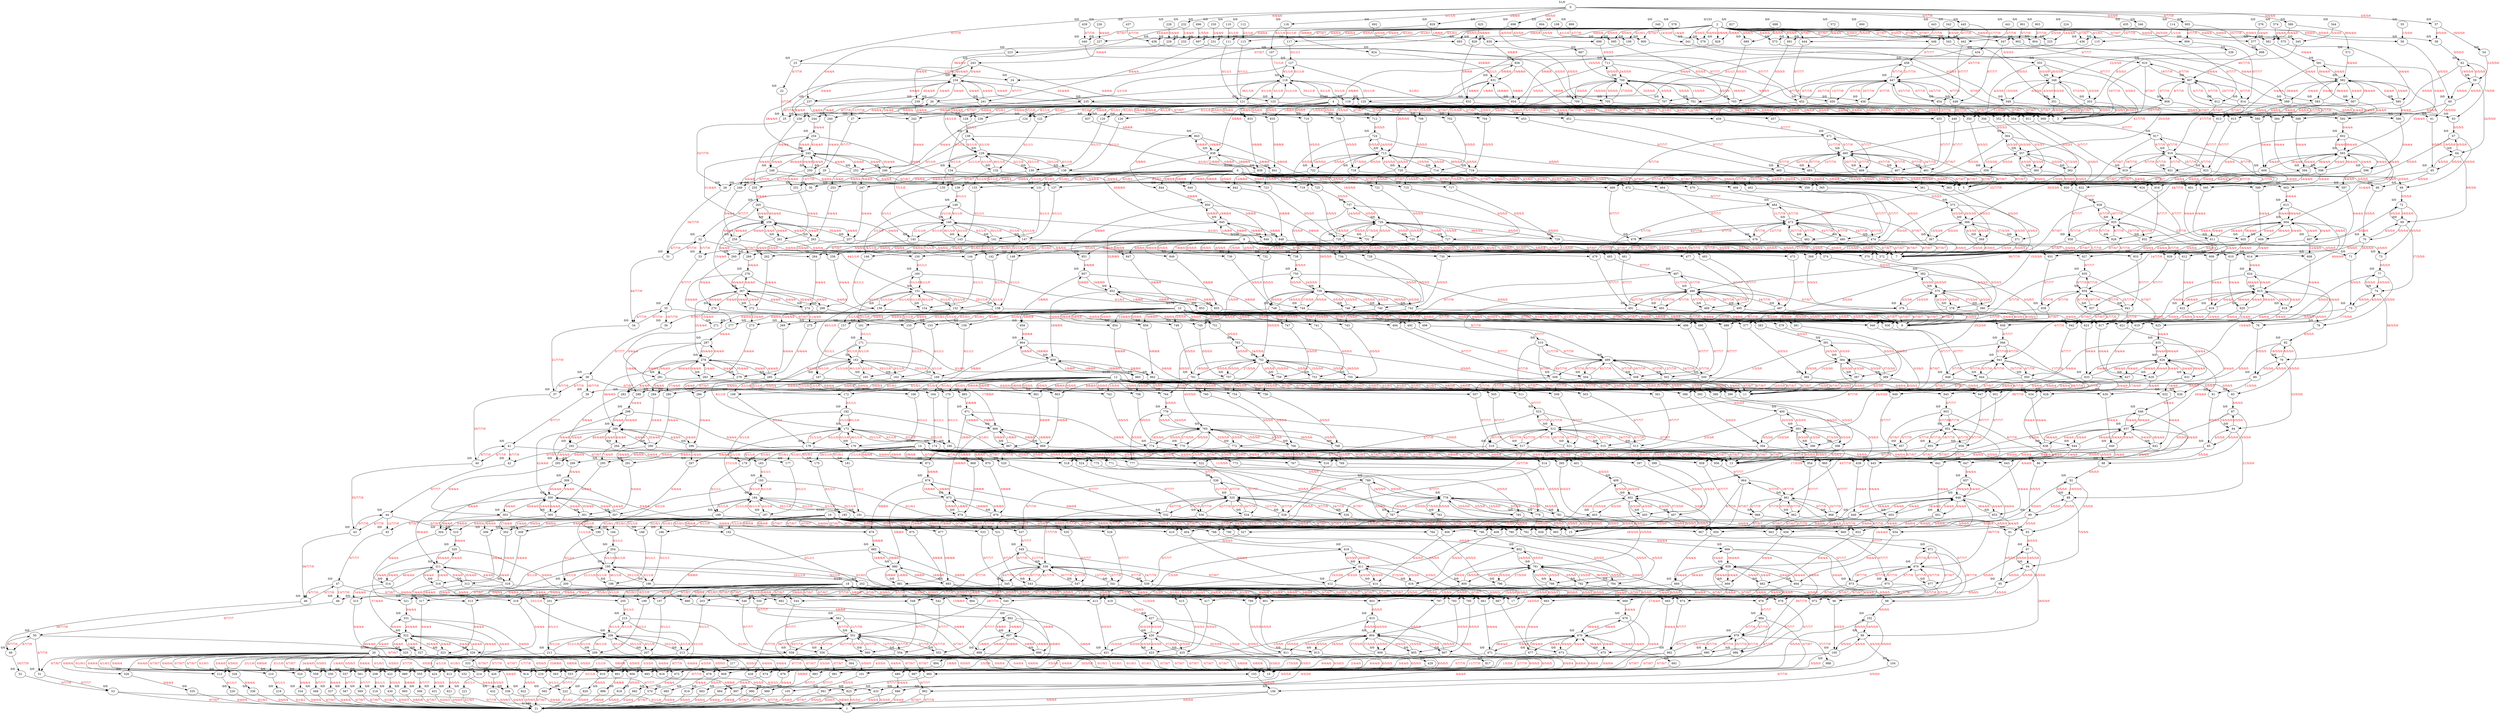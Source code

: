 digraph G {
992 [ xlabel="0/0" ]
991 [ xlabel="0/0" ]
990 [ xlabel="0/0" ]
989 [ xlabel="0/0" ]
988 [ xlabel="0/0" ]
987 [ xlabel="0/0" ]
986 [ xlabel="0/0" ]
985 [ xlabel="0/0" ]
984 [ xlabel="0/0" ]
983 [ xlabel="0/0" ]
982 [ xlabel="0/0" ]
981 [ xlabel="0/0" ]
980 [ xlabel="0/0" ]
979 [ xlabel="0/0" ]
978 [ xlabel="0/0" ]
977 [ xlabel="0/0" ]
976 [ xlabel="0/0" ]
975 [ xlabel="0/0" ]
974 [ xlabel="0/0" ]
973 [ xlabel="0/0" ]
972 [ xlabel="0/0" ]
971 [ xlabel="0/0" ]
970 [ xlabel="0/0" ]
969 [ xlabel="0/0" ]
968 [ xlabel="0/0" ]
967 [ xlabel="0/0" ]
966 [ xlabel="0/0" ]
965 [ xlabel="0/0" ]
964 [ xlabel="0/0" ]
963 [ xlabel="0/0" ]
962 [ xlabel="0/0" ]
961 [ xlabel="0/0" ]
960 [ xlabel="0/0" ]
959 [ xlabel="0/0" ]
958 [ xlabel="0/0" ]
957 [ xlabel="0/0" ]
956 [ xlabel="0/0" ]
955 [ xlabel="0/0" ]
954 [ xlabel="0/0" ]
953 [ xlabel="0/0" ]
952 [ xlabel="0/0" ]
951 [ xlabel="0/0" ]
950 [ xlabel="0/0" ]
949 [ xlabel="0/0" ]
948 [ xlabel="0/0" ]
947 [ xlabel="0/0" ]
946 [ xlabel="0/0" ]
945 [ xlabel="0/0" ]
944 [ xlabel="0/0" ]
943 [ xlabel="0/0" ]
942 [ xlabel="0/0" ]
941 [ xlabel="0/0" ]
940 [ xlabel="0/0" ]
939 [ xlabel="0/0" ]
938 [ xlabel="0/0" ]
937 [ xlabel="0/0" ]
936 [ xlabel="0/0" ]
935 [ xlabel="0/0" ]
934 [ xlabel="0/0" ]
933 [ xlabel="0/0" ]
932 [ xlabel="0/0" ]
931 [ xlabel="0/0" ]
930 [ xlabel="0/0" ]
929 [ xlabel="0/0" ]
928 [ xlabel="0/0" ]
927 [ xlabel="0/0" ]
926 [ xlabel="0/0" ]
925 [ xlabel="0/0" ]
924 [ xlabel="0/0" ]
923 [ xlabel="0/0" ]
922 [ xlabel="0/0" ]
921 [ xlabel="0/0" ]
920 [ xlabel="0/0" ]
919 [ xlabel="0/0" ]
918 [ xlabel="0/0" ]
917 [ xlabel="0/0" ]
916 [ xlabel="0/0" ]
915 [ xlabel="0/0" ]
914 [ xlabel="0/0" ]
913 [ xlabel="0/0" ]
912 [ xlabel="0/0" ]
911 [ xlabel="0/0" ]
910 [ xlabel="0/0" ]
909 [ xlabel="0/0" ]
908 [ xlabel="0/0" ]
907 [ xlabel="0/0" ]
906 [ xlabel="0/0" ]
905 [ xlabel="0/0" ]
904 [ xlabel="0/0" ]
903 [ xlabel="0/0" ]
902 [ xlabel="0/0" ]
901 [ xlabel="0/0" ]
900 [ xlabel="0/0" ]
899 [ xlabel="0/0" ]
898 [ xlabel="0/0" ]
897 [ xlabel="0/0" ]
896 [ xlabel="0/0" ]
895 [ xlabel="0/0" ]
894 [ xlabel="0/0" ]
893 [ xlabel="0/0" ]
892 [ xlabel="0/0" ]
891 [ xlabel="0/0" ]
890 [ xlabel="0/0" ]
889 [ xlabel="0/0" ]
888 [ xlabel="0/0" ]
887 [ xlabel="0/0" ]
886 [ xlabel="0/0" ]
885 [ xlabel="0/0" ]
884 [ xlabel="0/0" ]
883 [ xlabel="0/0" ]
882 [ xlabel="0/0" ]
881 [ xlabel="0/0" ]
880 [ xlabel="0/0" ]
879 [ xlabel="0/0" ]
878 [ xlabel="0/0" ]
877 [ xlabel="0/0" ]
876 [ xlabel="0/0" ]
875 [ xlabel="0/0" ]
874 [ xlabel="0/0" ]
873 [ xlabel="0/0" ]
872 [ xlabel="0/0" ]
871 [ xlabel="0/0" ]
870 [ xlabel="0/0" ]
869 [ xlabel="0/0" ]
868 [ xlabel="0/0" ]
867 [ xlabel="0/0" ]
866 [ xlabel="0/0" ]
865 [ xlabel="0/0" ]
864 [ xlabel="0/0" ]
863 [ xlabel="0/0" ]
862 [ xlabel="0/0" ]
861 [ xlabel="0/0" ]
860 [ xlabel="0/0" ]
859 [ xlabel="0/0" ]
858 [ xlabel="0/0" ]
857 [ xlabel="0/0" ]
856 [ xlabel="0/0" ]
855 [ xlabel="0/0" ]
854 [ xlabel="0/0" ]
853 [ xlabel="0/0" ]
852 [ xlabel="0/0" ]
851 [ xlabel="0/0" ]
850 [ xlabel="0/0" ]
849 [ xlabel="0/0" ]
848 [ xlabel="0/0" ]
847 [ xlabel="0/0" ]
846 [ xlabel="0/0" ]
845 [ xlabel="0/0" ]
844 [ xlabel="0/0" ]
843 [ xlabel="0/0" ]
842 [ xlabel="0/0" ]
841 [ xlabel="0/0" ]
840 [ xlabel="0/0" ]
839 [ xlabel="0/0" ]
838 [ xlabel="0/0" ]
837 [ xlabel="0/0" ]
836 [ xlabel="0/0" ]
835 [ xlabel="0/0" ]
834 [ xlabel="0/0" ]
833 [ xlabel="0/0" ]
832 [ xlabel="0/0" ]
831 [ xlabel="0/0" ]
830 [ xlabel="0/0" ]
829 [ xlabel="0/0" ]
828 [ xlabel="0/0" ]
827 [ xlabel="0/0" ]
826 [ xlabel="0/0" ]
825 [ xlabel="0/0" ]
824 [ xlabel="0/0" ]
823 [ xlabel="0/0" ]
822 [ xlabel="0/0" ]
821 [ xlabel="0/0" ]
820 [ xlabel="0/0" ]
819 [ xlabel="0/0" ]
818 [ xlabel="0/0" ]
817 [ xlabel="0/0" ]
816 [ xlabel="0/0" ]
815 [ xlabel="0/0" ]
814 [ xlabel="0/0" ]
813 [ xlabel="0/0" ]
812 [ xlabel="0/0" ]
811 [ xlabel="0/0" ]
810 [ xlabel="0/0" ]
809 [ xlabel="0/0" ]
808 [ xlabel="0/0" ]
807 [ xlabel="0/0" ]
806 [ xlabel="0/0" ]
805 [ xlabel="0/0" ]
804 [ xlabel="0/0" ]
803 [ xlabel="0/0" ]
802 [ xlabel="0/0" ]
801 [ xlabel="0/0" ]
800 [ xlabel="0/0" ]
799 [ xlabel="0/0" ]
798 [ xlabel="0/0" ]
797 [ xlabel="0/0" ]
796 [ xlabel="0/0" ]
795 [ xlabel="0/0" ]
794 [ xlabel="0/0" ]
793 [ xlabel="0/0" ]
792 [ xlabel="0/0" ]
791 [ xlabel="0/0" ]
790 [ xlabel="0/0" ]
789 [ xlabel="0/0" ]
788 [ xlabel="0/0" ]
787 [ xlabel="0/0" ]
786 [ xlabel="0/0" ]
785 [ xlabel="0/0" ]
784 [ xlabel="0/0" ]
783 [ xlabel="0/0" ]
782 [ xlabel="0/0" ]
781 [ xlabel="0/0" ]
780 [ xlabel="0/0" ]
779 [ xlabel="0/0" ]
778 [ xlabel="0/0" ]
777 [ xlabel="0/0" ]
776 [ xlabel="0/0" ]
775 [ xlabel="0/0" ]
774 [ xlabel="0/0" ]
773 [ xlabel="0/0" ]
772 [ xlabel="0/0" ]
771 [ xlabel="0/0" ]
770 [ xlabel="0/0" ]
769 [ xlabel="0/0" ]
768 [ xlabel="0/0" ]
767 [ xlabel="0/0" ]
766 [ xlabel="0/0" ]
765 [ xlabel="0/0" ]
764 [ xlabel="0/0" ]
763 [ xlabel="0/0" ]
762 [ xlabel="0/0" ]
761 [ xlabel="0/0" ]
760 [ xlabel="0/0" ]
759 [ xlabel="0/0" ]
758 [ xlabel="0/0" ]
757 [ xlabel="0/0" ]
756 [ xlabel="0/0" ]
755 [ xlabel="0/0" ]
754 [ xlabel="0/0" ]
753 [ xlabel="0/0" ]
752 [ xlabel="0/0" ]
751 [ xlabel="0/0" ]
750 [ xlabel="0/0" ]
749 [ xlabel="0/0" ]
748 [ xlabel="0/0" ]
747 [ xlabel="0/0" ]
746 [ xlabel="0/0" ]
745 [ xlabel="0/0" ]
744 [ xlabel="0/0" ]
743 [ xlabel="0/0" ]
742 [ xlabel="0/0" ]
741 [ xlabel="0/0" ]
740 [ xlabel="0/0" ]
739 [ xlabel="0/0" ]
738 [ xlabel="0/0" ]
737 [ xlabel="0/0" ]
736 [ xlabel="0/0" ]
735 [ xlabel="0/0" ]
734 [ xlabel="0/0" ]
733 [ xlabel="0/0" ]
732 [ xlabel="0/0" ]
731 [ xlabel="0/0" ]
730 [ xlabel="0/0" ]
729 [ xlabel="0/0" ]
728 [ xlabel="0/0" ]
727 [ xlabel="0/0" ]
726 [ xlabel="0/0" ]
725 [ xlabel="0/0" ]
724 [ xlabel="0/0" ]
723 [ xlabel="0/0" ]
722 [ xlabel="0/0" ]
721 [ xlabel="0/0" ]
720 [ xlabel="0/0" ]
719 [ xlabel="0/0" ]
718 [ xlabel="0/0" ]
717 [ xlabel="0/0" ]
716 [ xlabel="0/0" ]
715 [ xlabel="0/0" ]
714 [ xlabel="0/0" ]
713 [ xlabel="0/0" ]
712 [ xlabel="0/0" ]
711 [ xlabel="0/0" ]
710 [ xlabel="0/0" ]
709 [ xlabel="0/0" ]
708 [ xlabel="0/0" ]
707 [ xlabel="0/0" ]
706 [ xlabel="0/0" ]
705 [ xlabel="0/0" ]
704 [ xlabel="0/0" ]
703 [ xlabel="0/0" ]
702 [ xlabel="0/0" ]
701 [ xlabel="0/0" ]
700 [ xlabel="0/0" ]
699 [ xlabel="0/0" ]
698 [ xlabel="0/0" ]
697 [ xlabel="0/0" ]
696 [ xlabel="0/0" ]
695 [ xlabel="0/0" ]
694 [ xlabel="0/0" ]
693 [ xlabel="0/0" ]
692 [ xlabel="0/0" ]
691 [ xlabel="0/0" ]
690 [ xlabel="0/0" ]
689 [ xlabel="0/0" ]
688 [ xlabel="0/0" ]
687 [ xlabel="0/0" ]
686 [ xlabel="0/0" ]
685 [ xlabel="0/0" ]
684 [ xlabel="0/0" ]
683 [ xlabel="0/0" ]
682 [ xlabel="0/0" ]
681 [ xlabel="0/0" ]
680 [ xlabel="0/0" ]
679 [ xlabel="0/0" ]
678 [ xlabel="0/0" ]
677 [ xlabel="0/0" ]
676 [ xlabel="0/0" ]
675 [ xlabel="0/0" ]
674 [ xlabel="0/0" ]
673 [ xlabel="0/0" ]
672 [ xlabel="0/0" ]
671 [ xlabel="0/0" ]
670 [ xlabel="0/0" ]
669 [ xlabel="0/0" ]
668 [ xlabel="0/0" ]
667 [ xlabel="0/0" ]
666 [ xlabel="0/0" ]
665 [ xlabel="0/0" ]
664 [ xlabel="0/0" ]
663 [ xlabel="0/0" ]
662 [ xlabel="0/0" ]
661 [ xlabel="0/0" ]
660 [ xlabel="0/0" ]
659 [ xlabel="0/0" ]
658 [ xlabel="0/0" ]
657 [ xlabel="0/0" ]
656 [ xlabel="0/0" ]
655 [ xlabel="0/0" ]
654 [ xlabel="0/0" ]
653 [ xlabel="0/0" ]
652 [ xlabel="0/0" ]
651 [ xlabel="0/0" ]
650 [ xlabel="0/0" ]
649 [ xlabel="0/0" ]
648 [ xlabel="0/0" ]
647 [ xlabel="0/0" ]
646 [ xlabel="0/0" ]
645 [ xlabel="0/0" ]
644 [ xlabel="0/0" ]
643 [ xlabel="0/0" ]
642 [ xlabel="0/0" ]
641 [ xlabel="0/0" ]
640 [ xlabel="0/0" ]
639 [ xlabel="0/0" ]
638 [ xlabel="0/0" ]
637 [ xlabel="0/0" ]
636 [ xlabel="0/0" ]
635 [ xlabel="0/0" ]
634 [ xlabel="0/0" ]
633 [ xlabel="0/0" ]
632 [ xlabel="0/0" ]
631 [ xlabel="0/0" ]
630 [ xlabel="0/0" ]
629 [ xlabel="0/0" ]
628 [ xlabel="0/0" ]
627 [ xlabel="0/0" ]
626 [ xlabel="0/0" ]
625 [ xlabel="0/0" ]
624 [ xlabel="0/0" ]
623 [ xlabel="0/0" ]
622 [ xlabel="0/0" ]
621 [ xlabel="0/0" ]
620 [ xlabel="0/0" ]
619 [ xlabel="0/0" ]
618 [ xlabel="0/0" ]
617 [ xlabel="0/0" ]
616 [ xlabel="0/0" ]
615 [ xlabel="0/0" ]
614 [ xlabel="0/0" ]
613 [ xlabel="0/0" ]
612 [ xlabel="0/0" ]
611 [ xlabel="0/0" ]
610 [ xlabel="0/0" ]
609 [ xlabel="0/0" ]
608 [ xlabel="0/0" ]
607 [ xlabel="0/0" ]
606 [ xlabel="0/0" ]
605 [ xlabel="0/0" ]
604 [ xlabel="0/0" ]
603 [ xlabel="0/0" ]
602 [ xlabel="0/0" ]
601 [ xlabel="0/0" ]
600 [ xlabel="0/0" ]
599 [ xlabel="0/0" ]
598 [ xlabel="0/0" ]
597 [ xlabel="0/0" ]
596 [ xlabel="0/0" ]
595 [ xlabel="0/0" ]
594 [ xlabel="0/0" ]
593 [ xlabel="0/0" ]
592 [ xlabel="0/0" ]
591 [ xlabel="0/0" ]
590 [ xlabel="0/0" ]
589 [ xlabel="0/0" ]
588 [ xlabel="0/0" ]
587 [ xlabel="0/0" ]
586 [ xlabel="0/0" ]
585 [ xlabel="0/0" ]
584 [ xlabel="0/0" ]
583 [ xlabel="0/0" ]
582 [ xlabel="0/0" ]
581 [ xlabel="0/0" ]
580 [ xlabel="0/0" ]
579 [ xlabel="0/0" ]
578 [ xlabel="0/0" ]
577 [ xlabel="0/0" ]
576 [ xlabel="0/0" ]
575 [ xlabel="0/0" ]
574 [ xlabel="0/0" ]
573 [ xlabel="0/0" ]
572 [ xlabel="0/0" ]
571 [ xlabel="0/0" ]
570 [ xlabel="0/0" ]
569 [ xlabel="0/0" ]
568 [ xlabel="0/0" ]
567 [ xlabel="0/0" ]
566 [ xlabel="0/0" ]
565 [ xlabel="0/0" ]
564 [ xlabel="0/0" ]
563 [ xlabel="0/0" ]
562 [ xlabel="0/0" ]
561 [ xlabel="0/0" ]
560 [ xlabel="0/0" ]
559 [ xlabel="0/0" ]
558 [ xlabel="0/0" ]
557 [ xlabel="0/0" ]
556 [ xlabel="0/0" ]
555 [ xlabel="0/0" ]
554 [ xlabel="0/0" ]
553 [ xlabel="0/0" ]
552 [ xlabel="0/0" ]
551 [ xlabel="0/0" ]
550 [ xlabel="0/0" ]
549 [ xlabel="0/0" ]
548 [ xlabel="0/0" ]
547 [ xlabel="0/0" ]
546 [ xlabel="0/0" ]
545 [ xlabel="0/0" ]
544 [ xlabel="0/0" ]
543 [ xlabel="0/0" ]
542 [ xlabel="0/0" ]
541 [ xlabel="0/0" ]
540 [ xlabel="0/0" ]
539 [ xlabel="0/0" ]
538 [ xlabel="0/0" ]
537 [ xlabel="0/0" ]
536 [ xlabel="0/0" ]
535 [ xlabel="0/0" ]
534 [ xlabel="0/0" ]
533 [ xlabel="0/0" ]
532 [ xlabel="0/0" ]
531 [ xlabel="0/0" ]
530 [ xlabel="0/0" ]
529 [ xlabel="0/0" ]
528 [ xlabel="0/0" ]
527 [ xlabel="0/0" ]
526 [ xlabel="0/0" ]
525 [ xlabel="0/0" ]
524 [ xlabel="0/0" ]
523 [ xlabel="0/0" ]
522 [ xlabel="0/0" ]
521 [ xlabel="0/0" ]
520 [ xlabel="0/0" ]
519 [ xlabel="0/0" ]
518 [ xlabel="0/0" ]
517 [ xlabel="0/0" ]
516 [ xlabel="0/0" ]
515 [ xlabel="0/0" ]
514 [ xlabel="0/0" ]
513 [ xlabel="0/0" ]
512 [ xlabel="0/0" ]
511 [ xlabel="0/0" ]
510 [ xlabel="0/0" ]
509 [ xlabel="0/0" ]
508 [ xlabel="0/0" ]
507 [ xlabel="0/0" ]
506 [ xlabel="0/0" ]
505 [ xlabel="0/0" ]
504 [ xlabel="0/0" ]
503 [ xlabel="0/0" ]
502 [ xlabel="0/0" ]
501 [ xlabel="0/0" ]
500 [ xlabel="0/0" ]
499 [ xlabel="0/0" ]
498 [ xlabel="0/0" ]
497 [ xlabel="0/0" ]
496 [ xlabel="0/0" ]
495 [ xlabel="0/0" ]
494 [ xlabel="0/0" ]
493 [ xlabel="0/0" ]
492 [ xlabel="0/0" ]
491 [ xlabel="0/0" ]
490 [ xlabel="0/0" ]
489 [ xlabel="0/0" ]
488 [ xlabel="0/0" ]
487 [ xlabel="0/0" ]
486 [ xlabel="0/0" ]
485 [ xlabel="0/0" ]
484 [ xlabel="0/0" ]
483 [ xlabel="0/0" ]
482 [ xlabel="0/0" ]
481 [ xlabel="0/0" ]
480 [ xlabel="0/0" ]
479 [ xlabel="0/0" ]
478 [ xlabel="0/0" ]
477 [ xlabel="0/0" ]
476 [ xlabel="0/0" ]
475 [ xlabel="0/0" ]
474 [ xlabel="0/0" ]
473 [ xlabel="0/0" ]
472 [ xlabel="0/0" ]
471 [ xlabel="0/0" ]
470 [ xlabel="0/0" ]
469 [ xlabel="0/0" ]
468 [ xlabel="0/0" ]
467 [ xlabel="0/0" ]
466 [ xlabel="0/0" ]
465 [ xlabel="0/0" ]
464 [ xlabel="0/0" ]
463 [ xlabel="0/0" ]
462 [ xlabel="0/0" ]
461 [ xlabel="0/0" ]
460 [ xlabel="0/0" ]
459 [ xlabel="0/0" ]
458 [ xlabel="0/0" ]
457 [ xlabel="0/0" ]
456 [ xlabel="0/0" ]
455 [ xlabel="0/0" ]
454 [ xlabel="0/0" ]
453 [ xlabel="0/0" ]
452 [ xlabel="0/0" ]
451 [ xlabel="0/0" ]
450 [ xlabel="0/0" ]
449 [ xlabel="0/0" ]
448 [ xlabel="0/0" ]
447 [ xlabel="0/0" ]
446 [ xlabel="0/0" ]
445 [ xlabel="0/0" ]
444 [ xlabel="0/0" ]
443 [ xlabel="0/0" ]
442 [ xlabel="0/0" ]
441 [ xlabel="0/0" ]
440 [ xlabel="0/0" ]
439 [ xlabel="0/0" ]
438 [ xlabel="0/0" ]
437 [ xlabel="0/0" ]
436 [ xlabel="0/0" ]
435 [ xlabel="0/0" ]
434 [ xlabel="0/0" ]
433 [ xlabel="0/0" ]
432 [ xlabel="0/0" ]
431 [ xlabel="0/0" ]
430 [ xlabel="0/0" ]
429 [ xlabel="0/0" ]
428 [ xlabel="0/0" ]
427 [ xlabel="0/0" ]
426 [ xlabel="0/0" ]
425 [ xlabel="0/0" ]
424 [ xlabel="0/0" ]
423 [ xlabel="0/0" ]
422 [ xlabel="0/0" ]
421 [ xlabel="0/0" ]
420 [ xlabel="0/0" ]
419 [ xlabel="0/0" ]
418 [ xlabel="0/0" ]
417 [ xlabel="0/0" ]
416 [ xlabel="0/0" ]
415 [ xlabel="0/0" ]
414 [ xlabel="0/0" ]
413 [ xlabel="0/0" ]
412 [ xlabel="0/0" ]
411 [ xlabel="0/0" ]
410 [ xlabel="0/0" ]
409 [ xlabel="0/0" ]
408 [ xlabel="0/0" ]
407 [ xlabel="0/0" ]
406 [ xlabel="0/0" ]
405 [ xlabel="0/0" ]
404 [ xlabel="0/0" ]
403 [ xlabel="0/0" ]
402 [ xlabel="0/0" ]
401 [ xlabel="0/0" ]
400 [ xlabel="0/0" ]
399 [ xlabel="0/0" ]
398 [ xlabel="0/0" ]
397 [ xlabel="0/0" ]
396 [ xlabel="0/0" ]
395 [ xlabel="0/0" ]
394 [ xlabel="0/0" ]
393 [ xlabel="0/0" ]
392 [ xlabel="0/0" ]
391 [ xlabel="0/0" ]
390 [ xlabel="0/0" ]
389 [ xlabel="0/0" ]
388 [ xlabel="0/0" ]
387 [ xlabel="0/0" ]
386 [ xlabel="0/0" ]
385 [ xlabel="0/0" ]
384 [ xlabel="0/0" ]
383 [ xlabel="0/0" ]
382 [ xlabel="0/0" ]
381 [ xlabel="0/0" ]
380 [ xlabel="0/0" ]
379 [ xlabel="0/0" ]
378 [ xlabel="0/0" ]
377 [ xlabel="0/0" ]
376 [ xlabel="0/0" ]
375 [ xlabel="0/0" ]
374 [ xlabel="0/0" ]
373 [ xlabel="0/0" ]
372 [ xlabel="0/0" ]
371 [ xlabel="0/0" ]
370 [ xlabel="0/0" ]
369 [ xlabel="0/0" ]
368 [ xlabel="0/0" ]
367 [ xlabel="0/0" ]
366 [ xlabel="0/0" ]
365 [ xlabel="0/0" ]
364 [ xlabel="0/0" ]
363 [ xlabel="0/0" ]
362 [ xlabel="0/0" ]
361 [ xlabel="0/0" ]
360 [ xlabel="0/0" ]
359 [ xlabel="0/0" ]
358 [ xlabel="0/0" ]
357 [ xlabel="0/0" ]
356 [ xlabel="0/0" ]
355 [ xlabel="0/0" ]
354 [ xlabel="0/0" ]
353 [ xlabel="0/0" ]
352 [ xlabel="0/0" ]
351 [ xlabel="0/0" ]
350 [ xlabel="0/0" ]
349 [ xlabel="0/0" ]
348 [ xlabel="0/0" ]
347 [ xlabel="0/0" ]
346 [ xlabel="0/0" ]
345 [ xlabel="0/0" ]
344 [ xlabel="0/0" ]
343 [ xlabel="0/0" ]
342 [ xlabel="0/0" ]
341 [ xlabel="0/0" ]
340 [ xlabel="0/0" ]
339 [ xlabel="0/0" ]
338 [ xlabel="0/0" ]
337 [ xlabel="0/0" ]
336 [ xlabel="0/0" ]
335 [ xlabel="0/0" ]
334 [ xlabel="0/0" ]
333 [ xlabel="0/0" ]
332 [ xlabel="0/0" ]
331 [ xlabel="0/0" ]
330 [ xlabel="0/0" ]
329 [ xlabel="0/0" ]
328 [ xlabel="0/0" ]
327 [ xlabel="0/0" ]
326 [ xlabel="0/0" ]
325 [ xlabel="0/0" ]
324 [ xlabel="0/0" ]
323 [ xlabel="0/0" ]
322 [ xlabel="0/0" ]
321 [ xlabel="0/0" ]
320 [ xlabel="0/0" ]
319 [ xlabel="0/0" ]
318 [ xlabel="0/0" ]
317 [ xlabel="0/0" ]
316 [ xlabel="0/0" ]
315 [ xlabel="0/0" ]
314 [ xlabel="0/0" ]
313 [ xlabel="0/0" ]
312 [ xlabel="0/0" ]
311 [ xlabel="0/0" ]
310 [ xlabel="0/0" ]
309 [ xlabel="0/0" ]
308 [ xlabel="0/0" ]
307 [ xlabel="0/0" ]
306 [ xlabel="0/0" ]
305 [ xlabel="0/0" ]
304 [ xlabel="0/0" ]
303 [ xlabel="0/0" ]
302 [ xlabel="0/0" ]
301 [ xlabel="0/0" ]
300 [ xlabel="0/0" ]
299 [ xlabel="0/0" ]
298 [ xlabel="0/0" ]
297 [ xlabel="0/0" ]
296 [ xlabel="0/0" ]
295 [ xlabel="0/0" ]
294 [ xlabel="0/0" ]
293 [ xlabel="0/0" ]
292 [ xlabel="0/0" ]
291 [ xlabel="0/0" ]
290 [ xlabel="0/0" ]
289 [ xlabel="0/0" ]
288 [ xlabel="0/0" ]
287 [ xlabel="0/0" ]
286 [ xlabel="0/0" ]
285 [ xlabel="0/0" ]
284 [ xlabel="0/0" ]
283 [ xlabel="0/0" ]
282 [ xlabel="0/0" ]
281 [ xlabel="0/0" ]
280 [ xlabel="0/0" ]
279 [ xlabel="0/0" ]
278 [ xlabel="0/0" ]
277 [ xlabel="0/0" ]
276 [ xlabel="0/0" ]
275 [ xlabel="0/0" ]
274 [ xlabel="0/0" ]
273 [ xlabel="0/0" ]
272 [ xlabel="0/0" ]
271 [ xlabel="0/0" ]
270 [ xlabel="0/0" ]
269 [ xlabel="0/0" ]
268 [ xlabel="0/0" ]
267 [ xlabel="0/0" ]
266 [ xlabel="0/0" ]
265 [ xlabel="0/0" ]
264 [ xlabel="0/0" ]
263 [ xlabel="0/0" ]
262 [ xlabel="0/0" ]
261 [ xlabel="0/0" ]
260 [ xlabel="0/0" ]
259 [ xlabel="0/0" ]
258 [ xlabel="0/0" ]
257 [ xlabel="0/0" ]
256 [ xlabel="0/0" ]
255 [ xlabel="0/0" ]
254 [ xlabel="0/0" ]
253 [ xlabel="0/0" ]
252 [ xlabel="0/0" ]
251 [ xlabel="0/0" ]
250 [ xlabel="0/0" ]
249 [ xlabel="0/0" ]
248 [ xlabel="0/0" ]
247 [ xlabel="0/0" ]
246 [ xlabel="0/0" ]
245 [ xlabel="0/0" ]
244 [ xlabel="0/0" ]
243 [ xlabel="0/0" ]
242 [ xlabel="0/0" ]
241 [ xlabel="0/0" ]
240 [ xlabel="0/0" ]
239 [ xlabel="0/0" ]
238 [ xlabel="0/0" ]
237 [ xlabel="0/0" ]
236 [ xlabel="0/0" ]
235 [ xlabel="0/0" ]
234 [ xlabel="0/0" ]
233 [ xlabel="0/0" ]
232 [ xlabel="0/0" ]
231 [ xlabel="0/0" ]
230 [ xlabel="0/0" ]
229 [ xlabel="0/0" ]
228 [ xlabel="0/0" ]
227 [ xlabel="0/0" ]
226 [ xlabel="0/0" ]
225 [ xlabel="0/0" ]
224 [ xlabel="0/0" ]
223 [ xlabel="0/0" ]
222 [ xlabel="0/0" ]
221 [ xlabel="0/0" ]
220 [ xlabel="0/0" ]
219 [ xlabel="0/0" ]
218 [ xlabel="0/0" ]
217 [ xlabel="0/0" ]
216 [ xlabel="0/0" ]
215 [ xlabel="0/0" ]
214 [ xlabel="0/0" ]
213 [ xlabel="0/0" ]
212 [ xlabel="0/0" ]
211 [ xlabel="0/0" ]
210 [ xlabel="0/0" ]
209 [ xlabel="0/0" ]
208 [ xlabel="0/0" ]
207 [ xlabel="0/0" ]
206 [ xlabel="0/0" ]
205 [ xlabel="0/0" ]
204 [ xlabel="0/0" ]
203 [ xlabel="0/0" ]
202 [ xlabel="0/0" ]
201 [ xlabel="0/0" ]
200 [ xlabel="0/0" ]
199 [ xlabel="0/0" ]
198 [ xlabel="0/0" ]
197 [ xlabel="0/0" ]
196 [ xlabel="0/0" ]
195 [ xlabel="0/0" ]
194 [ xlabel="0/0" ]
193 [ xlabel="0/0" ]
192 [ xlabel="0/0" ]
191 [ xlabel="0/0" ]
190 [ xlabel="0/0" ]
189 [ xlabel="0/0" ]
188 [ xlabel="0/0" ]
187 [ xlabel="0/0" ]
186 [ xlabel="0/0" ]
185 [ xlabel="0/0" ]
184 [ xlabel="0/0" ]
183 [ xlabel="0/0" ]
182 [ xlabel="0/0" ]
181 [ xlabel="0/0" ]
180 [ xlabel="0/0" ]
179 [ xlabel="0/0" ]
178 [ xlabel="0/0" ]
177 [ xlabel="0/0" ]
176 [ xlabel="0/0" ]
175 [ xlabel="0/0" ]
174 [ xlabel="0/0" ]
173 [ xlabel="0/0" ]
172 [ xlabel="0/0" ]
171 [ xlabel="0/0" ]
170 [ xlabel="0/0" ]
169 [ xlabel="0/0" ]
168 [ xlabel="0/0" ]
167 [ xlabel="0/0" ]
166 [ xlabel="0/0" ]
165 [ xlabel="0/0" ]
164 [ xlabel="0/0" ]
163 [ xlabel="0/0" ]
162 [ xlabel="0/0" ]
161 [ xlabel="0/0" ]
160 [ xlabel="0/0" ]
159 [ xlabel="0/0" ]
158 [ xlabel="0/0" ]
157 [ xlabel="0/0" ]
156 [ xlabel="0/0" ]
155 [ xlabel="0/0" ]
154 [ xlabel="0/0" ]
153 [ xlabel="0/0" ]
152 [ xlabel="0/0" ]
151 [ xlabel="0/0" ]
150 [ xlabel="0/0" ]
149 [ xlabel="0/0" ]
148 [ xlabel="0/0" ]
147 [ xlabel="0/0" ]
146 [ xlabel="0/0" ]
145 [ xlabel="0/0" ]
144 [ xlabel="0/0" ]
143 [ xlabel="0/0" ]
142 [ xlabel="0/0" ]
141 [ xlabel="0/0" ]
140 [ xlabel="0/0" ]
139 [ xlabel="0/0" ]
138 [ xlabel="0/0" ]
137 [ xlabel="0/0" ]
136 [ xlabel="0/0" ]
135 [ xlabel="0/0" ]
134 [ xlabel="0/0" ]
133 [ xlabel="0/0" ]
132 [ xlabel="0/0" ]
131 [ xlabel="0/0" ]
130 [ xlabel="0/0" ]
129 [ xlabel="0/0" ]
128 [ xlabel="0/0" ]
127 [ xlabel="0/0" ]
126 [ xlabel="0/0" ]
125 [ xlabel="0/0" ]
124 [ xlabel="0/0" ]
123 [ xlabel="0/0" ]
122 [ xlabel="0/0" ]
121 [ xlabel="0/0" ]
120 [ xlabel="0/0" ]
119 [ xlabel="0/0" ]
118 [ xlabel="0/0" ]
117 [ xlabel="0/0" ]
116 [ xlabel="0/0" ]
115 [ xlabel="0/0" ]
114 [ xlabel="0/0" ]
113 [ xlabel="0/0" ]
112 [ xlabel="0/0" ]
111 [ xlabel="0/0" ]
110 [ xlabel="0/0" ]
109 [ xlabel="0/0" ]
108 [ xlabel="0/0" ]
107 [ xlabel="0/0" ]
106 [ xlabel="0/0" ]
105 [ xlabel="0/0" ]
104 [ xlabel="0/0" ]
103 [ xlabel="0/0" ]
102 [ xlabel="0/0" ]
101 [ xlabel="0/0" ]
100 [ xlabel="0/0" ]
99 [ xlabel="0/0" ]
98 [ xlabel="0/0" ]
97 [ xlabel="0/0" ]
96 [ xlabel="0/0" ]
95 [ xlabel="0/0" ]
94 [ xlabel="0/0" ]
93 [ xlabel="0/0" ]
92 [ xlabel="0/0" ]
91 [ xlabel="0/0" ]
90 [ xlabel="0/0" ]
89 [ xlabel="0/0" ]
88 [ xlabel="0/0" ]
87 [ xlabel="0/0" ]
86 [ xlabel="0/0" ]
85 [ xlabel="0/0" ]
84 [ xlabel="0/0" ]
83 [ xlabel="0/0" ]
82 [ xlabel="0/0" ]
81 [ xlabel="0/0" ]
80 [ xlabel="0/0" ]
79 [ xlabel="0/0" ]
78 [ xlabel="0/0" ]
77 [ xlabel="0/0" ]
76 [ xlabel="0/0" ]
75 [ xlabel="0/0" ]
74 [ xlabel="0/0" ]
73 [ xlabel="0/0" ]
72 [ xlabel="0/0" ]
71 [ xlabel="0/0" ]
70 [ xlabel="0/0" ]
69 [ xlabel="0/0" ]
68 [ xlabel="0/0" ]
67 [ xlabel="0/0" ]
66 [ xlabel="0/0" ]
65 [ xlabel="0/0" ]
64 [ xlabel="0/0" ]
63 [ xlabel="0/0" ]
62 [ xlabel="0/0" ]
61 [ xlabel="0/0" ]
60 [ xlabel="0/0" ]
59 [ xlabel="0/0" ]
58 [ xlabel="0/0" ]
57 [ xlabel="0/0" ]
56 [ xlabel="0/0" ]
55 [ xlabel="0/0" ]
54 [ xlabel="0/0" ]
53 [ xlabel="0/0" ]
52 [ xlabel="0/0" ]
51 [ xlabel="0/0" ]
50 [ xlabel="0/0" ]
49 [ xlabel="0/0" ]
48 [ xlabel="0/0" ]
47 [ xlabel="0/0" ]
46 [ xlabel="0/0" ]
45 [ xlabel="0/0" ]
44 [ xlabel="0/0" ]
43 [ xlabel="0/0" ]
42 [ xlabel="0/0" ]
41 [ xlabel="0/0" ]
40 [ xlabel="0/0" ]
39 [ xlabel="0/0" ]
38 [ xlabel="0/0" ]
37 [ xlabel="0/0" ]
36 [ xlabel="0/0" ]
35 [ xlabel="0/0" ]
34 [ xlabel="0/0" ]
33 [ xlabel="0/0" ]
32 [ xlabel="0/0" ]
31 [ xlabel="0/0" ]
30 [ xlabel="0/0" ]
29 [ xlabel="0/0" ]
28 [ xlabel="0/0" ]
27 [ xlabel="0/0" ]
26 [ xlabel="0/0" ]
25 [ xlabel="0/0" ]
24 [ xlabel="0/0" ]
23 [ xlabel="0/0" ]
22 [ xlabel="0/0" ]
21 [ xlabel="0/-190" ]
20 [ xlabel="0/190" ]
19 [ xlabel="0/-180" ]
18 [ xlabel="0/180" ]
17 [ xlabel="0/-183" ]
16 [ xlabel="0/183" ]
15 [ xlabel="0/-180" ]
14 [ xlabel="0/180" ]
13 [ xlabel="0/-150" ]
12 [ xlabel="0/150" ]
11 [ xlabel="0/-178" ]
10 [ xlabel="0/178" ]
9 [ xlabel="0/-156" ]
8 [ xlabel="0/156" ]
7 [ xlabel="0/-190" ]
6 [ xlabel="0/190" ]
5 [ xlabel="0/-166" ]
4 [ xlabel="0/166" ]
3 [ xlabel="0/-153" ]
2 [ xlabel="0/153" ]
1 [ xlabel="-51/0" ]
0 [ xlabel="51/0" ]
992 -> 21 [fontcolor=red, label="0/7/0/7" ]
987 -> 992 [fontcolor=red, label="0/7/7/7" ]
979 -> 988 [fontcolor=red, label="37/7/7/0" ]
992 -> 1 [fontcolor=red, label="0/7/7/0" ]
988 -> 992 [fontcolor=red, label="0/7/7/0" ]
991 -> 21 [fontcolor=red, label="0/7/0/7" ]
985 -> 991 [fontcolor=red, label="0/7/7/7" ]
990 -> 21 [fontcolor=red, label="0/7/0/7" ]
983 -> 990 [fontcolor=red, label="0/7/7/7" ]
989 -> 21 [fontcolor=red, label="0/7/0/7" ]
981 -> 989 [fontcolor=red, label="0/7/7/7" ]
20 -> 987 [fontcolor=red, label="0/7/0/7" ]
986 -> 987 [fontcolor=red, label="2/7/7/0" ]
978 -> 986 [fontcolor=red, label="0/7/7/7" ]
986 -> 19 [fontcolor=red, label="0/7/0/7" ]
979 -> 986 [fontcolor=red, label="0/7/7/0" ]
986 -> 979 [fontcolor=red, label="25/7/7/0" ]
20 -> 985 [fontcolor=red, label="0/7/0/7" ]
984 -> 985 [fontcolor=red, label="4/7/7/0" ]
976 -> 984 [fontcolor=red, label="0/7/7/7" ]
984 -> 19 [fontcolor=red, label="0/7/0/7" ]
979 -> 984 [fontcolor=red, label="0/7/7/0" ]
984 -> 979 [fontcolor=red, label="3/7/7/0" ]
20 -> 983 [fontcolor=red, label="0/7/0/7" ]
982 -> 983 [fontcolor=red, label="5/7/7/0" ]
974 -> 982 [fontcolor=red, label="0/7/7/7" ]
982 -> 19 [fontcolor=red, label="0/7/0/7" ]
979 -> 982 [fontcolor=red, label="0/7/7/0" ]
982 -> 979 [fontcolor=red, label="19/7/7/0" ]
20 -> 981 [fontcolor=red, label="0/7/0/7" ]
980 -> 981 [fontcolor=red, label="11/7/7/0" ]
972 -> 980 [fontcolor=red, label="0/7/7/7" ]
980 -> 19 [fontcolor=red, label="0/7/0/7" ]
979 -> 980 [fontcolor=red, label="0/7/7/0" ]
980 -> 979 [fontcolor=red, label="8/7/7/0" ]
970 -> 979 [fontcolor=red, label="39/7/7/0" ]
18 -> 978 [fontcolor=red, label="0/7/0/7" ]
977 -> 978 [fontcolor=red, label="2/7/7/0" ]
969 -> 977 [fontcolor=red, label="0/7/7/7" ]
977 -> 17 [fontcolor=red, label="0/7/0/7" ]
970 -> 977 [fontcolor=red, label="0/7/7/0" ]
977 -> 970 [fontcolor=red, label="25/7/7/0" ]
18 -> 976 [fontcolor=red, label="0/7/0/7" ]
975 -> 976 [fontcolor=red, label="10/7/7/0" ]
967 -> 975 [fontcolor=red, label="0/7/7/7" ]
975 -> 17 [fontcolor=red, label="0/7/0/7" ]
970 -> 975 [fontcolor=red, label="0/7/7/0" ]
975 -> 970 [fontcolor=red, label="3/7/7/0" ]
18 -> 974 [fontcolor=red, label="0/7/0/7" ]
973 -> 974 [fontcolor=red, label="22/7/7/0" ]
965 -> 973 [fontcolor=red, label="0/7/7/7" ]
973 -> 17 [fontcolor=red, label="0/7/0/7" ]
970 -> 973 [fontcolor=red, label="0/7/7/0" ]
973 -> 970 [fontcolor=red, label="19/7/7/0" ]
18 -> 972 [fontcolor=red, label="0/7/0/7" ]
971 -> 972 [fontcolor=red, label="29/7/7/0" ]
963 -> 971 [fontcolor=red, label="0/7/7/7" ]
971 -> 17 [fontcolor=red, label="0/7/0/7" ]
970 -> 971 [fontcolor=red, label="0/7/7/0" ]
971 -> 970 [fontcolor=red, label="8/7/7/0" ]
961 -> 970 [fontcolor=red, label="39/7/7/0" ]
16 -> 969 [fontcolor=red, label="0/7/0/7" ]
968 -> 969 [fontcolor=red, label="0/7/7/0" ]
960 -> 968 [fontcolor=red, label="0/7/7/7" ]
968 -> 15 [fontcolor=red, label="0/7/0/7" ]
961 -> 968 [fontcolor=red, label="0/7/7/0" ]
968 -> 961 [fontcolor=red, label="25/7/7/0" ]
16 -> 967 [fontcolor=red, label="0/7/0/7" ]
966 -> 967 [fontcolor=red, label="1/7/7/0" ]
958 -> 966 [fontcolor=red, label="0/7/7/7" ]
966 -> 15 [fontcolor=red, label="0/7/0/7" ]
961 -> 966 [fontcolor=red, label="0/7/7/0" ]
966 -> 961 [fontcolor=red, label="3/7/7/0" ]
16 -> 965 [fontcolor=red, label="0/7/0/7" ]
964 -> 965 [fontcolor=red, label="8/7/7/0" ]
956 -> 964 [fontcolor=red, label="0/7/7/7" ]
964 -> 15 [fontcolor=red, label="0/7/0/7" ]
961 -> 964 [fontcolor=red, label="0/7/7/0" ]
964 -> 961 [fontcolor=red, label="19/7/7/0" ]
16 -> 963 [fontcolor=red, label="0/7/0/7" ]
962 -> 963 [fontcolor=red, label="13/7/7/0" ]
954 -> 962 [fontcolor=red, label="0/7/7/7" ]
962 -> 15 [fontcolor=red, label="0/7/0/7" ]
961 -> 962 [fontcolor=red, label="0/7/7/0" ]
962 -> 961 [fontcolor=red, label="8/7/7/0" ]
952 -> 961 [fontcolor=red, label="43/7/7/0" ]
14 -> 960 [fontcolor=red, label="0/7/0/7" ]
959 -> 960 [fontcolor=red, label="0/7/7/0" ]
951 -> 959 [fontcolor=red, label="0/7/7/7" ]
959 -> 13 [fontcolor=red, label="0/7/0/7" ]
952 -> 959 [fontcolor=red, label="0/7/7/0" ]
959 -> 952 [fontcolor=red, label="25/7/7/0" ]
14 -> 958 [fontcolor=red, label="0/7/0/7" ]
957 -> 958 [fontcolor=red, label="3/7/7/0" ]
949 -> 957 [fontcolor=red, label="0/7/7/7" ]
957 -> 13 [fontcolor=red, label="0/7/0/7" ]
952 -> 957 [fontcolor=red, label="0/7/7/0" ]
957 -> 952 [fontcolor=red, label="3/7/7/0" ]
14 -> 956 [fontcolor=red, label="0/7/0/7" ]
955 -> 956 [fontcolor=red, label="6/7/7/0" ]
947 -> 955 [fontcolor=red, label="0/7/7/7" ]
955 -> 13 [fontcolor=red, label="0/7/0/7" ]
952 -> 955 [fontcolor=red, label="0/7/7/0" ]
955 -> 952 [fontcolor=red, label="19/7/7/0" ]
14 -> 954 [fontcolor=red, label="0/7/0/7" ]
953 -> 954 [fontcolor=red, label="8/7/7/0" ]
945 -> 953 [fontcolor=red, label="0/7/7/7" ]
953 -> 13 [fontcolor=red, label="0/7/0/7" ]
952 -> 953 [fontcolor=red, label="0/7/7/0" ]
953 -> 952 [fontcolor=red, label="8/7/7/0" ]
943 -> 952 [fontcolor=red, label="39/7/7/0" ]
12 -> 951 [fontcolor=red, label="0/7/0/7" ]
950 -> 951 [fontcolor=red, label="2/7/7/0" ]
942 -> 950 [fontcolor=red, label="0/7/7/7" ]
950 -> 11 [fontcolor=red, label="0/7/0/7" ]
943 -> 950 [fontcolor=red, label="0/7/7/0" ]
950 -> 943 [fontcolor=red, label="25/7/7/0" ]
12 -> 949 [fontcolor=red, label="0/7/0/7" ]
948 -> 949 [fontcolor=red, label="6/7/7/0" ]
940 -> 948 [fontcolor=red, label="0/7/7/7" ]
948 -> 11 [fontcolor=red, label="0/7/0/7" ]
943 -> 948 [fontcolor=red, label="0/7/7/0" ]
948 -> 943 [fontcolor=red, label="3/7/7/0" ]
12 -> 947 [fontcolor=red, label="0/7/0/7" ]
946 -> 947 [fontcolor=red, label="17/7/7/0" ]
938 -> 946 [fontcolor=red, label="0/7/7/7" ]
946 -> 11 [fontcolor=red, label="0/7/0/7" ]
943 -> 946 [fontcolor=red, label="0/7/7/0" ]
946 -> 943 [fontcolor=red, label="19/7/7/0" ]
12 -> 945 [fontcolor=red, label="0/7/0/7" ]
944 -> 945 [fontcolor=red, label="38/7/7/0" ]
936 -> 944 [fontcolor=red, label="0/7/7/7" ]
944 -> 11 [fontcolor=red, label="0/7/0/7" ]
943 -> 944 [fontcolor=red, label="0/7/7/0" ]
944 -> 943 [fontcolor=red, label="8/7/7/0" ]
934 -> 943 [fontcolor=red, label="6/7/7/0" ]
10 -> 942 [fontcolor=red, label="0/7/0/7" ]
941 -> 942 [fontcolor=red, label="0/7/7/0" ]
933 -> 941 [fontcolor=red, label="0/7/7/7" ]
941 -> 9 [fontcolor=red, label="0/7/0/7" ]
934 -> 941 [fontcolor=red, label="0/7/7/0" ]
941 -> 934 [fontcolor=red, label="25/7/7/0" ]
10 -> 940 [fontcolor=red, label="0/7/0/7" ]
939 -> 940 [fontcolor=red, label="1/7/7/0" ]
931 -> 939 [fontcolor=red, label="0/7/7/7" ]
939 -> 9 [fontcolor=red, label="0/7/0/7" ]
934 -> 939 [fontcolor=red, label="0/7/7/0" ]
939 -> 934 [fontcolor=red, label="3/7/7/0" ]
10 -> 938 [fontcolor=red, label="0/7/0/7" ]
937 -> 938 [fontcolor=red, label="2/7/7/0" ]
929 -> 937 [fontcolor=red, label="0/7/7/7" ]
937 -> 9 [fontcolor=red, label="0/7/0/7" ]
934 -> 937 [fontcolor=red, label="0/7/7/0" ]
937 -> 934 [fontcolor=red, label="19/7/7/0" ]
10 -> 936 [fontcolor=red, label="0/7/0/7" ]
935 -> 936 [fontcolor=red, label="5/7/7/0" ]
927 -> 935 [fontcolor=red, label="0/7/7/7" ]
935 -> 9 [fontcolor=red, label="0/7/0/7" ]
934 -> 935 [fontcolor=red, label="0/7/7/0" ]
935 -> 934 [fontcolor=red, label="8/7/7/0" ]
925 -> 934 [fontcolor=red, label="14/7/7/0" ]
8 -> 933 [fontcolor=red, label="0/7/0/7" ]
932 -> 933 [fontcolor=red, label="0/7/7/0" ]
924 -> 932 [fontcolor=red, label="0/7/7/7" ]
932 -> 7 [fontcolor=red, label="0/7/0/7" ]
925 -> 932 [fontcolor=red, label="0/7/7/0" ]
932 -> 925 [fontcolor=red, label="25/7/7/0" ]
8 -> 931 [fontcolor=red, label="0/7/0/7" ]
930 -> 931 [fontcolor=red, label="1/7/7/0" ]
922 -> 930 [fontcolor=red, label="0/7/7/7" ]
930 -> 7 [fontcolor=red, label="0/7/0/7" ]
925 -> 930 [fontcolor=red, label="0/7/7/0" ]
930 -> 925 [fontcolor=red, label="3/7/7/0" ]
8 -> 929 [fontcolor=red, label="0/7/0/7" ]
928 -> 929 [fontcolor=red, label="2/7/7/0" ]
920 -> 928 [fontcolor=red, label="0/7/7/7" ]
928 -> 7 [fontcolor=red, label="0/7/0/7" ]
925 -> 928 [fontcolor=red, label="0/7/7/0" ]
928 -> 925 [fontcolor=red, label="19/7/7/0" ]
8 -> 927 [fontcolor=red, label="0/7/0/7" ]
926 -> 927 [fontcolor=red, label="3/7/7/0" ]
918 -> 926 [fontcolor=red, label="0/7/7/7" ]
926 -> 7 [fontcolor=red, label="0/7/0/7" ]
925 -> 926 [fontcolor=red, label="0/7/7/0" ]
926 -> 925 [fontcolor=red, label="8/7/7/0" ]
916 -> 925 [fontcolor=red, label="44/7/7/0" ]
6 -> 924 [fontcolor=red, label="0/7/0/7" ]
923 -> 924 [fontcolor=red, label="1/7/7/0" ]
915 -> 923 [fontcolor=red, label="0/7/7/7" ]
923 -> 5 [fontcolor=red, label="0/7/0/7" ]
916 -> 923 [fontcolor=red, label="0/7/7/0" ]
923 -> 916 [fontcolor=red, label="25/7/7/0" ]
6 -> 922 [fontcolor=red, label="0/7/0/7" ]
921 -> 922 [fontcolor=red, label="3/7/7/0" ]
913 -> 921 [fontcolor=red, label="0/7/7/7" ]
921 -> 5 [fontcolor=red, label="0/7/0/7" ]
916 -> 921 [fontcolor=red, label="0/7/7/0" ]
921 -> 916 [fontcolor=red, label="3/7/7/0" ]
6 -> 920 [fontcolor=red, label="0/7/0/7" ]
919 -> 920 [fontcolor=red, label="4/7/7/0" ]
911 -> 919 [fontcolor=red, label="0/7/7/7" ]
919 -> 5 [fontcolor=red, label="0/7/0/7" ]
916 -> 919 [fontcolor=red, label="0/7/7/0" ]
919 -> 916 [fontcolor=red, label="19/7/7/0" ]
6 -> 918 [fontcolor=red, label="0/7/0/7" ]
917 -> 918 [fontcolor=red, label="9/7/7/0" ]
909 -> 917 [fontcolor=red, label="0/7/7/7" ]
917 -> 5 [fontcolor=red, label="0/7/0/7" ]
916 -> 917 [fontcolor=red, label="0/7/7/0" ]
917 -> 916 [fontcolor=red, label="8/7/7/0" ]
907 -> 916 [fontcolor=red, label="47/7/7/0" ]
4 -> 915 [fontcolor=red, label="0/7/0/7" ]
914 -> 915 [fontcolor=red, label="0/7/7/0" ]
906 -> 914 [fontcolor=red, label="0/7/7/7" ]
914 -> 3 [fontcolor=red, label="0/7/0/7" ]
907 -> 914 [fontcolor=red, label="0/7/7/0" ]
914 -> 907 [fontcolor=red, label="25/7/7/0" ]
4 -> 913 [fontcolor=red, label="0/7/0/7" ]
912 -> 913 [fontcolor=red, label="2/7/7/0" ]
904 -> 912 [fontcolor=red, label="0/7/7/7" ]
912 -> 3 [fontcolor=red, label="0/7/0/7" ]
907 -> 912 [fontcolor=red, label="0/7/7/0" ]
912 -> 907 [fontcolor=red, label="3/7/7/0" ]
4 -> 911 [fontcolor=red, label="0/7/0/7" ]
910 -> 911 [fontcolor=red, label="10/7/7/0" ]
902 -> 910 [fontcolor=red, label="0/7/7/7" ]
910 -> 3 [fontcolor=red, label="0/7/0/7" ]
907 -> 910 [fontcolor=red, label="0/7/7/0" ]
910 -> 907 [fontcolor=red, label="19/7/7/0" ]
4 -> 909 [fontcolor=red, label="0/7/0/7" ]
908 -> 909 [fontcolor=red, label="23/7/7/0" ]
900 -> 908 [fontcolor=red, label="0/7/7/7" ]
908 -> 3 [fontcolor=red, label="0/7/0/7" ]
907 -> 908 [fontcolor=red, label="0/7/7/0" ]
908 -> 907 [fontcolor=red, label="8/7/7/0" ]
898 -> 907 [fontcolor=red, label="40/7/7/0" ]
2 -> 906 [fontcolor=red, label="0/7/0/7" ]
905 -> 906 [fontcolor=red, label="0/7/7/0" ]
905 -> 898 [fontcolor=red, label="25/7/7/0" ]
0 -> 905 [fontcolor=red, label="0/7/7/0" ]
2 -> 904 [fontcolor=red, label="0/7/0/7" ]
903 -> 904 [fontcolor=red, label="2/7/7/0" ]
2 -> 902 [fontcolor=red, label="0/7/0/7" ]
901 -> 902 [fontcolor=red, label="3/7/7/0" ]
2 -> 900 [fontcolor=red, label="0/7/0/7" ]
899 -> 900 [fontcolor=red, label="5/7/7/0" ]
897 -> 21 [fontcolor=red, label="0/8/0/8" ]
893 -> 897 [fontcolor=red, label="0/8/8/8" ]
887 -> 894 [fontcolor=red, label="36/8/8/0" ]
897 -> 1 [fontcolor=red, label="0/8/8/0" ]
894 -> 897 [fontcolor=red, label="0/8/8/0" ]
896 -> 21 [fontcolor=red, label="0/8/0/8" ]
891 -> 896 [fontcolor=red, label="0/8/8/8" ]
895 -> 21 [fontcolor=red, label="0/8/0/8" ]
889 -> 895 [fontcolor=red, label="0/8/8/8" ]
20 -> 893 [fontcolor=red, label="0/8/0/8" ]
892 -> 893 [fontcolor=red, label="0/8/8/0" ]
886 -> 892 [fontcolor=red, label="0/8/8/8" ]
892 -> 19 [fontcolor=red, label="0/8/0/8" ]
887 -> 892 [fontcolor=red, label="0/8/8/0" ]
892 -> 887 [fontcolor=red, label="19/8/8/0" ]
20 -> 891 [fontcolor=red, label="0/8/0/8" ]
890 -> 891 [fontcolor=red, label="1/8/8/0" ]
884 -> 890 [fontcolor=red, label="0/8/8/8" ]
890 -> 19 [fontcolor=red, label="0/8/0/8" ]
887 -> 890 [fontcolor=red, label="0/8/8/0" ]
890 -> 887 [fontcolor=red, label="18/8/8/0" ]
20 -> 889 [fontcolor=red, label="0/8/0/8" ]
888 -> 889 [fontcolor=red, label="33/8/8/0" ]
882 -> 888 [fontcolor=red, label="0/8/8/8" ]
888 -> 19 [fontcolor=red, label="0/8/0/8" ]
887 -> 888 [fontcolor=red, label="0/8/8/0" ]
888 -> 887 [fontcolor=red, label="1/8/8/0" ]
880 -> 887 [fontcolor=red, label="15/8/8/0" ]
18 -> 886 [fontcolor=red, label="0/8/0/8" ]
885 -> 886 [fontcolor=red, label="0/8/8/0" ]
879 -> 885 [fontcolor=red, label="0/8/8/8" ]
885 -> 17 [fontcolor=red, label="0/8/0/8" ]
880 -> 885 [fontcolor=red, label="0/8/8/0" ]
885 -> 880 [fontcolor=red, label="19/8/8/0" ]
18 -> 884 [fontcolor=red, label="0/8/0/8" ]
883 -> 884 [fontcolor=red, label="1/8/8/0" ]
877 -> 883 [fontcolor=red, label="0/8/8/8" ]
883 -> 17 [fontcolor=red, label="0/8/0/8" ]
880 -> 883 [fontcolor=red, label="0/8/8/0" ]
883 -> 880 [fontcolor=red, label="18/8/8/0" ]
18 -> 882 [fontcolor=red, label="0/8/0/8" ]
881 -> 882 [fontcolor=red, label="2/8/8/0" ]
875 -> 881 [fontcolor=red, label="0/8/8/8" ]
881 -> 17 [fontcolor=red, label="0/8/0/8" ]
880 -> 881 [fontcolor=red, label="0/8/8/0" ]
881 -> 880 [fontcolor=red, label="1/8/8/0" ]
873 -> 880 [fontcolor=red, label="3/8/8/0" ]
16 -> 879 [fontcolor=red, label="0/8/0/8" ]
878 -> 879 [fontcolor=red, label="0/8/8/0" ]
872 -> 878 [fontcolor=red, label="0/8/8/8" ]
878 -> 15 [fontcolor=red, label="0/8/0/8" ]
873 -> 878 [fontcolor=red, label="0/8/8/0" ]
878 -> 873 [fontcolor=red, label="19/8/8/0" ]
16 -> 877 [fontcolor=red, label="0/8/0/8" ]
876 -> 877 [fontcolor=red, label="1/8/8/0" ]
870 -> 876 [fontcolor=red, label="0/8/8/8" ]
876 -> 15 [fontcolor=red, label="0/8/0/8" ]
873 -> 876 [fontcolor=red, label="0/8/8/0" ]
876 -> 873 [fontcolor=red, label="18/8/8/0" ]
16 -> 875 [fontcolor=red, label="0/8/0/8" ]
874 -> 875 [fontcolor=red, label="2/8/8/0" ]
868 -> 874 [fontcolor=red, label="0/8/8/8" ]
874 -> 15 [fontcolor=red, label="0/8/0/8" ]
873 -> 874 [fontcolor=red, label="0/8/8/0" ]
874 -> 873 [fontcolor=red, label="1/8/8/0" ]
866 -> 873 [fontcolor=red, label="29/8/8/0" ]
14 -> 872 [fontcolor=red, label="0/8/0/8" ]
871 -> 872 [fontcolor=red, label="2/8/8/0" ]
865 -> 871 [fontcolor=red, label="0/8/8/8" ]
871 -> 13 [fontcolor=red, label="0/8/0/8" ]
866 -> 871 [fontcolor=red, label="0/8/8/0" ]
871 -> 866 [fontcolor=red, label="19/8/8/0" ]
14 -> 870 [fontcolor=red, label="0/8/0/8" ]
869 -> 870 [fontcolor=red, label="4/8/8/0" ]
863 -> 869 [fontcolor=red, label="0/8/8/8" ]
869 -> 13 [fontcolor=red, label="0/8/0/8" ]
866 -> 869 [fontcolor=red, label="0/8/8/0" ]
869 -> 866 [fontcolor=red, label="18/8/8/0" ]
14 -> 868 [fontcolor=red, label="0/8/0/8" ]
867 -> 868 [fontcolor=red, label="10/8/8/0" ]
861 -> 867 [fontcolor=red, label="0/8/8/8" ]
867 -> 13 [fontcolor=red, label="0/8/0/8" ]
866 -> 867 [fontcolor=red, label="0/8/8/0" ]
867 -> 866 [fontcolor=red, label="1/8/8/0" ]
859 -> 866 [fontcolor=red, label="17/8/8/0" ]
12 -> 865 [fontcolor=red, label="0/8/0/8" ]
864 -> 865 [fontcolor=red, label="5/8/8/0" ]
858 -> 864 [fontcolor=red, label="0/8/8/8" ]
864 -> 11 [fontcolor=red, label="0/8/0/8" ]
859 -> 864 [fontcolor=red, label="0/8/8/0" ]
864 -> 859 [fontcolor=red, label="19/8/8/0" ]
12 -> 863 [fontcolor=red, label="0/8/0/8" ]
862 -> 863 [fontcolor=red, label="8/8/8/0" ]
856 -> 862 [fontcolor=red, label="0/8/8/8" ]
862 -> 11 [fontcolor=red, label="0/8/0/8" ]
859 -> 862 [fontcolor=red, label="0/8/8/0" ]
862 -> 859 [fontcolor=red, label="18/8/8/0" ]
12 -> 861 [fontcolor=red, label="0/8/0/8" ]
860 -> 861 [fontcolor=red, label="9/8/8/0" ]
854 -> 860 [fontcolor=red, label="0/8/8/8" ]
860 -> 11 [fontcolor=red, label="0/8/0/8" ]
859 -> 860 [fontcolor=red, label="0/8/8/0" ]
860 -> 859 [fontcolor=red, label="1/8/8/0" ]
852 -> 859 [fontcolor=red, label="18/8/8/0" ]
10 -> 858 [fontcolor=red, label="0/8/0/8" ]
857 -> 858 [fontcolor=red, label="1/8/8/0" ]
851 -> 857 [fontcolor=red, label="0/8/8/8" ]
857 -> 9 [fontcolor=red, label="0/8/0/8" ]
852 -> 857 [fontcolor=red, label="0/8/8/0" ]
857 -> 852 [fontcolor=red, label="19/8/8/0" ]
10 -> 856 [fontcolor=red, label="0/8/0/8" ]
855 -> 856 [fontcolor=red, label="10/8/8/0" ]
849 -> 855 [fontcolor=red, label="0/8/8/8" ]
855 -> 9 [fontcolor=red, label="0/8/0/8" ]
852 -> 855 [fontcolor=red, label="0/8/8/0" ]
855 -> 852 [fontcolor=red, label="18/8/8/0" ]
10 -> 854 [fontcolor=red, label="0/8/0/8" ]
853 -> 854 [fontcolor=red, label="13/8/8/0" ]
847 -> 853 [fontcolor=red, label="0/8/8/8" ]
853 -> 9 [fontcolor=red, label="0/8/0/8" ]
852 -> 853 [fontcolor=red, label="0/8/8/0" ]
853 -> 852 [fontcolor=red, label="1/8/8/0" ]
845 -> 852 [fontcolor=red, label="32/8/8/0" ]
8 -> 851 [fontcolor=red, label="0/8/0/8" ]
850 -> 851 [fontcolor=red, label="4/8/8/0" ]
844 -> 850 [fontcolor=red, label="0/8/8/8" ]
850 -> 7 [fontcolor=red, label="0/8/0/8" ]
845 -> 850 [fontcolor=red, label="0/8/8/0" ]
850 -> 845 [fontcolor=red, label="19/8/8/0" ]
8 -> 849 [fontcolor=red, label="0/8/0/8" ]
848 -> 849 [fontcolor=red, label="7/8/8/0" ]
842 -> 848 [fontcolor=red, label="0/8/8/8" ]
848 -> 7 [fontcolor=red, label="0/8/0/8" ]
845 -> 848 [fontcolor=red, label="0/8/8/0" ]
848 -> 845 [fontcolor=red, label="18/8/8/0" ]
8 -> 847 [fontcolor=red, label="0/8/0/8" ]
846 -> 847 [fontcolor=red, label="9/8/8/0" ]
840 -> 846 [fontcolor=red, label="0/8/8/8" ]
846 -> 7 [fontcolor=red, label="0/8/0/8" ]
845 -> 846 [fontcolor=red, label="0/8/8/0" ]
846 -> 845 [fontcolor=red, label="1/8/8/0" ]
838 -> 845 [fontcolor=red, label="26/8/8/0" ]
6 -> 844 [fontcolor=red, label="0/8/0/8" ]
843 -> 844 [fontcolor=red, label="5/8/8/0" ]
837 -> 843 [fontcolor=red, label="0/8/8/8" ]
843 -> 5 [fontcolor=red, label="0/8/0/8" ]
838 -> 843 [fontcolor=red, label="0/8/8/0" ]
843 -> 838 [fontcolor=red, label="19/8/8/0" ]
6 -> 842 [fontcolor=red, label="0/8/0/8" ]
841 -> 842 [fontcolor=red, label="13/8/8/0" ]
835 -> 841 [fontcolor=red, label="0/8/8/8" ]
841 -> 5 [fontcolor=red, label="0/8/0/8" ]
838 -> 841 [fontcolor=red, label="0/8/8/0" ]
841 -> 838 [fontcolor=red, label="18/8/8/0" ]
6 -> 840 [fontcolor=red, label="0/8/0/8" ]
839 -> 840 [fontcolor=red, label="17/8/8/0" ]
833 -> 839 [fontcolor=red, label="0/8/8/8" ]
839 -> 5 [fontcolor=red, label="0/8/0/8" ]
838 -> 839 [fontcolor=red, label="0/8/8/0" ]
839 -> 838 [fontcolor=red, label="1/8/8/0" ]
831 -> 838 [fontcolor=red, label="3/8/8/0" ]
4 -> 837 [fontcolor=red, label="0/8/0/8" ]
836 -> 837 [fontcolor=red, label="0/8/8/0" ]
830 -> 836 [fontcolor=red, label="0/8/8/8" ]
836 -> 3 [fontcolor=red, label="0/8/0/8" ]
831 -> 836 [fontcolor=red, label="0/8/8/0" ]
836 -> 831 [fontcolor=red, label="19/8/8/0" ]
4 -> 835 [fontcolor=red, label="0/8/0/8" ]
834 -> 835 [fontcolor=red, label="1/8/8/0" ]
828 -> 834 [fontcolor=red, label="0/8/8/8" ]
834 -> 3 [fontcolor=red, label="0/8/0/8" ]
831 -> 834 [fontcolor=red, label="0/8/8/0" ]
834 -> 831 [fontcolor=red, label="18/8/8/0" ]
4 -> 833 [fontcolor=red, label="0/8/0/8" ]
832 -> 833 [fontcolor=red, label="2/8/8/0" ]
826 -> 832 [fontcolor=red, label="0/8/8/8" ]
832 -> 3 [fontcolor=red, label="0/8/0/8" ]
831 -> 832 [fontcolor=red, label="0/8/8/0" ]
832 -> 831 [fontcolor=red, label="1/8/8/0" ]
824 -> 831 [fontcolor=red, label="45/8/8/0" ]
2 -> 830 [fontcolor=red, label="0/8/0/8" ]
829 -> 830 [fontcolor=red, label="1/8/8/0" ]
829 -> 824 [fontcolor=red, label="19/8/8/0" ]
0 -> 829 [fontcolor=red, label="0/8/8/0" ]
2 -> 828 [fontcolor=red, label="0/8/0/8" ]
827 -> 828 [fontcolor=red, label="5/8/8/0" ]
2 -> 826 [fontcolor=red, label="0/8/0/8" ]
825 -> 826 [fontcolor=red, label="29/8/8/0" ]
823 -> 21 [fontcolor=red, label="0/5/0/5" ]
816 -> 823 [fontcolor=red, label="0/5/5/5" ]
804 -> 817 [fontcolor=red, label="37/5/5/0" ]
823 -> 1 [fontcolor=red, label="0/5/5/0" ]
817 -> 823 [fontcolor=red, label="0/5/5/0" ]
822 -> 21 [fontcolor=red, label="0/5/0/5" ]
814 -> 822 [fontcolor=red, label="0/5/5/5" ]
821 -> 21 [fontcolor=red, label="0/5/0/5" ]
812 -> 821 [fontcolor=red, label="0/5/5/5" ]
820 -> 21 [fontcolor=red, label="0/5/0/5" ]
810 -> 820 [fontcolor=red, label="0/5/5/5" ]
819 -> 21 [fontcolor=red, label="0/5/0/5" ]
808 -> 819 [fontcolor=red, label="0/5/5/5" ]
818 -> 21 [fontcolor=red, label="0/5/0/5" ]
806 -> 818 [fontcolor=red, label="0/5/5/5" ]
20 -> 816 [fontcolor=red, label="0/5/0/5" ]
815 -> 816 [fontcolor=red, label="1/5/5/0" ]
803 -> 815 [fontcolor=red, label="0/5/5/5" ]
815 -> 19 [fontcolor=red, label="0/5/0/5" ]
804 -> 815 [fontcolor=red, label="0/5/5/0" ]
815 -> 804 [fontcolor=red, label="24/5/5/0" ]
20 -> 814 [fontcolor=red, label="0/5/0/5" ]
813 -> 814 [fontcolor=red, label="2/5/5/0" ]
801 -> 813 [fontcolor=red, label="0/5/5/5" ]
813 -> 19 [fontcolor=red, label="0/5/0/5" ]
804 -> 813 [fontcolor=red, label="0/5/5/0" ]
813 -> 804 [fontcolor=red, label="18/5/5/0" ]
20 -> 812 [fontcolor=red, label="0/5/0/5" ]
811 -> 812 [fontcolor=red, label="4/5/5/0" ]
799 -> 811 [fontcolor=red, label="0/5/5/5" ]
811 -> 19 [fontcolor=red, label="0/5/0/5" ]
804 -> 811 [fontcolor=red, label="0/5/5/0" ]
811 -> 804 [fontcolor=red, label="33/5/5/0" ]
20 -> 810 [fontcolor=red, label="0/5/0/5" ]
809 -> 810 [fontcolor=red, label="5/5/5/0" ]
797 -> 809 [fontcolor=red, label="0/5/5/5" ]
809 -> 19 [fontcolor=red, label="0/5/0/5" ]
804 -> 809 [fontcolor=red, label="0/5/5/0" ]
809 -> 804 [fontcolor=red, label="27/5/5/0" ]
20 -> 808 [fontcolor=red, label="0/5/0/5" ]
807 -> 808 [fontcolor=red, label="17/5/5/0" ]
795 -> 807 [fontcolor=red, label="0/5/5/5" ]
807 -> 19 [fontcolor=red, label="0/5/0/5" ]
804 -> 807 [fontcolor=red, label="0/5/5/0" ]
807 -> 804 [fontcolor=red, label="39/5/5/0" ]
20 -> 806 [fontcolor=red, label="0/5/0/5" ]
805 -> 806 [fontcolor=red, label="20/5/5/0" ]
793 -> 805 [fontcolor=red, label="0/5/5/5" ]
805 -> 19 [fontcolor=red, label="0/5/0/5" ]
804 -> 805 [fontcolor=red, label="0/5/5/0" ]
805 -> 804 [fontcolor=red, label="15/5/5/0" ]
791 -> 804 [fontcolor=red, label="24/5/5/0" ]
18 -> 803 [fontcolor=red, label="0/5/0/5" ]
802 -> 803 [fontcolor=red, label="0/5/5/0" ]
790 -> 802 [fontcolor=red, label="0/5/5/5" ]
802 -> 17 [fontcolor=red, label="0/5/0/5" ]
791 -> 802 [fontcolor=red, label="0/5/5/0" ]
802 -> 791 [fontcolor=red, label="24/5/5/0" ]
18 -> 801 [fontcolor=red, label="0/5/0/5" ]
800 -> 801 [fontcolor=red, label="1/5/5/0" ]
788 -> 800 [fontcolor=red, label="0/5/5/5" ]
800 -> 17 [fontcolor=red, label="0/5/0/5" ]
791 -> 800 [fontcolor=red, label="0/5/5/0" ]
800 -> 791 [fontcolor=red, label="18/5/5/0" ]
18 -> 799 [fontcolor=red, label="0/5/0/5" ]
798 -> 799 [fontcolor=red, label="2/5/5/0" ]
786 -> 798 [fontcolor=red, label="0/5/5/5" ]
798 -> 17 [fontcolor=red, label="0/5/0/5" ]
791 -> 798 [fontcolor=red, label="0/5/5/0" ]
798 -> 791 [fontcolor=red, label="33/5/5/0" ]
18 -> 797 [fontcolor=red, label="0/5/0/5" ]
796 -> 797 [fontcolor=red, label="5/5/5/0" ]
784 -> 796 [fontcolor=red, label="0/5/5/5" ]
796 -> 17 [fontcolor=red, label="0/5/0/5" ]
791 -> 796 [fontcolor=red, label="0/5/5/0" ]
796 -> 791 [fontcolor=red, label="27/5/5/0" ]
18 -> 795 [fontcolor=red, label="0/5/0/5" ]
794 -> 795 [fontcolor=red, label="12/5/5/0" ]
782 -> 794 [fontcolor=red, label="0/5/5/5" ]
794 -> 17 [fontcolor=red, label="0/5/0/5" ]
791 -> 794 [fontcolor=red, label="0/5/5/0" ]
794 -> 791 [fontcolor=red, label="39/5/5/0" ]
18 -> 793 [fontcolor=red, label="0/5/0/5" ]
792 -> 793 [fontcolor=red, label="15/5/5/0" ]
780 -> 792 [fontcolor=red, label="0/5/5/5" ]
792 -> 17 [fontcolor=red, label="0/5/0/5" ]
791 -> 792 [fontcolor=red, label="0/5/5/0" ]
792 -> 791 [fontcolor=red, label="15/5/5/0" ]
778 -> 791 [fontcolor=red, label="23/5/5/0" ]
16 -> 790 [fontcolor=red, label="0/5/0/5" ]
789 -> 790 [fontcolor=red, label="0/5/5/0" ]
777 -> 789 [fontcolor=red, label="0/5/5/5" ]
789 -> 15 [fontcolor=red, label="0/5/0/5" ]
778 -> 789 [fontcolor=red, label="0/5/5/0" ]
789 -> 778 [fontcolor=red, label="24/5/5/0" ]
16 -> 788 [fontcolor=red, label="0/5/0/5" ]
787 -> 788 [fontcolor=red, label="1/5/5/0" ]
775 -> 787 [fontcolor=red, label="0/5/5/5" ]
787 -> 15 [fontcolor=red, label="0/5/0/5" ]
778 -> 787 [fontcolor=red, label="0/5/5/0" ]
787 -> 778 [fontcolor=red, label="18/5/5/0" ]
16 -> 786 [fontcolor=red, label="0/5/0/5" ]
785 -> 786 [fontcolor=red, label="2/5/5/0" ]
773 -> 785 [fontcolor=red, label="0/5/5/5" ]
785 -> 15 [fontcolor=red, label="0/5/0/5" ]
778 -> 785 [fontcolor=red, label="0/5/5/0" ]
785 -> 778 [fontcolor=red, label="33/5/5/0" ]
16 -> 784 [fontcolor=red, label="0/5/0/5" ]
783 -> 784 [fontcolor=red, label="3/5/5/0" ]
771 -> 783 [fontcolor=red, label="0/5/5/5" ]
783 -> 15 [fontcolor=red, label="0/5/0/5" ]
778 -> 783 [fontcolor=red, label="0/5/5/0" ]
783 -> 778 [fontcolor=red, label="27/5/5/0" ]
16 -> 782 [fontcolor=red, label="0/5/0/5" ]
781 -> 782 [fontcolor=red, label="4/5/5/0" ]
769 -> 781 [fontcolor=red, label="0/5/5/5" ]
781 -> 15 [fontcolor=red, label="0/5/0/5" ]
778 -> 781 [fontcolor=red, label="0/5/5/0" ]
781 -> 778 [fontcolor=red, label="39/5/5/0" ]
16 -> 780 [fontcolor=red, label="0/5/0/5" ]
779 -> 780 [fontcolor=red, label="10/5/5/0" ]
767 -> 779 [fontcolor=red, label="0/5/5/5" ]
779 -> 15 [fontcolor=red, label="0/5/0/5" ]
778 -> 779 [fontcolor=red, label="0/5/5/0" ]
779 -> 778 [fontcolor=red, label="15/5/5/0" ]
765 -> 778 [fontcolor=red, label="11/5/5/0" ]
14 -> 777 [fontcolor=red, label="0/5/0/5" ]
776 -> 777 [fontcolor=red, label="0/5/5/0" ]
764 -> 776 [fontcolor=red, label="0/5/5/5" ]
776 -> 13 [fontcolor=red, label="0/5/0/5" ]
765 -> 776 [fontcolor=red, label="0/5/5/0" ]
776 -> 765 [fontcolor=red, label="24/5/5/0" ]
14 -> 775 [fontcolor=red, label="0/5/0/5" ]
774 -> 775 [fontcolor=red, label="1/5/5/0" ]
762 -> 774 [fontcolor=red, label="0/5/5/5" ]
774 -> 13 [fontcolor=red, label="0/5/0/5" ]
765 -> 774 [fontcolor=red, label="0/5/5/0" ]
774 -> 765 [fontcolor=red, label="18/5/5/0" ]
14 -> 773 [fontcolor=red, label="0/5/0/5" ]
772 -> 773 [fontcolor=red, label="2/5/5/0" ]
760 -> 772 [fontcolor=red, label="0/5/5/5" ]
772 -> 13 [fontcolor=red, label="0/5/0/5" ]
765 -> 772 [fontcolor=red, label="0/5/5/0" ]
772 -> 765 [fontcolor=red, label="33/5/5/0" ]
14 -> 771 [fontcolor=red, label="0/5/0/5" ]
770 -> 771 [fontcolor=red, label="3/5/5/0" ]
758 -> 770 [fontcolor=red, label="0/5/5/5" ]
770 -> 13 [fontcolor=red, label="0/5/0/5" ]
765 -> 770 [fontcolor=red, label="0/5/5/0" ]
770 -> 765 [fontcolor=red, label="27/5/5/0" ]
14 -> 769 [fontcolor=red, label="0/5/0/5" ]
768 -> 769 [fontcolor=red, label="4/5/5/0" ]
756 -> 768 [fontcolor=red, label="0/5/5/5" ]
768 -> 13 [fontcolor=red, label="0/5/0/5" ]
765 -> 768 [fontcolor=red, label="0/5/5/0" ]
768 -> 765 [fontcolor=red, label="39/5/5/0" ]
14 -> 767 [fontcolor=red, label="0/5/0/5" ]
766 -> 767 [fontcolor=red, label="6/5/5/0" ]
754 -> 766 [fontcolor=red, label="0/5/5/5" ]
766 -> 13 [fontcolor=red, label="0/5/0/5" ]
765 -> 766 [fontcolor=red, label="0/5/5/0" ]
766 -> 765 [fontcolor=red, label="15/5/5/0" ]
752 -> 765 [fontcolor=red, label="45/5/5/0" ]
12 -> 764 [fontcolor=red, label="0/5/0/5" ]
763 -> 764 [fontcolor=red, label="0/5/5/0" ]
751 -> 763 [fontcolor=red, label="0/5/5/5" ]
763 -> 11 [fontcolor=red, label="0/5/0/5" ]
752 -> 763 [fontcolor=red, label="0/5/5/0" ]
763 -> 752 [fontcolor=red, label="24/5/5/0" ]
12 -> 762 [fontcolor=red, label="0/5/0/5" ]
761 -> 762 [fontcolor=red, label="1/5/5/0" ]
749 -> 761 [fontcolor=red, label="0/5/5/5" ]
761 -> 11 [fontcolor=red, label="0/5/0/5" ]
752 -> 761 [fontcolor=red, label="0/5/5/0" ]
761 -> 752 [fontcolor=red, label="18/5/5/0" ]
12 -> 760 [fontcolor=red, label="0/5/0/5" ]
759 -> 760 [fontcolor=red, label="2/5/5/0" ]
747 -> 759 [fontcolor=red, label="0/5/5/5" ]
759 -> 11 [fontcolor=red, label="0/5/0/5" ]
752 -> 759 [fontcolor=red, label="0/5/5/0" ]
759 -> 752 [fontcolor=red, label="33/5/5/0" ]
12 -> 758 [fontcolor=red, label="0/5/0/5" ]
757 -> 758 [fontcolor=red, label="4/5/5/0" ]
745 -> 757 [fontcolor=red, label="0/5/5/5" ]
757 -> 11 [fontcolor=red, label="0/5/0/5" ]
752 -> 757 [fontcolor=red, label="0/5/5/0" ]
757 -> 752 [fontcolor=red, label="27/5/5/0" ]
12 -> 756 [fontcolor=red, label="0/5/0/5" ]
755 -> 756 [fontcolor=red, label="15/5/5/0" ]
743 -> 755 [fontcolor=red, label="0/5/5/5" ]
755 -> 11 [fontcolor=red, label="0/5/0/5" ]
752 -> 755 [fontcolor=red, label="0/5/5/0" ]
755 -> 752 [fontcolor=red, label="39/5/5/0" ]
12 -> 754 [fontcolor=red, label="0/5/0/5" ]
753 -> 754 [fontcolor=red, label="34/5/5/0" ]
741 -> 753 [fontcolor=red, label="0/5/5/5" ]
753 -> 11 [fontcolor=red, label="0/5/0/5" ]
752 -> 753 [fontcolor=red, label="0/5/5/0" ]
753 -> 752 [fontcolor=red, label="15/5/5/0" ]
739 -> 752 [fontcolor=red, label="20/5/5/0" ]
10 -> 751 [fontcolor=red, label="0/5/0/5" ]
750 -> 751 [fontcolor=red, label="1/5/5/0" ]
738 -> 750 [fontcolor=red, label="0/5/5/5" ]
750 -> 9 [fontcolor=red, label="0/5/0/5" ]
739 -> 750 [fontcolor=red, label="0/5/5/0" ]
750 -> 739 [fontcolor=red, label="24/5/5/0" ]
10 -> 749 [fontcolor=red, label="0/5/0/5" ]
748 -> 749 [fontcolor=red, label="2/5/5/0" ]
736 -> 748 [fontcolor=red, label="0/5/5/5" ]
748 -> 9 [fontcolor=red, label="0/5/0/5" ]
739 -> 748 [fontcolor=red, label="0/5/5/0" ]
748 -> 739 [fontcolor=red, label="18/5/5/0" ]
10 -> 747 [fontcolor=red, label="0/5/0/5" ]
746 -> 747 [fontcolor=red, label="3/5/5/0" ]
734 -> 746 [fontcolor=red, label="0/5/5/5" ]
746 -> 9 [fontcolor=red, label="0/5/0/5" ]
739 -> 746 [fontcolor=red, label="0/5/5/0" ]
746 -> 739 [fontcolor=red, label="33/5/5/0" ]
10 -> 745 [fontcolor=red, label="0/5/0/5" ]
744 -> 745 [fontcolor=red, label="4/5/5/0" ]
732 -> 744 [fontcolor=red, label="0/5/5/5" ]
744 -> 9 [fontcolor=red, label="0/5/0/5" ]
739 -> 744 [fontcolor=red, label="0/5/5/0" ]
744 -> 739 [fontcolor=red, label="27/5/5/0" ]
10 -> 743 [fontcolor=red, label="0/5/0/5" ]
742 -> 743 [fontcolor=red, label="7/5/5/0" ]
730 -> 742 [fontcolor=red, label="0/5/5/5" ]
742 -> 9 [fontcolor=red, label="0/5/0/5" ]
739 -> 742 [fontcolor=red, label="0/5/5/0" ]
742 -> 739 [fontcolor=red, label="39/5/5/0" ]
10 -> 741 [fontcolor=red, label="0/5/0/5" ]
740 -> 741 [fontcolor=red, label="10/5/5/0" ]
728 -> 740 [fontcolor=red, label="0/5/5/5" ]
740 -> 9 [fontcolor=red, label="0/5/0/5" ]
739 -> 740 [fontcolor=red, label="0/5/5/0" ]
740 -> 739 [fontcolor=red, label="15/5/5/0" ]
726 -> 739 [fontcolor=red, label="29/5/5/0" ]
8 -> 738 [fontcolor=red, label="0/5/0/5" ]
737 -> 738 [fontcolor=red, label="0/5/5/0" ]
725 -> 737 [fontcolor=red, label="0/5/5/5" ]
737 -> 7 [fontcolor=red, label="0/5/0/5" ]
726 -> 737 [fontcolor=red, label="0/5/5/0" ]
737 -> 726 [fontcolor=red, label="24/5/5/0" ]
8 -> 736 [fontcolor=red, label="0/5/0/5" ]
735 -> 736 [fontcolor=red, label="1/5/5/0" ]
723 -> 735 [fontcolor=red, label="0/5/5/5" ]
735 -> 7 [fontcolor=red, label="0/5/0/5" ]
726 -> 735 [fontcolor=red, label="0/5/5/0" ]
735 -> 726 [fontcolor=red, label="18/5/5/0" ]
8 -> 734 [fontcolor=red, label="0/5/0/5" ]
733 -> 734 [fontcolor=red, label="2/5/5/0" ]
721 -> 733 [fontcolor=red, label="0/5/5/5" ]
733 -> 7 [fontcolor=red, label="0/5/0/5" ]
726 -> 733 [fontcolor=red, label="0/5/5/0" ]
733 -> 726 [fontcolor=red, label="33/5/5/0" ]
8 -> 732 [fontcolor=red, label="0/5/0/5" ]
731 -> 732 [fontcolor=red, label="3/5/5/0" ]
719 -> 731 [fontcolor=red, label="0/5/5/5" ]
731 -> 7 [fontcolor=red, label="0/5/0/5" ]
726 -> 731 [fontcolor=red, label="0/5/5/0" ]
731 -> 726 [fontcolor=red, label="27/5/5/0" ]
8 -> 730 [fontcolor=red, label="0/5/0/5" ]
729 -> 730 [fontcolor=red, label="11/5/5/0" ]
717 -> 729 [fontcolor=red, label="0/5/5/5" ]
729 -> 7 [fontcolor=red, label="0/5/0/5" ]
726 -> 729 [fontcolor=red, label="0/5/5/0" ]
729 -> 726 [fontcolor=red, label="39/5/5/0" ]
8 -> 728 [fontcolor=red, label="0/5/0/5" ]
727 -> 728 [fontcolor=red, label="21/5/5/0" ]
715 -> 727 [fontcolor=red, label="0/5/5/5" ]
727 -> 7 [fontcolor=red, label="0/5/0/5" ]
726 -> 727 [fontcolor=red, label="0/5/5/0" ]
727 -> 726 [fontcolor=red, label="15/5/5/0" ]
713 -> 726 [fontcolor=red, label="16/5/5/0" ]
6 -> 725 [fontcolor=red, label="0/5/0/5" ]
724 -> 725 [fontcolor=red, label="0/5/5/0" ]
712 -> 724 [fontcolor=red, label="0/5/5/5" ]
724 -> 5 [fontcolor=red, label="0/5/0/5" ]
713 -> 724 [fontcolor=red, label="0/5/5/0" ]
724 -> 713 [fontcolor=red, label="24/5/5/0" ]
6 -> 723 [fontcolor=red, label="0/5/0/5" ]
722 -> 723 [fontcolor=red, label="1/5/5/0" ]
710 -> 722 [fontcolor=red, label="0/5/5/5" ]
722 -> 5 [fontcolor=red, label="0/5/0/5" ]
713 -> 722 [fontcolor=red, label="0/5/5/0" ]
722 -> 713 [fontcolor=red, label="18/5/5/0" ]
6 -> 721 [fontcolor=red, label="0/5/0/5" ]
720 -> 721 [fontcolor=red, label="2/5/5/0" ]
708 -> 720 [fontcolor=red, label="0/5/5/5" ]
720 -> 5 [fontcolor=red, label="0/5/0/5" ]
713 -> 720 [fontcolor=red, label="0/5/5/0" ]
720 -> 713 [fontcolor=red, label="33/5/5/0" ]
6 -> 719 [fontcolor=red, label="0/5/0/5" ]
718 -> 719 [fontcolor=red, label="3/5/5/0" ]
706 -> 718 [fontcolor=red, label="0/5/5/5" ]
718 -> 5 [fontcolor=red, label="0/5/0/5" ]
713 -> 718 [fontcolor=red, label="0/5/5/0" ]
718 -> 713 [fontcolor=red, label="27/5/5/0" ]
6 -> 717 [fontcolor=red, label="0/5/0/5" ]
716 -> 717 [fontcolor=red, label="7/5/5/0" ]
704 -> 716 [fontcolor=red, label="0/5/5/5" ]
716 -> 5 [fontcolor=red, label="0/5/0/5" ]
713 -> 716 [fontcolor=red, label="0/5/5/0" ]
716 -> 713 [fontcolor=red, label="39/5/5/0" ]
6 -> 715 [fontcolor=red, label="0/5/0/5" ]
714 -> 715 [fontcolor=red, label="13/5/5/0" ]
702 -> 714 [fontcolor=red, label="0/5/5/5" ]
714 -> 5 [fontcolor=red, label="0/5/0/5" ]
713 -> 714 [fontcolor=red, label="0/5/5/0" ]
714 -> 713 [fontcolor=red, label="15/5/5/0" ]
700 -> 713 [fontcolor=red, label="26/5/5/0" ]
4 -> 712 [fontcolor=red, label="0/5/0/5" ]
711 -> 712 [fontcolor=red, label="0/5/5/0" ]
699 -> 711 [fontcolor=red, label="0/5/5/5" ]
711 -> 3 [fontcolor=red, label="0/5/0/5" ]
700 -> 711 [fontcolor=red, label="0/5/5/0" ]
711 -> 700 [fontcolor=red, label="24/5/5/0" ]
4 -> 710 [fontcolor=red, label="0/5/0/5" ]
709 -> 710 [fontcolor=red, label="1/5/5/0" ]
697 -> 709 [fontcolor=red, label="0/5/5/5" ]
709 -> 3 [fontcolor=red, label="0/5/0/5" ]
700 -> 709 [fontcolor=red, label="0/5/5/0" ]
709 -> 700 [fontcolor=red, label="18/5/5/0" ]
4 -> 708 [fontcolor=red, label="0/5/0/5" ]
707 -> 708 [fontcolor=red, label="2/5/5/0" ]
695 -> 707 [fontcolor=red, label="0/5/5/5" ]
707 -> 3 [fontcolor=red, label="0/5/0/5" ]
700 -> 707 [fontcolor=red, label="0/5/5/0" ]
707 -> 700 [fontcolor=red, label="33/5/5/0" ]
4 -> 706 [fontcolor=red, label="0/5/0/5" ]
705 -> 706 [fontcolor=red, label="3/5/5/0" ]
693 -> 705 [fontcolor=red, label="0/5/5/5" ]
705 -> 3 [fontcolor=red, label="0/5/0/5" ]
700 -> 705 [fontcolor=red, label="0/5/5/0" ]
705 -> 700 [fontcolor=red, label="27/5/5/0" ]
4 -> 704 [fontcolor=red, label="0/5/0/5" ]
703 -> 704 [fontcolor=red, label="5/5/5/0" ]
691 -> 703 [fontcolor=red, label="0/5/5/5" ]
703 -> 3 [fontcolor=red, label="0/5/0/5" ]
700 -> 703 [fontcolor=red, label="0/5/5/0" ]
703 -> 700 [fontcolor=red, label="39/5/5/0" ]
4 -> 702 [fontcolor=red, label="0/5/0/5" ]
701 -> 702 [fontcolor=red, label="21/5/5/0" ]
689 -> 701 [fontcolor=red, label="0/5/5/5" ]
701 -> 3 [fontcolor=red, label="0/5/0/5" ]
700 -> 701 [fontcolor=red, label="0/5/5/0" ]
701 -> 700 [fontcolor=red, label="15/5/5/0" ]
687 -> 700 [fontcolor=red, label="10/5/5/0" ]
2 -> 699 [fontcolor=red, label="0/5/0/5" ]
698 -> 699 [fontcolor=red, label="0/5/5/0" ]
698 -> 687 [fontcolor=red, label="24/5/5/0" ]
0 -> 698 [fontcolor=red, label="0/5/5/0" ]
2 -> 697 [fontcolor=red, label="0/5/0/5" ]
696 -> 697 [fontcolor=red, label="1/5/5/0" ]
2 -> 695 [fontcolor=red, label="0/5/0/5" ]
694 -> 695 [fontcolor=red, label="3/5/5/0" ]
2 -> 693 [fontcolor=red, label="0/5/0/5" ]
692 -> 693 [fontcolor=red, label="4/5/5/0" ]
2 -> 691 [fontcolor=red, label="0/5/0/5" ]
690 -> 691 [fontcolor=red, label="5/5/5/0" ]
2 -> 689 [fontcolor=red, label="0/5/0/5" ]
688 -> 689 [fontcolor=red, label="6/5/5/0" ]
686 -> 21 [fontcolor=red, label="0/4/0/4" ]
680 -> 686 [fontcolor=red, label="0/4/4/4" ]
670 -> 681 [fontcolor=red, label="20/4/4/0" ]
686 -> 1 [fontcolor=red, label="0/4/4/0" ]
681 -> 686 [fontcolor=red, label="0/4/4/0" ]
685 -> 21 [fontcolor=red, label="0/4/0/4" ]
678 -> 685 [fontcolor=red, label="0/4/4/4" ]
684 -> 21 [fontcolor=red, label="0/4/0/4" ]
676 -> 684 [fontcolor=red, label="0/4/4/4" ]
683 -> 21 [fontcolor=red, label="0/4/0/4" ]
674 -> 683 [fontcolor=red, label="0/4/4/4" ]
682 -> 21 [fontcolor=red, label="0/4/0/4" ]
672 -> 682 [fontcolor=red, label="0/4/4/4" ]
20 -> 680 [fontcolor=red, label="0/4/0/4" ]
679 -> 680 [fontcolor=red, label="1/4/4/0" ]
669 -> 679 [fontcolor=red, label="0/4/4/4" ]
679 -> 19 [fontcolor=red, label="0/4/0/4" ]
670 -> 679 [fontcolor=red, label="0/4/4/0" ]
679 -> 670 [fontcolor=red, label="39/4/4/0" ]
20 -> 678 [fontcolor=red, label="0/4/0/4" ]
677 -> 678 [fontcolor=red, label="2/4/4/0" ]
667 -> 677 [fontcolor=red, label="0/4/4/4" ]
677 -> 19 [fontcolor=red, label="0/4/0/4" ]
670 -> 677 [fontcolor=red, label="0/4/4/0" ]
677 -> 670 [fontcolor=red, label="28/4/4/0" ]
20 -> 676 [fontcolor=red, label="0/4/0/4" ]
675 -> 676 [fontcolor=red, label="3/4/4/0" ]
665 -> 675 [fontcolor=red, label="0/4/4/4" ]
675 -> 19 [fontcolor=red, label="0/4/0/4" ]
670 -> 675 [fontcolor=red, label="0/4/4/0" ]
675 -> 670 [fontcolor=red, label="38/4/4/0" ]
20 -> 674 [fontcolor=red, label="0/4/0/4" ]
673 -> 674 [fontcolor=red, label="6/4/4/0" ]
663 -> 673 [fontcolor=red, label="0/4/4/4" ]
673 -> 19 [fontcolor=red, label="0/4/0/4" ]
670 -> 673 [fontcolor=red, label="0/4/4/0" ]
673 -> 670 [fontcolor=red, label="5/4/4/0" ]
20 -> 672 [fontcolor=red, label="0/4/0/4" ]
671 -> 672 [fontcolor=red, label="9/4/4/0" ]
661 -> 671 [fontcolor=red, label="0/4/4/4" ]
671 -> 19 [fontcolor=red, label="0/4/0/4" ]
670 -> 671 [fontcolor=red, label="0/4/4/0" ]
671 -> 670 [fontcolor=red, label="38/4/4/0" ]
659 -> 670 [fontcolor=red, label="27/4/4/0" ]
18 -> 669 [fontcolor=red, label="0/4/0/4" ]
668 -> 669 [fontcolor=red, label="0/4/4/0" ]
658 -> 668 [fontcolor=red, label="0/4/4/4" ]
668 -> 17 [fontcolor=red, label="0/4/0/4" ]
659 -> 668 [fontcolor=red, label="0/4/4/0" ]
668 -> 659 [fontcolor=red, label="39/4/4/0" ]
18 -> 667 [fontcolor=red, label="0/4/0/4" ]
666 -> 667 [fontcolor=red, label="1/4/4/0" ]
656 -> 666 [fontcolor=red, label="0/4/4/4" ]
666 -> 17 [fontcolor=red, label="0/4/0/4" ]
659 -> 666 [fontcolor=red, label="0/4/4/0" ]
666 -> 659 [fontcolor=red, label="28/4/4/0" ]
18 -> 665 [fontcolor=red, label="0/4/0/4" ]
664 -> 665 [fontcolor=red, label="4/4/4/0" ]
654 -> 664 [fontcolor=red, label="0/4/4/4" ]
664 -> 17 [fontcolor=red, label="0/4/0/4" ]
659 -> 664 [fontcolor=red, label="0/4/4/0" ]
664 -> 659 [fontcolor=red, label="38/4/4/0" ]
18 -> 663 [fontcolor=red, label="0/4/0/4" ]
662 -> 663 [fontcolor=red, label="8/4/4/0" ]
652 -> 662 [fontcolor=red, label="0/4/4/4" ]
662 -> 17 [fontcolor=red, label="0/4/0/4" ]
659 -> 662 [fontcolor=red, label="0/4/4/0" ]
662 -> 659 [fontcolor=red, label="5/4/4/0" ]
18 -> 661 [fontcolor=red, label="0/4/0/4" ]
660 -> 661 [fontcolor=red, label="25/4/4/0" ]
650 -> 660 [fontcolor=red, label="0/4/4/4" ]
660 -> 17 [fontcolor=red, label="0/4/0/4" ]
659 -> 660 [fontcolor=red, label="0/4/4/0" ]
660 -> 659 [fontcolor=red, label="38/4/4/0" ]
648 -> 659 [fontcolor=red, label="24/4/4/0" ]
16 -> 658 [fontcolor=red, label="0/4/0/4" ]
657 -> 658 [fontcolor=red, label="2/4/4/0" ]
647 -> 657 [fontcolor=red, label="0/4/4/4" ]
657 -> 15 [fontcolor=red, label="0/4/0/4" ]
648 -> 657 [fontcolor=red, label="0/4/4/0" ]
657 -> 648 [fontcolor=red, label="39/4/4/0" ]
16 -> 656 [fontcolor=red, label="0/4/0/4" ]
655 -> 656 [fontcolor=red, label="3/4/4/0" ]
645 -> 655 [fontcolor=red, label="0/4/4/4" ]
655 -> 15 [fontcolor=red, label="0/4/0/4" ]
648 -> 655 [fontcolor=red, label="0/4/4/0" ]
655 -> 648 [fontcolor=red, label="28/4/4/0" ]
16 -> 654 [fontcolor=red, label="0/4/0/4" ]
653 -> 654 [fontcolor=red, label="4/4/4/0" ]
643 -> 653 [fontcolor=red, label="0/4/4/4" ]
653 -> 15 [fontcolor=red, label="0/4/0/4" ]
648 -> 653 [fontcolor=red, label="0/4/4/0" ]
653 -> 648 [fontcolor=red, label="38/4/4/0" ]
16 -> 652 [fontcolor=red, label="0/4/0/4" ]
651 -> 652 [fontcolor=red, label="6/4/4/0" ]
641 -> 651 [fontcolor=red, label="0/4/4/4" ]
651 -> 15 [fontcolor=red, label="0/4/0/4" ]
648 -> 651 [fontcolor=red, label="0/4/4/0" ]
651 -> 648 [fontcolor=red, label="5/4/4/0" ]
16 -> 650 [fontcolor=red, label="0/4/0/4" ]
649 -> 650 [fontcolor=red, label="21/4/4/0" ]
639 -> 649 [fontcolor=red, label="0/4/4/4" ]
649 -> 15 [fontcolor=red, label="0/4/0/4" ]
648 -> 649 [fontcolor=red, label="0/4/4/0" ]
649 -> 648 [fontcolor=red, label="38/4/4/0" ]
637 -> 648 [fontcolor=red, label="6/4/4/0" ]
14 -> 647 [fontcolor=red, label="0/4/0/4" ]
646 -> 647 [fontcolor=red, label="0/4/4/0" ]
636 -> 646 [fontcolor=red, label="0/4/4/4" ]
646 -> 13 [fontcolor=red, label="0/4/0/4" ]
637 -> 646 [fontcolor=red, label="0/4/4/0" ]
646 -> 637 [fontcolor=red, label="39/4/4/0" ]
14 -> 645 [fontcolor=red, label="0/4/0/4" ]
644 -> 645 [fontcolor=red, label="1/4/4/0" ]
634 -> 644 [fontcolor=red, label="0/4/4/4" ]
644 -> 13 [fontcolor=red, label="0/4/0/4" ]
637 -> 644 [fontcolor=red, label="0/4/4/0" ]
644 -> 637 [fontcolor=red, label="28/4/4/0" ]
14 -> 643 [fontcolor=red, label="0/4/0/4" ]
642 -> 643 [fontcolor=red, label="2/4/4/0" ]
632 -> 642 [fontcolor=red, label="0/4/4/4" ]
642 -> 13 [fontcolor=red, label="0/4/0/4" ]
637 -> 642 [fontcolor=red, label="0/4/4/0" ]
642 -> 637 [fontcolor=red, label="38/4/4/0" ]
14 -> 641 [fontcolor=red, label="0/4/0/4" ]
640 -> 641 [fontcolor=red, label="3/4/4/0" ]
630 -> 640 [fontcolor=red, label="0/4/4/4" ]
640 -> 13 [fontcolor=red, label="0/4/0/4" ]
637 -> 640 [fontcolor=red, label="0/4/4/0" ]
640 -> 637 [fontcolor=red, label="5/4/4/0" ]
14 -> 639 [fontcolor=red, label="0/4/0/4" ]
638 -> 639 [fontcolor=red, label="4/4/4/0" ]
628 -> 638 [fontcolor=red, label="0/4/4/4" ]
638 -> 13 [fontcolor=red, label="0/4/0/4" ]
637 -> 638 [fontcolor=red, label="0/4/4/0" ]
638 -> 637 [fontcolor=red, label="38/4/4/0" ]
626 -> 637 [fontcolor=red, label="29/4/4/0" ]
12 -> 636 [fontcolor=red, label="0/4/0/4" ]
635 -> 636 [fontcolor=red, label="0/4/4/0" ]
625 -> 635 [fontcolor=red, label="0/4/4/4" ]
635 -> 11 [fontcolor=red, label="0/4/0/4" ]
626 -> 635 [fontcolor=red, label="0/4/4/0" ]
635 -> 626 [fontcolor=red, label="39/4/4/0" ]
12 -> 634 [fontcolor=red, label="0/4/0/4" ]
633 -> 634 [fontcolor=red, label="2/4/4/0" ]
623 -> 633 [fontcolor=red, label="0/4/4/4" ]
633 -> 11 [fontcolor=red, label="0/4/0/4" ]
626 -> 633 [fontcolor=red, label="0/4/4/0" ]
633 -> 626 [fontcolor=red, label="28/4/4/0" ]
12 -> 632 [fontcolor=red, label="0/4/0/4" ]
631 -> 632 [fontcolor=red, label="7/4/4/0" ]
621 -> 631 [fontcolor=red, label="0/4/4/4" ]
631 -> 11 [fontcolor=red, label="0/4/0/4" ]
626 -> 631 [fontcolor=red, label="0/4/4/0" ]
631 -> 626 [fontcolor=red, label="38/4/4/0" ]
12 -> 630 [fontcolor=red, label="0/4/0/4" ]
629 -> 630 [fontcolor=red, label="8/4/4/0" ]
619 -> 629 [fontcolor=red, label="0/4/4/4" ]
629 -> 11 [fontcolor=red, label="0/4/0/4" ]
626 -> 629 [fontcolor=red, label="0/4/4/0" ]
629 -> 626 [fontcolor=red, label="5/4/4/0" ]
12 -> 628 [fontcolor=red, label="0/4/0/4" ]
627 -> 628 [fontcolor=red, label="17/4/4/0" ]
617 -> 627 [fontcolor=red, label="0/4/4/4" ]
627 -> 11 [fontcolor=red, label="0/4/0/4" ]
626 -> 627 [fontcolor=red, label="0/4/4/0" ]
627 -> 626 [fontcolor=red, label="38/4/4/0" ]
615 -> 626 [fontcolor=red, label="15/4/4/0" ]
10 -> 625 [fontcolor=red, label="0/4/0/4" ]
624 -> 625 [fontcolor=red, label="0/4/4/0" ]
614 -> 624 [fontcolor=red, label="0/4/4/4" ]
624 -> 9 [fontcolor=red, label="0/4/0/4" ]
615 -> 624 [fontcolor=red, label="0/4/4/0" ]
624 -> 615 [fontcolor=red, label="39/4/4/0" ]
10 -> 623 [fontcolor=red, label="0/4/0/4" ]
622 -> 623 [fontcolor=red, label="1/4/4/0" ]
612 -> 622 [fontcolor=red, label="0/4/4/4" ]
622 -> 9 [fontcolor=red, label="0/4/0/4" ]
615 -> 622 [fontcolor=red, label="0/4/4/0" ]
622 -> 615 [fontcolor=red, label="28/4/4/0" ]
10 -> 621 [fontcolor=red, label="0/4/0/4" ]
620 -> 621 [fontcolor=red, label="2/4/4/0" ]
610 -> 620 [fontcolor=red, label="0/4/4/4" ]
620 -> 9 [fontcolor=red, label="0/4/0/4" ]
615 -> 620 [fontcolor=red, label="0/4/4/0" ]
620 -> 615 [fontcolor=red, label="38/4/4/0" ]
10 -> 619 [fontcolor=red, label="0/4/0/4" ]
618 -> 619 [fontcolor=red, label="3/4/4/0" ]
608 -> 618 [fontcolor=red, label="0/4/4/4" ]
618 -> 9 [fontcolor=red, label="0/4/0/4" ]
615 -> 618 [fontcolor=red, label="0/4/4/0" ]
618 -> 615 [fontcolor=red, label="5/4/4/0" ]
10 -> 617 [fontcolor=red, label="0/4/0/4" ]
616 -> 617 [fontcolor=red, label="12/4/4/0" ]
606 -> 616 [fontcolor=red, label="0/4/4/4" ]
616 -> 9 [fontcolor=red, label="0/4/0/4" ]
615 -> 616 [fontcolor=red, label="0/4/4/0" ]
616 -> 615 [fontcolor=red, label="38/4/4/0" ]
604 -> 615 [fontcolor=red, label="40/4/4/0" ]
8 -> 614 [fontcolor=red, label="0/4/0/4" ]
613 -> 614 [fontcolor=red, label="0/4/4/0" ]
603 -> 613 [fontcolor=red, label="0/4/4/4" ]
613 -> 7 [fontcolor=red, label="0/4/0/4" ]
604 -> 613 [fontcolor=red, label="0/4/4/0" ]
613 -> 604 [fontcolor=red, label="39/4/4/0" ]
8 -> 612 [fontcolor=red, label="0/4/0/4" ]
611 -> 612 [fontcolor=red, label="1/4/4/0" ]
601 -> 611 [fontcolor=red, label="0/4/4/4" ]
611 -> 7 [fontcolor=red, label="0/4/0/4" ]
604 -> 611 [fontcolor=red, label="0/4/4/0" ]
611 -> 604 [fontcolor=red, label="28/4/4/0" ]
8 -> 610 [fontcolor=red, label="0/4/0/4" ]
609 -> 610 [fontcolor=red, label="3/4/4/0" ]
599 -> 609 [fontcolor=red, label="0/4/4/4" ]
609 -> 7 [fontcolor=red, label="0/4/0/4" ]
604 -> 609 [fontcolor=red, label="0/4/4/0" ]
609 -> 604 [fontcolor=red, label="38/4/4/0" ]
8 -> 608 [fontcolor=red, label="0/4/0/4" ]
607 -> 608 [fontcolor=red, label="12/4/4/0" ]
597 -> 607 [fontcolor=red, label="0/4/4/4" ]
607 -> 7 [fontcolor=red, label="0/4/0/4" ]
604 -> 607 [fontcolor=red, label="0/4/4/0" ]
607 -> 604 [fontcolor=red, label="5/4/4/0" ]
8 -> 606 [fontcolor=red, label="0/4/0/4" ]
605 -> 606 [fontcolor=red, label="16/4/4/0" ]
595 -> 605 [fontcolor=red, label="0/4/4/4" ]
605 -> 7 [fontcolor=red, label="0/4/0/4" ]
604 -> 605 [fontcolor=red, label="0/4/4/0" ]
605 -> 604 [fontcolor=red, label="38/4/4/0" ]
593 -> 604 [fontcolor=red, label="31/4/4/0" ]
6 -> 603 [fontcolor=red, label="0/4/0/4" ]
602 -> 603 [fontcolor=red, label="0/4/4/0" ]
592 -> 602 [fontcolor=red, label="0/4/4/4" ]
602 -> 5 [fontcolor=red, label="0/4/0/4" ]
593 -> 602 [fontcolor=red, label="0/4/4/0" ]
602 -> 593 [fontcolor=red, label="39/4/4/0" ]
6 -> 601 [fontcolor=red, label="0/4/0/4" ]
600 -> 601 [fontcolor=red, label="1/4/4/0" ]
590 -> 600 [fontcolor=red, label="0/4/4/4" ]
600 -> 5 [fontcolor=red, label="0/4/0/4" ]
593 -> 600 [fontcolor=red, label="0/4/4/0" ]
600 -> 593 [fontcolor=red, label="28/4/4/0" ]
6 -> 599 [fontcolor=red, label="0/4/0/4" ]
598 -> 599 [fontcolor=red, label="2/4/4/0" ]
588 -> 598 [fontcolor=red, label="0/4/4/4" ]
598 -> 5 [fontcolor=red, label="0/4/0/4" ]
593 -> 598 [fontcolor=red, label="0/4/4/0" ]
598 -> 593 [fontcolor=red, label="38/4/4/0" ]
6 -> 597 [fontcolor=red, label="0/4/0/4" ]
596 -> 597 [fontcolor=red, label="8/4/4/0" ]
586 -> 596 [fontcolor=red, label="0/4/4/4" ]
596 -> 5 [fontcolor=red, label="0/4/0/4" ]
593 -> 596 [fontcolor=red, label="0/4/4/0" ]
596 -> 593 [fontcolor=red, label="5/4/4/0" ]
6 -> 595 [fontcolor=red, label="0/4/0/4" ]
594 -> 595 [fontcolor=red, label="24/4/4/0" ]
584 -> 594 [fontcolor=red, label="0/4/4/4" ]
594 -> 5 [fontcolor=red, label="0/4/0/4" ]
593 -> 594 [fontcolor=red, label="0/4/4/0" ]
594 -> 593 [fontcolor=red, label="38/4/4/0" ]
582 -> 593 [fontcolor=red, label="35/4/4/0" ]
4 -> 592 [fontcolor=red, label="0/4/0/4" ]
591 -> 592 [fontcolor=red, label="0/4/4/0" ]
581 -> 591 [fontcolor=red, label="0/4/4/4" ]
591 -> 3 [fontcolor=red, label="0/4/0/4" ]
582 -> 591 [fontcolor=red, label="0/4/4/0" ]
591 -> 582 [fontcolor=red, label="39/4/4/0" ]
4 -> 590 [fontcolor=red, label="0/4/0/4" ]
589 -> 590 [fontcolor=red, label="1/4/4/0" ]
579 -> 589 [fontcolor=red, label="0/4/4/4" ]
589 -> 3 [fontcolor=red, label="0/4/0/4" ]
582 -> 589 [fontcolor=red, label="0/4/4/0" ]
589 -> 582 [fontcolor=red, label="28/4/4/0" ]
4 -> 588 [fontcolor=red, label="0/4/0/4" ]
587 -> 588 [fontcolor=red, label="2/4/4/0" ]
577 -> 587 [fontcolor=red, label="0/4/4/4" ]
587 -> 3 [fontcolor=red, label="0/4/0/4" ]
582 -> 587 [fontcolor=red, label="0/4/4/0" ]
587 -> 582 [fontcolor=red, label="38/4/4/0" ]
4 -> 586 [fontcolor=red, label="0/4/0/4" ]
585 -> 586 [fontcolor=red, label="6/4/4/0" ]
575 -> 585 [fontcolor=red, label="0/4/4/4" ]
585 -> 3 [fontcolor=red, label="0/4/0/4" ]
582 -> 585 [fontcolor=red, label="0/4/4/0" ]
585 -> 582 [fontcolor=red, label="5/4/4/0" ]
4 -> 584 [fontcolor=red, label="0/4/0/4" ]
583 -> 584 [fontcolor=red, label="9/4/4/0" ]
573 -> 583 [fontcolor=red, label="0/4/4/4" ]
583 -> 3 [fontcolor=red, label="0/4/0/4" ]
582 -> 583 [fontcolor=red, label="0/4/4/0" ]
583 -> 582 [fontcolor=red, label="38/4/4/0" ]
571 -> 582 [fontcolor=red, label="8/4/4/0" ]
2 -> 581 [fontcolor=red, label="0/4/0/4" ]
580 -> 581 [fontcolor=red, label="0/4/4/0" ]
580 -> 571 [fontcolor=red, label="39/4/4/0" ]
0 -> 580 [fontcolor=red, label="0/4/4/0" ]
2 -> 579 [fontcolor=red, label="0/4/0/4" ]
578 -> 579 [fontcolor=red, label="1/4/4/0" ]
2 -> 577 [fontcolor=red, label="0/4/0/4" ]
576 -> 577 [fontcolor=red, label="2/4/4/0" ]
2 -> 575 [fontcolor=red, label="0/4/0/4" ]
574 -> 575 [fontcolor=red, label="3/4/4/0" ]
2 -> 573 [fontcolor=red, label="0/4/0/4" ]
572 -> 573 [fontcolor=red, label="6/4/4/0" ]
570 -> 21 [fontcolor=red, label="0/7/0/7" ]
563 -> 570 [fontcolor=red, label="0/7/7/7" ]
551 -> 564 [fontcolor=red, label="39/7/7/0" ]
570 -> 1 [fontcolor=red, label="0/7/7/0" ]
564 -> 570 [fontcolor=red, label="0/7/7/0" ]
569 -> 21 [fontcolor=red, label="0/7/0/7" ]
561 -> 569 [fontcolor=red, label="0/7/7/7" ]
568 -> 21 [fontcolor=red, label="0/7/0/7" ]
559 -> 568 [fontcolor=red, label="0/7/7/7" ]
567 -> 21 [fontcolor=red, label="0/7/0/7" ]
557 -> 567 [fontcolor=red, label="0/7/7/7" ]
566 -> 21 [fontcolor=red, label="0/7/0/7" ]
555 -> 566 [fontcolor=red, label="0/7/7/7" ]
565 -> 21 [fontcolor=red, label="0/7/0/7" ]
553 -> 565 [fontcolor=red, label="0/7/7/7" ]
20 -> 563 [fontcolor=red, label="0/7/0/7" ]
562 -> 563 [fontcolor=red, label="0/7/7/0" ]
550 -> 562 [fontcolor=red, label="0/7/7/7" ]
562 -> 19 [fontcolor=red, label="0/7/0/7" ]
551 -> 562 [fontcolor=red, label="0/7/7/0" ]
562 -> 551 [fontcolor=red, label="21/7/7/0" ]
20 -> 561 [fontcolor=red, label="0/7/0/7" ]
560 -> 561 [fontcolor=red, label="1/7/7/0" ]
548 -> 560 [fontcolor=red, label="0/7/7/7" ]
560 -> 19 [fontcolor=red, label="0/7/0/7" ]
551 -> 560 [fontcolor=red, label="0/7/7/0" ]
560 -> 551 [fontcolor=red, label="20/7/7/0" ]
20 -> 559 [fontcolor=red, label="0/7/0/7" ]
558 -> 559 [fontcolor=red, label="3/7/7/0" ]
546 -> 558 [fontcolor=red, label="0/7/7/7" ]
558 -> 19 [fontcolor=red, label="0/7/0/7" ]
551 -> 558 [fontcolor=red, label="0/7/7/0" ]
558 -> 551 [fontcolor=red, label="43/7/7/0" ]
20 -> 557 [fontcolor=red, label="0/7/0/7" ]
556 -> 557 [fontcolor=red, label="5/7/7/0" ]
544 -> 556 [fontcolor=red, label="0/7/7/7" ]
556 -> 19 [fontcolor=red, label="0/7/0/7" ]
551 -> 556 [fontcolor=red, label="0/7/7/0" ]
556 -> 551 [fontcolor=red, label="42/7/7/0" ]
20 -> 555 [fontcolor=red, label="0/7/0/7" ]
554 -> 555 [fontcolor=red, label="8/7/7/0" ]
542 -> 554 [fontcolor=red, label="0/7/7/7" ]
554 -> 19 [fontcolor=red, label="0/7/0/7" ]
551 -> 554 [fontcolor=red, label="0/7/7/0" ]
554 -> 551 [fontcolor=red, label="12/7/7/0" ]
20 -> 553 [fontcolor=red, label="0/7/0/7" ]
552 -> 553 [fontcolor=red, label="9/7/7/0" ]
540 -> 552 [fontcolor=red, label="0/7/7/7" ]
552 -> 19 [fontcolor=red, label="0/7/0/7" ]
551 -> 552 [fontcolor=red, label="0/7/7/0" ]
552 -> 551 [fontcolor=red, label="24/7/7/0" ]
538 -> 551 [fontcolor=red, label="29/7/7/0" ]
18 -> 550 [fontcolor=red, label="0/7/0/7" ]
549 -> 550 [fontcolor=red, label="0/7/7/0" ]
537 -> 549 [fontcolor=red, label="0/7/7/7" ]
549 -> 17 [fontcolor=red, label="0/7/0/7" ]
538 -> 549 [fontcolor=red, label="0/7/7/0" ]
549 -> 538 [fontcolor=red, label="21/7/7/0" ]
18 -> 548 [fontcolor=red, label="0/7/0/7" ]
547 -> 548 [fontcolor=red, label="1/7/7/0" ]
535 -> 547 [fontcolor=red, label="0/7/7/7" ]
547 -> 17 [fontcolor=red, label="0/7/0/7" ]
538 -> 547 [fontcolor=red, label="0/7/7/0" ]
547 -> 538 [fontcolor=red, label="20/7/7/0" ]
18 -> 546 [fontcolor=red, label="0/7/0/7" ]
545 -> 546 [fontcolor=red, label="2/7/7/0" ]
533 -> 545 [fontcolor=red, label="0/7/7/7" ]
545 -> 17 [fontcolor=red, label="0/7/0/7" ]
538 -> 545 [fontcolor=red, label="0/7/7/0" ]
545 -> 538 [fontcolor=red, label="43/7/7/0" ]
18 -> 544 [fontcolor=red, label="0/7/0/7" ]
543 -> 544 [fontcolor=red, label="3/7/7/0" ]
531 -> 543 [fontcolor=red, label="0/7/7/7" ]
543 -> 17 [fontcolor=red, label="0/7/0/7" ]
538 -> 543 [fontcolor=red, label="0/7/7/0" ]
543 -> 538 [fontcolor=red, label="42/7/7/0" ]
18 -> 542 [fontcolor=red, label="0/7/0/7" ]
541 -> 542 [fontcolor=red, label="4/7/7/0" ]
529 -> 541 [fontcolor=red, label="0/7/7/7" ]
541 -> 17 [fontcolor=red, label="0/7/0/7" ]
538 -> 541 [fontcolor=red, label="0/7/7/0" ]
541 -> 538 [fontcolor=red, label="12/7/7/0" ]
18 -> 540 [fontcolor=red, label="0/7/0/7" ]
539 -> 540 [fontcolor=red, label="13/7/7/0" ]
527 -> 539 [fontcolor=red, label="0/7/7/7" ]
539 -> 17 [fontcolor=red, label="0/7/0/7" ]
538 -> 539 [fontcolor=red, label="0/7/7/0" ]
539 -> 538 [fontcolor=red, label="24/7/7/0" ]
525 -> 538 [fontcolor=red, label="17/7/7/0" ]
16 -> 537 [fontcolor=red, label="0/7/0/7" ]
536 -> 537 [fontcolor=red, label="0/7/7/0" ]
524 -> 536 [fontcolor=red, label="0/7/7/7" ]
536 -> 15 [fontcolor=red, label="0/7/0/7" ]
525 -> 536 [fontcolor=red, label="0/7/7/0" ]
536 -> 525 [fontcolor=red, label="21/7/7/0" ]
16 -> 535 [fontcolor=red, label="0/7/0/7" ]
534 -> 535 [fontcolor=red, label="1/7/7/0" ]
522 -> 534 [fontcolor=red, label="0/7/7/7" ]
534 -> 15 [fontcolor=red, label="0/7/0/7" ]
525 -> 534 [fontcolor=red, label="0/7/7/0" ]
534 -> 525 [fontcolor=red, label="20/7/7/0" ]
16 -> 533 [fontcolor=red, label="0/7/0/7" ]
532 -> 533 [fontcolor=red, label="2/7/7/0" ]
520 -> 532 [fontcolor=red, label="0/7/7/7" ]
532 -> 15 [fontcolor=red, label="0/7/0/7" ]
525 -> 532 [fontcolor=red, label="0/7/7/0" ]
532 -> 525 [fontcolor=red, label="43/7/7/0" ]
16 -> 531 [fontcolor=red, label="0/7/0/7" ]
530 -> 531 [fontcolor=red, label="3/7/7/0" ]
518 -> 530 [fontcolor=red, label="0/7/7/7" ]
530 -> 15 [fontcolor=red, label="0/7/0/7" ]
525 -> 530 [fontcolor=red, label="0/7/7/0" ]
530 -> 525 [fontcolor=red, label="42/7/7/0" ]
16 -> 529 [fontcolor=red, label="0/7/0/7" ]
528 -> 529 [fontcolor=red, label="4/7/7/0" ]
516 -> 528 [fontcolor=red, label="0/7/7/7" ]
528 -> 15 [fontcolor=red, label="0/7/0/7" ]
525 -> 528 [fontcolor=red, label="0/7/7/0" ]
528 -> 525 [fontcolor=red, label="12/7/7/0" ]
16 -> 527 [fontcolor=red, label="0/7/0/7" ]
526 -> 527 [fontcolor=red, label="13/7/7/0" ]
514 -> 526 [fontcolor=red, label="0/7/7/7" ]
526 -> 15 [fontcolor=red, label="0/7/0/7" ]
525 -> 526 [fontcolor=red, label="0/7/7/0" ]
526 -> 525 [fontcolor=red, label="24/7/7/0" ]
512 -> 525 [fontcolor=red, label="25/7/7/0" ]
14 -> 524 [fontcolor=red, label="0/7/0/7" ]
523 -> 524 [fontcolor=red, label="2/7/7/0" ]
511 -> 523 [fontcolor=red, label="0/7/7/7" ]
523 -> 13 [fontcolor=red, label="0/7/0/7" ]
512 -> 523 [fontcolor=red, label="0/7/7/0" ]
523 -> 512 [fontcolor=red, label="21/7/7/0" ]
14 -> 522 [fontcolor=red, label="0/7/0/7" ]
521 -> 522 [fontcolor=red, label="4/7/7/0" ]
509 -> 521 [fontcolor=red, label="0/7/7/7" ]
521 -> 13 [fontcolor=red, label="0/7/0/7" ]
512 -> 521 [fontcolor=red, label="0/7/7/0" ]
521 -> 512 [fontcolor=red, label="20/7/7/0" ]
14 -> 520 [fontcolor=red, label="0/7/0/7" ]
519 -> 520 [fontcolor=red, label="6/7/7/0" ]
507 -> 519 [fontcolor=red, label="0/7/7/7" ]
519 -> 13 [fontcolor=red, label="0/7/0/7" ]
512 -> 519 [fontcolor=red, label="0/7/7/0" ]
519 -> 512 [fontcolor=red, label="43/7/7/0" ]
14 -> 518 [fontcolor=red, label="0/7/0/7" ]
517 -> 518 [fontcolor=red, label="8/7/7/0" ]
505 -> 517 [fontcolor=red, label="0/7/7/7" ]
517 -> 13 [fontcolor=red, label="0/7/0/7" ]
512 -> 517 [fontcolor=red, label="0/7/7/0" ]
517 -> 512 [fontcolor=red, label="42/7/7/0" ]
14 -> 516 [fontcolor=red, label="0/7/0/7" ]
515 -> 516 [fontcolor=red, label="9/7/7/0" ]
503 -> 515 [fontcolor=red, label="0/7/7/7" ]
515 -> 13 [fontcolor=red, label="0/7/0/7" ]
512 -> 515 [fontcolor=red, label="0/7/7/0" ]
515 -> 512 [fontcolor=red, label="12/7/7/0" ]
14 -> 514 [fontcolor=red, label="0/7/0/7" ]
513 -> 514 [fontcolor=red, label="22/7/7/0" ]
501 -> 513 [fontcolor=red, label="0/7/7/7" ]
513 -> 13 [fontcolor=red, label="0/7/0/7" ]
512 -> 513 [fontcolor=red, label="0/7/7/0" ]
513 -> 512 [fontcolor=red, label="24/7/7/0" ]
499 -> 512 [fontcolor=red, label="8/7/7/0" ]
12 -> 511 [fontcolor=red, label="0/7/0/7" ]
510 -> 511 [fontcolor=red, label="0/7/7/0" ]
498 -> 510 [fontcolor=red, label="0/7/7/7" ]
510 -> 11 [fontcolor=red, label="0/7/0/7" ]
499 -> 510 [fontcolor=red, label="0/7/7/0" ]
510 -> 499 [fontcolor=red, label="21/7/7/0" ]
12 -> 509 [fontcolor=red, label="0/7/0/7" ]
508 -> 509 [fontcolor=red, label="1/7/7/0" ]
496 -> 508 [fontcolor=red, label="0/7/7/7" ]
508 -> 11 [fontcolor=red, label="0/7/0/7" ]
499 -> 508 [fontcolor=red, label="0/7/7/0" ]
508 -> 499 [fontcolor=red, label="20/7/7/0" ]
12 -> 507 [fontcolor=red, label="0/7/0/7" ]
506 -> 507 [fontcolor=red, label="2/7/7/0" ]
494 -> 506 [fontcolor=red, label="0/7/7/7" ]
506 -> 11 [fontcolor=red, label="0/7/0/7" ]
499 -> 506 [fontcolor=red, label="0/7/7/0" ]
506 -> 499 [fontcolor=red, label="43/7/7/0" ]
12 -> 505 [fontcolor=red, label="0/7/0/7" ]
504 -> 505 [fontcolor=red, label="3/7/7/0" ]
492 -> 504 [fontcolor=red, label="0/7/7/7" ]
504 -> 11 [fontcolor=red, label="0/7/0/7" ]
499 -> 504 [fontcolor=red, label="0/7/7/0" ]
504 -> 499 [fontcolor=red, label="42/7/7/0" ]
12 -> 503 [fontcolor=red, label="0/7/0/7" ]
502 -> 503 [fontcolor=red, label="4/7/7/0" ]
490 -> 502 [fontcolor=red, label="0/7/7/7" ]
502 -> 11 [fontcolor=red, label="0/7/0/7" ]
499 -> 502 [fontcolor=red, label="0/7/7/0" ]
502 -> 499 [fontcolor=red, label="12/7/7/0" ]
12 -> 501 [fontcolor=red, label="0/7/0/7" ]
500 -> 501 [fontcolor=red, label="5/7/7/0" ]
488 -> 500 [fontcolor=red, label="0/7/7/7" ]
500 -> 11 [fontcolor=red, label="0/7/0/7" ]
499 -> 500 [fontcolor=red, label="0/7/7/0" ]
500 -> 499 [fontcolor=red, label="24/7/7/0" ]
486 -> 499 [fontcolor=red, label="9/7/7/0" ]
10 -> 498 [fontcolor=red, label="0/7/0/7" ]
497 -> 498 [fontcolor=red, label="0/7/7/0" ]
485 -> 497 [fontcolor=red, label="0/7/7/7" ]
497 -> 9 [fontcolor=red, label="0/7/0/7" ]
486 -> 497 [fontcolor=red, label="0/7/7/0" ]
497 -> 486 [fontcolor=red, label="21/7/7/0" ]
10 -> 496 [fontcolor=red, label="0/7/0/7" ]
495 -> 496 [fontcolor=red, label="1/7/7/0" ]
483 -> 495 [fontcolor=red, label="0/7/7/7" ]
495 -> 9 [fontcolor=red, label="0/7/0/7" ]
486 -> 495 [fontcolor=red, label="0/7/7/0" ]
495 -> 486 [fontcolor=red, label="20/7/7/0" ]
10 -> 494 [fontcolor=red, label="0/7/0/7" ]
493 -> 494 [fontcolor=red, label="2/7/7/0" ]
481 -> 493 [fontcolor=red, label="0/7/7/7" ]
493 -> 9 [fontcolor=red, label="0/7/0/7" ]
486 -> 493 [fontcolor=red, label="0/7/7/0" ]
493 -> 486 [fontcolor=red, label="43/7/7/0" ]
10 -> 492 [fontcolor=red, label="0/7/0/7" ]
491 -> 492 [fontcolor=red, label="3/7/7/0" ]
479 -> 491 [fontcolor=red, label="0/7/7/7" ]
491 -> 9 [fontcolor=red, label="0/7/0/7" ]
486 -> 491 [fontcolor=red, label="0/7/7/0" ]
491 -> 486 [fontcolor=red, label="42/7/7/0" ]
10 -> 490 [fontcolor=red, label="0/7/0/7" ]
489 -> 490 [fontcolor=red, label="6/7/7/0" ]
477 -> 489 [fontcolor=red, label="0/7/7/7" ]
489 -> 9 [fontcolor=red, label="0/7/0/7" ]
486 -> 489 [fontcolor=red, label="0/7/7/0" ]
489 -> 486 [fontcolor=red, label="12/7/7/0" ]
10 -> 488 [fontcolor=red, label="0/7/0/7" ]
487 -> 488 [fontcolor=red, label="8/7/7/0" ]
475 -> 487 [fontcolor=red, label="0/7/7/7" ]
487 -> 9 [fontcolor=red, label="0/7/0/7" ]
486 -> 487 [fontcolor=red, label="0/7/7/0" ]
487 -> 486 [fontcolor=red, label="24/7/7/0" ]
473 -> 486 [fontcolor=red, label="36/7/7/0" ]
8 -> 485 [fontcolor=red, label="0/7/0/7" ]
484 -> 485 [fontcolor=red, label="1/7/7/0" ]
472 -> 484 [fontcolor=red, label="0/7/7/7" ]
484 -> 7 [fontcolor=red, label="0/7/0/7" ]
473 -> 484 [fontcolor=red, label="0/7/7/0" ]
484 -> 473 [fontcolor=red, label="21/7/7/0" ]
8 -> 483 [fontcolor=red, label="0/7/0/7" ]
482 -> 483 [fontcolor=red, label="4/7/7/0" ]
470 -> 482 [fontcolor=red, label="0/7/7/7" ]
482 -> 7 [fontcolor=red, label="0/7/0/7" ]
473 -> 482 [fontcolor=red, label="0/7/7/0" ]
482 -> 473 [fontcolor=red, label="20/7/7/0" ]
8 -> 481 [fontcolor=red, label="0/7/0/7" ]
480 -> 481 [fontcolor=red, label="8/7/7/0" ]
468 -> 480 [fontcolor=red, label="0/7/7/7" ]
480 -> 7 [fontcolor=red, label="0/7/0/7" ]
473 -> 480 [fontcolor=red, label="0/7/7/0" ]
480 -> 473 [fontcolor=red, label="43/7/7/0" ]
8 -> 479 [fontcolor=red, label="0/7/0/7" ]
478 -> 479 [fontcolor=red, label="17/7/7/0" ]
466 -> 478 [fontcolor=red, label="0/7/7/7" ]
478 -> 7 [fontcolor=red, label="0/7/0/7" ]
473 -> 478 [fontcolor=red, label="0/7/7/0" ]
478 -> 473 [fontcolor=red, label="42/7/7/0" ]
8 -> 477 [fontcolor=red, label="0/7/0/7" ]
476 -> 477 [fontcolor=red, label="26/7/7/0" ]
464 -> 476 [fontcolor=red, label="0/7/7/7" ]
476 -> 7 [fontcolor=red, label="0/7/0/7" ]
473 -> 476 [fontcolor=red, label="0/7/7/0" ]
476 -> 473 [fontcolor=red, label="12/7/7/0" ]
8 -> 475 [fontcolor=red, label="0/7/0/7" ]
474 -> 475 [fontcolor=red, label="27/7/7/0" ]
462 -> 474 [fontcolor=red, label="0/7/7/7" ]
474 -> 7 [fontcolor=red, label="0/7/0/7" ]
473 -> 474 [fontcolor=red, label="0/7/7/0" ]
474 -> 473 [fontcolor=red, label="24/7/7/0" ]
460 -> 473 [fontcolor=red, label="22/7/7/0" ]
6 -> 472 [fontcolor=red, label="0/7/0/7" ]
471 -> 472 [fontcolor=red, label="0/7/7/0" ]
459 -> 471 [fontcolor=red, label="0/7/7/7" ]
471 -> 5 [fontcolor=red, label="0/7/0/7" ]
460 -> 471 [fontcolor=red, label="0/7/7/0" ]
471 -> 460 [fontcolor=red, label="21/7/7/0" ]
6 -> 470 [fontcolor=red, label="0/7/0/7" ]
469 -> 470 [fontcolor=red, label="1/7/7/0" ]
457 -> 469 [fontcolor=red, label="0/7/7/7" ]
469 -> 5 [fontcolor=red, label="0/7/0/7" ]
460 -> 469 [fontcolor=red, label="0/7/7/0" ]
469 -> 460 [fontcolor=red, label="20/7/7/0" ]
6 -> 468 [fontcolor=red, label="0/7/0/7" ]
467 -> 468 [fontcolor=red, label="2/7/7/0" ]
455 -> 467 [fontcolor=red, label="0/7/7/7" ]
467 -> 5 [fontcolor=red, label="0/7/0/7" ]
460 -> 467 [fontcolor=red, label="0/7/7/0" ]
467 -> 460 [fontcolor=red, label="43/7/7/0" ]
6 -> 466 [fontcolor=red, label="0/7/0/7" ]
465 -> 466 [fontcolor=red, label="3/7/7/0" ]
453 -> 465 [fontcolor=red, label="0/7/7/7" ]
465 -> 5 [fontcolor=red, label="0/7/0/7" ]
460 -> 465 [fontcolor=red, label="0/7/7/0" ]
465 -> 460 [fontcolor=red, label="42/7/7/0" ]
6 -> 464 [fontcolor=red, label="0/7/0/7" ]
463 -> 464 [fontcolor=red, label="5/7/7/0" ]
451 -> 463 [fontcolor=red, label="0/7/7/7" ]
463 -> 5 [fontcolor=red, label="0/7/0/7" ]
460 -> 463 [fontcolor=red, label="0/7/7/0" ]
463 -> 460 [fontcolor=red, label="12/7/7/0" ]
6 -> 462 [fontcolor=red, label="0/7/0/7" ]
461 -> 462 [fontcolor=red, label="10/7/7/0" ]
449 -> 461 [fontcolor=red, label="0/7/7/7" ]
461 -> 5 [fontcolor=red, label="0/7/0/7" ]
460 -> 461 [fontcolor=red, label="0/7/7/0" ]
461 -> 460 [fontcolor=red, label="24/7/7/0" ]
447 -> 460 [fontcolor=red, label="41/7/7/0" ]
4 -> 459 [fontcolor=red, label="0/7/0/7" ]
458 -> 459 [fontcolor=red, label="4/7/7/0" ]
446 -> 458 [fontcolor=red, label="0/7/7/7" ]
458 -> 3 [fontcolor=red, label="0/7/0/7" ]
447 -> 458 [fontcolor=red, label="0/7/7/0" ]
458 -> 447 [fontcolor=red, label="21/7/7/0" ]
4 -> 457 [fontcolor=red, label="0/7/0/7" ]
456 -> 457 [fontcolor=red, label="12/7/7/0" ]
444 -> 456 [fontcolor=red, label="0/7/7/7" ]
456 -> 3 [fontcolor=red, label="0/7/0/7" ]
447 -> 456 [fontcolor=red, label="0/7/7/0" ]
456 -> 447 [fontcolor=red, label="20/7/7/0" ]
4 -> 455 [fontcolor=red, label="0/7/0/7" ]
454 -> 455 [fontcolor=red, label="13/7/7/0" ]
442 -> 454 [fontcolor=red, label="0/7/7/7" ]
454 -> 3 [fontcolor=red, label="0/7/0/7" ]
447 -> 454 [fontcolor=red, label="0/7/7/0" ]
454 -> 447 [fontcolor=red, label="43/7/7/0" ]
4 -> 453 [fontcolor=red, label="0/7/0/7" ]
452 -> 453 [fontcolor=red, label="15/7/7/0" ]
440 -> 452 [fontcolor=red, label="0/7/7/7" ]
452 -> 3 [fontcolor=red, label="0/7/0/7" ]
447 -> 452 [fontcolor=red, label="0/7/7/0" ]
452 -> 447 [fontcolor=red, label="42/7/7/0" ]
4 -> 451 [fontcolor=red, label="0/7/0/7" ]
450 -> 451 [fontcolor=red, label="19/7/7/0" ]
438 -> 450 [fontcolor=red, label="0/7/7/7" ]
450 -> 3 [fontcolor=red, label="0/7/0/7" ]
447 -> 450 [fontcolor=red, label="0/7/7/0" ]
450 -> 447 [fontcolor=red, label="12/7/7/0" ]
4 -> 449 [fontcolor=red, label="0/7/0/7" ]
448 -> 449 [fontcolor=red, label="30/7/7/0" ]
436 -> 448 [fontcolor=red, label="0/7/7/7" ]
448 -> 3 [fontcolor=red, label="0/7/0/7" ]
447 -> 448 [fontcolor=red, label="0/7/7/0" ]
448 -> 447 [fontcolor=red, label="24/7/7/0" ]
434 -> 447 [fontcolor=red, label="43/7/7/0" ]
2 -> 446 [fontcolor=red, label="0/7/0/7" ]
445 -> 446 [fontcolor=red, label="0/7/7/0" ]
445 -> 434 [fontcolor=red, label="21/7/7/0" ]
0 -> 445 [fontcolor=red, label="0/7/7/0" ]
2 -> 444 [fontcolor=red, label="0/7/0/7" ]
443 -> 444 [fontcolor=red, label="1/7/7/0" ]
2 -> 442 [fontcolor=red, label="0/7/0/7" ]
441 -> 442 [fontcolor=red, label="2/7/7/0" ]
2 -> 440 [fontcolor=red, label="0/7/0/7" ]
439 -> 440 [fontcolor=red, label="3/7/7/0" ]
2 -> 438 [fontcolor=red, label="0/7/0/7" ]
437 -> 438 [fontcolor=red, label="4/7/7/0" ]
2 -> 436 [fontcolor=red, label="0/7/0/7" ]
435 -> 436 [fontcolor=red, label="10/7/7/0" ]
433 -> 21 [fontcolor=red, label="0/3/0/3" ]
428 -> 433 [fontcolor=red, label="0/3/3/3" ]
420 -> 429 [fontcolor=red, label="35/3/3/0" ]
433 -> 1 [fontcolor=red, label="0/3/3/0" ]
429 -> 433 [fontcolor=red, label="0/3/3/0" ]
432 -> 21 [fontcolor=red, label="0/3/0/3" ]
426 -> 432 [fontcolor=red, label="0/3/3/3" ]
431 -> 21 [fontcolor=red, label="0/3/0/3" ]
424 -> 431 [fontcolor=red, label="0/3/3/3" ]
430 -> 21 [fontcolor=red, label="0/3/0/3" ]
422 -> 430 [fontcolor=red, label="0/3/3/3" ]
20 -> 428 [fontcolor=red, label="0/3/0/3" ]
427 -> 428 [fontcolor=red, label="1/3/3/0" ]
419 -> 427 [fontcolor=red, label="0/3/3/3" ]
427 -> 19 [fontcolor=red, label="0/3/0/3" ]
420 -> 427 [fontcolor=red, label="0/3/3/0" ]
427 -> 420 [fontcolor=red, label="20/3/3/0" ]
20 -> 426 [fontcolor=red, label="0/3/0/3" ]
425 -> 426 [fontcolor=red, label="3/3/3/0" ]
417 -> 425 [fontcolor=red, label="0/3/3/3" ]
425 -> 19 [fontcolor=red, label="0/3/0/3" ]
420 -> 425 [fontcolor=red, label="0/3/3/0" ]
425 -> 420 [fontcolor=red, label="37/3/3/0" ]
20 -> 424 [fontcolor=red, label="0/3/0/3" ]
423 -> 424 [fontcolor=red, label="4/3/3/0" ]
415 -> 423 [fontcolor=red, label="0/3/3/3" ]
423 -> 19 [fontcolor=red, label="0/3/0/3" ]
420 -> 423 [fontcolor=red, label="0/3/3/0" ]
423 -> 420 [fontcolor=red, label="4/3/3/0" ]
20 -> 422 [fontcolor=red, label="0/3/0/3" ]
421 -> 422 [fontcolor=red, label="5/3/3/0" ]
413 -> 421 [fontcolor=red, label="0/3/3/3" ]
421 -> 19 [fontcolor=red, label="0/3/0/3" ]
420 -> 421 [fontcolor=red, label="0/3/3/0" ]
421 -> 420 [fontcolor=red, label="15/3/3/0" ]
411 -> 420 [fontcolor=red, label="11/3/3/0" ]
18 -> 419 [fontcolor=red, label="0/3/0/3" ]
418 -> 419 [fontcolor=red, label="1/3/3/0" ]
410 -> 418 [fontcolor=red, label="0/3/3/3" ]
418 -> 17 [fontcolor=red, label="0/3/0/3" ]
411 -> 418 [fontcolor=red, label="0/3/3/0" ]
418 -> 411 [fontcolor=red, label="20/3/3/0" ]
18 -> 417 [fontcolor=red, label="0/3/0/3" ]
416 -> 417 [fontcolor=red, label="2/3/3/0" ]
408 -> 416 [fontcolor=red, label="0/3/3/3" ]
416 -> 17 [fontcolor=red, label="0/3/0/3" ]
411 -> 416 [fontcolor=red, label="0/3/3/0" ]
416 -> 411 [fontcolor=red, label="37/3/3/0" ]
18 -> 415 [fontcolor=red, label="0/3/0/3" ]
414 -> 415 [fontcolor=red, label="4/3/3/0" ]
406 -> 414 [fontcolor=red, label="0/3/3/3" ]
414 -> 17 [fontcolor=red, label="0/3/0/3" ]
411 -> 414 [fontcolor=red, label="0/3/3/0" ]
414 -> 411 [fontcolor=red, label="4/3/3/0" ]
18 -> 413 [fontcolor=red, label="0/3/0/3" ]
412 -> 413 [fontcolor=red, label="7/3/3/0" ]
404 -> 412 [fontcolor=red, label="0/3/3/3" ]
412 -> 17 [fontcolor=red, label="0/3/0/3" ]
411 -> 412 [fontcolor=red, label="0/3/3/0" ]
412 -> 411 [fontcolor=red, label="15/3/3/0" ]
402 -> 411 [fontcolor=red, label="18/3/3/0" ]
16 -> 410 [fontcolor=red, label="0/3/0/3" ]
409 -> 410 [fontcolor=red, label="3/3/3/0" ]
401 -> 409 [fontcolor=red, label="0/3/3/3" ]
409 -> 15 [fontcolor=red, label="0/3/0/3" ]
402 -> 409 [fontcolor=red, label="0/3/3/0" ]
409 -> 402 [fontcolor=red, label="20/3/3/0" ]
16 -> 408 [fontcolor=red, label="0/3/0/3" ]
407 -> 408 [fontcolor=red, label="5/3/3/0" ]
399 -> 407 [fontcolor=red, label="0/3/3/3" ]
407 -> 15 [fontcolor=red, label="0/3/0/3" ]
402 -> 407 [fontcolor=red, label="0/3/3/0" ]
407 -> 402 [fontcolor=red, label="37/3/3/0" ]
16 -> 406 [fontcolor=red, label="0/3/0/3" ]
405 -> 406 [fontcolor=red, label="7/3/3/0" ]
397 -> 405 [fontcolor=red, label="0/3/3/3" ]
405 -> 15 [fontcolor=red, label="0/3/0/3" ]
402 -> 405 [fontcolor=red, label="0/3/3/0" ]
405 -> 402 [fontcolor=red, label="4/3/3/0" ]
16 -> 404 [fontcolor=red, label="0/3/0/3" ]
403 -> 404 [fontcolor=red, label="12/3/3/0" ]
395 -> 403 [fontcolor=red, label="0/3/3/3" ]
403 -> 15 [fontcolor=red, label="0/3/0/3" ]
402 -> 403 [fontcolor=red, label="0/3/3/0" ]
403 -> 402 [fontcolor=red, label="15/3/3/0" ]
393 -> 402 [fontcolor=red, label="17/3/3/0" ]
14 -> 401 [fontcolor=red, label="0/3/0/3" ]
400 -> 401 [fontcolor=red, label="2/3/3/0" ]
392 -> 400 [fontcolor=red, label="0/3/3/3" ]
400 -> 13 [fontcolor=red, label="0/3/0/3" ]
393 -> 400 [fontcolor=red, label="0/3/3/0" ]
400 -> 393 [fontcolor=red, label="20/3/3/0" ]
14 -> 399 [fontcolor=red, label="0/3/0/3" ]
398 -> 399 [fontcolor=red, label="5/3/3/0" ]
390 -> 398 [fontcolor=red, label="0/3/3/3" ]
398 -> 13 [fontcolor=red, label="0/3/0/3" ]
393 -> 398 [fontcolor=red, label="0/3/3/0" ]
398 -> 393 [fontcolor=red, label="37/3/3/0" ]
14 -> 397 [fontcolor=red, label="0/3/0/3" ]
396 -> 397 [fontcolor=red, label="8/3/3/0" ]
388 -> 396 [fontcolor=red, label="0/3/3/3" ]
396 -> 13 [fontcolor=red, label="0/3/0/3" ]
393 -> 396 [fontcolor=red, label="0/3/3/0" ]
396 -> 393 [fontcolor=red, label="4/3/3/0" ]
14 -> 395 [fontcolor=red, label="0/3/0/3" ]
394 -> 395 [fontcolor=red, label="13/3/3/0" ]
386 -> 394 [fontcolor=red, label="0/3/3/3" ]
394 -> 13 [fontcolor=red, label="0/3/0/3" ]
393 -> 394 [fontcolor=red, label="0/3/3/0" ]
394 -> 393 [fontcolor=red, label="15/3/3/0" ]
384 -> 393 [fontcolor=red, label="24/3/3/0" ]
12 -> 392 [fontcolor=red, label="0/3/0/3" ]
391 -> 392 [fontcolor=red, label="1/3/3/0" ]
383 -> 391 [fontcolor=red, label="0/3/3/3" ]
391 -> 11 [fontcolor=red, label="0/3/0/3" ]
384 -> 391 [fontcolor=red, label="0/3/3/0" ]
391 -> 384 [fontcolor=red, label="20/3/3/0" ]
12 -> 390 [fontcolor=red, label="0/3/0/3" ]
389 -> 390 [fontcolor=red, label="4/3/3/0" ]
381 -> 389 [fontcolor=red, label="0/3/3/3" ]
389 -> 11 [fontcolor=red, label="0/3/0/3" ]
384 -> 389 [fontcolor=red, label="0/3/3/0" ]
389 -> 384 [fontcolor=red, label="37/3/3/0" ]
12 -> 388 [fontcolor=red, label="0/3/0/3" ]
387 -> 388 [fontcolor=red, label="7/3/3/0" ]
379 -> 387 [fontcolor=red, label="0/3/3/3" ]
387 -> 11 [fontcolor=red, label="0/3/0/3" ]
384 -> 387 [fontcolor=red, label="0/3/3/0" ]
387 -> 384 [fontcolor=red, label="4/3/3/0" ]
12 -> 386 [fontcolor=red, label="0/3/0/3" ]
385 -> 386 [fontcolor=red, label="12/3/3/0" ]
377 -> 385 [fontcolor=red, label="0/3/3/3" ]
385 -> 11 [fontcolor=red, label="0/3/0/3" ]
384 -> 385 [fontcolor=red, label="0/3/3/0" ]
385 -> 384 [fontcolor=red, label="15/3/3/0" ]
375 -> 384 [fontcolor=red, label="25/3/3/0" ]
10 -> 383 [fontcolor=red, label="0/3/0/3" ]
382 -> 383 [fontcolor=red, label="5/3/3/0" ]
374 -> 382 [fontcolor=red, label="0/3/3/3" ]
382 -> 9 [fontcolor=red, label="0/3/0/3" ]
375 -> 382 [fontcolor=red, label="0/3/3/0" ]
382 -> 375 [fontcolor=red, label="20/3/3/0" ]
10 -> 381 [fontcolor=red, label="0/3/0/3" ]
380 -> 381 [fontcolor=red, label="6/3/3/0" ]
372 -> 380 [fontcolor=red, label="0/3/3/3" ]
380 -> 9 [fontcolor=red, label="0/3/0/3" ]
375 -> 380 [fontcolor=red, label="0/3/3/0" ]
380 -> 375 [fontcolor=red, label="37/3/3/0" ]
10 -> 379 [fontcolor=red, label="0/3/0/3" ]
378 -> 379 [fontcolor=red, label="8/3/3/0" ]
370 -> 378 [fontcolor=red, label="0/3/3/3" ]
378 -> 9 [fontcolor=red, label="0/3/0/3" ]
375 -> 378 [fontcolor=red, label="0/3/3/0" ]
378 -> 375 [fontcolor=red, label="4/3/3/0" ]
10 -> 377 [fontcolor=red, label="0/3/0/3" ]
376 -> 377 [fontcolor=red, label="9/3/3/0" ]
368 -> 376 [fontcolor=red, label="0/3/3/3" ]
376 -> 9 [fontcolor=red, label="0/3/0/3" ]
375 -> 376 [fontcolor=red, label="0/3/3/0" ]
376 -> 375 [fontcolor=red, label="15/3/3/0" ]
366 -> 375 [fontcolor=red, label="15/3/3/0" ]
8 -> 374 [fontcolor=red, label="0/3/0/3" ]
373 -> 374 [fontcolor=red, label="0/3/3/0" ]
365 -> 373 [fontcolor=red, label="0/3/3/3" ]
373 -> 7 [fontcolor=red, label="0/3/0/3" ]
366 -> 373 [fontcolor=red, label="0/3/3/0" ]
373 -> 366 [fontcolor=red, label="20/3/3/0" ]
8 -> 372 [fontcolor=red, label="0/3/0/3" ]
371 -> 372 [fontcolor=red, label="1/3/3/0" ]
363 -> 371 [fontcolor=red, label="0/3/3/3" ]
371 -> 7 [fontcolor=red, label="0/3/0/3" ]
366 -> 371 [fontcolor=red, label="0/3/3/0" ]
371 -> 366 [fontcolor=red, label="37/3/3/0" ]
8 -> 370 [fontcolor=red, label="0/3/0/3" ]
369 -> 370 [fontcolor=red, label="3/3/3/0" ]
361 -> 369 [fontcolor=red, label="0/3/3/3" ]
369 -> 7 [fontcolor=red, label="0/3/0/3" ]
366 -> 369 [fontcolor=red, label="0/3/3/0" ]
369 -> 366 [fontcolor=red, label="4/3/3/0" ]
8 -> 368 [fontcolor=red, label="0/3/0/3" ]
367 -> 368 [fontcolor=red, label="11/3/3/0" ]
359 -> 367 [fontcolor=red, label="0/3/3/3" ]
367 -> 7 [fontcolor=red, label="0/3/0/3" ]
366 -> 367 [fontcolor=red, label="0/3/3/0" ]
367 -> 366 [fontcolor=red, label="15/3/3/0" ]
357 -> 366 [fontcolor=red, label="30/3/3/0" ]
6 -> 365 [fontcolor=red, label="0/3/0/3" ]
364 -> 365 [fontcolor=red, label="0/3/3/0" ]
356 -> 364 [fontcolor=red, label="0/3/3/3" ]
364 -> 5 [fontcolor=red, label="0/3/0/3" ]
357 -> 364 [fontcolor=red, label="0/3/3/0" ]
364 -> 357 [fontcolor=red, label="20/3/3/0" ]
6 -> 363 [fontcolor=red, label="0/3/0/3" ]
362 -> 363 [fontcolor=red, label="1/3/3/0" ]
354 -> 362 [fontcolor=red, label="0/3/3/3" ]
362 -> 5 [fontcolor=red, label="0/3/0/3" ]
357 -> 362 [fontcolor=red, label="0/3/3/0" ]
362 -> 357 [fontcolor=red, label="37/3/3/0" ]
6 -> 361 [fontcolor=red, label="0/3/0/3" ]
360 -> 361 [fontcolor=red, label="2/3/3/0" ]
352 -> 360 [fontcolor=red, label="0/3/3/3" ]
360 -> 5 [fontcolor=red, label="0/3/0/3" ]
357 -> 360 [fontcolor=red, label="0/3/3/0" ]
360 -> 357 [fontcolor=red, label="4/3/3/0" ]
6 -> 359 [fontcolor=red, label="0/3/0/3" ]
358 -> 359 [fontcolor=red, label="15/3/3/0" ]
350 -> 358 [fontcolor=red, label="0/3/3/3" ]
358 -> 5 [fontcolor=red, label="0/3/0/3" ]
357 -> 358 [fontcolor=red, label="0/3/3/0" ]
358 -> 357 [fontcolor=red, label="15/3/3/0" ]
348 -> 357 [fontcolor=red, label="25/3/3/0" ]
4 -> 356 [fontcolor=red, label="0/3/0/3" ]
355 -> 356 [fontcolor=red, label="4/3/3/0" ]
347 -> 355 [fontcolor=red, label="0/3/3/3" ]
355 -> 3 [fontcolor=red, label="0/3/0/3" ]
348 -> 355 [fontcolor=red, label="0/3/3/0" ]
355 -> 348 [fontcolor=red, label="20/3/3/0" ]
4 -> 354 [fontcolor=red, label="0/3/0/3" ]
353 -> 354 [fontcolor=red, label="6/3/3/0" ]
345 -> 353 [fontcolor=red, label="0/3/3/3" ]
353 -> 3 [fontcolor=red, label="0/3/0/3" ]
348 -> 353 [fontcolor=red, label="0/3/3/0" ]
353 -> 348 [fontcolor=red, label="37/3/3/0" ]
4 -> 352 [fontcolor=red, label="0/3/0/3" ]
351 -> 352 [fontcolor=red, label="8/3/3/0" ]
343 -> 351 [fontcolor=red, label="0/3/3/3" ]
351 -> 3 [fontcolor=red, label="0/3/0/3" ]
348 -> 351 [fontcolor=red, label="0/3/3/0" ]
351 -> 348 [fontcolor=red, label="4/3/3/0" ]
4 -> 350 [fontcolor=red, label="0/3/0/3" ]
349 -> 350 [fontcolor=red, label="11/3/3/0" ]
341 -> 349 [fontcolor=red, label="0/3/3/3" ]
349 -> 3 [fontcolor=red, label="0/3/0/3" ]
348 -> 349 [fontcolor=red, label="0/3/3/0" ]
349 -> 348 [fontcolor=red, label="15/3/3/0" ]
339 -> 348 [fontcolor=red, label="22/3/3/0" ]
2 -> 347 [fontcolor=red, label="0/3/0/3" ]
346 -> 347 [fontcolor=red, label="2/3/3/0" ]
346 -> 339 [fontcolor=red, label="20/3/3/0" ]
0 -> 346 [fontcolor=red, label="0/3/3/0" ]
2 -> 345 [fontcolor=red, label="0/3/0/3" ]
344 -> 345 [fontcolor=red, label="3/3/3/0" ]
2 -> 343 [fontcolor=red, label="0/3/0/3" ]
342 -> 343 [fontcolor=red, label="8/3/3/0" ]
2 -> 341 [fontcolor=red, label="0/3/0/3" ]
340 -> 341 [fontcolor=red, label="14/3/3/0" ]
338 -> 21 [fontcolor=red, label="0/4/0/4" ]
332 -> 338 [fontcolor=red, label="0/4/4/4" ]
322 -> 333 [fontcolor=red, label="28/4/4/0" ]
338 -> 1 [fontcolor=red, label="0/4/4/0" ]
333 -> 338 [fontcolor=red, label="0/4/4/0" ]
337 -> 21 [fontcolor=red, label="0/4/0/4" ]
330 -> 337 [fontcolor=red, label="0/4/4/4" ]
336 -> 21 [fontcolor=red, label="0/4/0/4" ]
328 -> 336 [fontcolor=red, label="0/4/4/4" ]
335 -> 21 [fontcolor=red, label="0/4/0/4" ]
326 -> 335 [fontcolor=red, label="0/4/4/4" ]
334 -> 21 [fontcolor=red, label="0/4/0/4" ]
324 -> 334 [fontcolor=red, label="0/4/4/4" ]
20 -> 332 [fontcolor=red, label="0/4/0/4" ]
331 -> 332 [fontcolor=red, label="0/4/4/0" ]
321 -> 331 [fontcolor=red, label="0/4/4/4" ]
331 -> 19 [fontcolor=red, label="0/4/0/4" ]
322 -> 331 [fontcolor=red, label="0/4/4/0" ]
331 -> 322 [fontcolor=red, label="45/4/4/0" ]
20 -> 330 [fontcolor=red, label="0/4/0/4" ]
329 -> 330 [fontcolor=red, label="1/4/4/0" ]
319 -> 329 [fontcolor=red, label="0/4/4/4" ]
329 -> 19 [fontcolor=red, label="0/4/0/4" ]
322 -> 329 [fontcolor=red, label="0/4/4/0" ]
329 -> 322 [fontcolor=red, label="4/4/4/0" ]
20 -> 328 [fontcolor=red, label="0/4/0/4" ]
327 -> 328 [fontcolor=red, label="5/4/4/0" ]
317 -> 327 [fontcolor=red, label="0/4/4/4" ]
327 -> 19 [fontcolor=red, label="0/4/0/4" ]
322 -> 327 [fontcolor=red, label="0/4/4/0" ]
327 -> 322 [fontcolor=red, label="2/4/4/0" ]
20 -> 326 [fontcolor=red, label="0/4/0/4" ]
325 -> 326 [fontcolor=red, label="6/4/4/0" ]
315 -> 325 [fontcolor=red, label="0/4/4/4" ]
325 -> 19 [fontcolor=red, label="0/4/0/4" ]
322 -> 325 [fontcolor=red, label="0/4/4/0" ]
325 -> 322 [fontcolor=red, label="40/4/4/0" ]
20 -> 324 [fontcolor=red, label="0/4/0/4" ]
323 -> 324 [fontcolor=red, label="24/4/4/0" ]
313 -> 323 [fontcolor=red, label="0/4/4/4" ]
323 -> 19 [fontcolor=red, label="0/4/0/4" ]
322 -> 323 [fontcolor=red, label="0/4/4/0" ]
323 -> 322 [fontcolor=red, label="35/4/4/0" ]
311 -> 322 [fontcolor=red, label="37/4/4/0" ]
18 -> 321 [fontcolor=red, label="0/4/0/4" ]
320 -> 321 [fontcolor=red, label="2/4/4/0" ]
310 -> 320 [fontcolor=red, label="0/4/4/4" ]
320 -> 17 [fontcolor=red, label="0/4/0/4" ]
311 -> 320 [fontcolor=red, label="0/4/4/0" ]
320 -> 311 [fontcolor=red, label="45/4/4/0" ]
18 -> 319 [fontcolor=red, label="0/4/0/4" ]
318 -> 319 [fontcolor=red, label="3/4/4/0" ]
308 -> 318 [fontcolor=red, label="0/4/4/4" ]
318 -> 17 [fontcolor=red, label="0/4/0/4" ]
311 -> 318 [fontcolor=red, label="0/4/4/0" ]
318 -> 311 [fontcolor=red, label="4/4/4/0" ]
18 -> 317 [fontcolor=red, label="0/4/0/4" ]
316 -> 317 [fontcolor=red, label="7/4/4/0" ]
306 -> 316 [fontcolor=red, label="0/4/4/4" ]
316 -> 17 [fontcolor=red, label="0/4/0/4" ]
311 -> 316 [fontcolor=red, label="0/4/4/0" ]
316 -> 311 [fontcolor=red, label="2/4/4/0" ]
18 -> 315 [fontcolor=red, label="0/4/0/4" ]
314 -> 315 [fontcolor=red, label="14/4/4/0" ]
304 -> 314 [fontcolor=red, label="0/4/4/4" ]
314 -> 17 [fontcolor=red, label="0/4/0/4" ]
311 -> 314 [fontcolor=red, label="0/4/4/0" ]
314 -> 311 [fontcolor=red, label="40/4/4/0" ]
18 -> 313 [fontcolor=red, label="0/4/0/4" ]
312 -> 313 [fontcolor=red, label="18/4/4/0" ]
302 -> 312 [fontcolor=red, label="0/4/4/4" ]
312 -> 17 [fontcolor=red, label="0/4/0/4" ]
311 -> 312 [fontcolor=red, label="0/4/4/0" ]
312 -> 311 [fontcolor=red, label="35/4/4/0" ]
300 -> 311 [fontcolor=red, label="36/4/4/0" ]
16 -> 310 [fontcolor=red, label="0/4/0/4" ]
309 -> 310 [fontcolor=red, label="0/4/4/0" ]
299 -> 309 [fontcolor=red, label="0/4/4/4" ]
309 -> 15 [fontcolor=red, label="0/4/0/4" ]
300 -> 309 [fontcolor=red, label="0/4/4/0" ]
309 -> 300 [fontcolor=red, label="45/4/4/0" ]
16 -> 308 [fontcolor=red, label="0/4/0/4" ]
307 -> 308 [fontcolor=red, label="1/4/4/0" ]
297 -> 307 [fontcolor=red, label="0/4/4/4" ]
307 -> 15 [fontcolor=red, label="0/4/0/4" ]
300 -> 307 [fontcolor=red, label="0/4/4/0" ]
307 -> 300 [fontcolor=red, label="4/4/4/0" ]
16 -> 306 [fontcolor=red, label="0/4/0/4" ]
305 -> 306 [fontcolor=red, label="4/4/4/0" ]
295 -> 305 [fontcolor=red, label="0/4/4/4" ]
305 -> 15 [fontcolor=red, label="0/4/0/4" ]
300 -> 305 [fontcolor=red, label="0/4/4/0" ]
305 -> 300 [fontcolor=red, label="2/4/4/0" ]
16 -> 304 [fontcolor=red, label="0/4/0/4" ]
303 -> 304 [fontcolor=red, label="9/4/4/0" ]
293 -> 303 [fontcolor=red, label="0/4/4/4" ]
303 -> 15 [fontcolor=red, label="0/4/0/4" ]
300 -> 303 [fontcolor=red, label="0/4/4/0" ]
303 -> 300 [fontcolor=red, label="40/4/4/0" ]
16 -> 302 [fontcolor=red, label="0/4/0/4" ]
301 -> 302 [fontcolor=red, label="27/4/4/0" ]
291 -> 301 [fontcolor=red, label="0/4/4/4" ]
301 -> 15 [fontcolor=red, label="0/4/0/4" ]
300 -> 301 [fontcolor=red, label="0/4/4/0" ]
301 -> 300 [fontcolor=red, label="35/4/4/0" ]
289 -> 300 [fontcolor=red, label="42/4/4/0" ]
14 -> 299 [fontcolor=red, label="0/4/0/4" ]
298 -> 299 [fontcolor=red, label="0/4/4/0" ]
288 -> 298 [fontcolor=red, label="0/4/4/4" ]
298 -> 13 [fontcolor=red, label="0/4/0/4" ]
289 -> 298 [fontcolor=red, label="0/4/4/0" ]
298 -> 289 [fontcolor=red, label="45/4/4/0" ]
14 -> 297 [fontcolor=red, label="0/4/0/4" ]
296 -> 297 [fontcolor=red, label="1/4/4/0" ]
286 -> 296 [fontcolor=red, label="0/4/4/4" ]
296 -> 13 [fontcolor=red, label="0/4/0/4" ]
289 -> 296 [fontcolor=red, label="0/4/4/0" ]
296 -> 289 [fontcolor=red, label="4/4/4/0" ]
14 -> 295 [fontcolor=red, label="0/4/0/4" ]
294 -> 295 [fontcolor=red, label="7/4/4/0" ]
284 -> 294 [fontcolor=red, label="0/4/4/4" ]
294 -> 13 [fontcolor=red, label="0/4/0/4" ]
289 -> 294 [fontcolor=red, label="0/4/4/0" ]
294 -> 289 [fontcolor=red, label="2/4/4/0" ]
14 -> 293 [fontcolor=red, label="0/4/0/4" ]
292 -> 293 [fontcolor=red, label="18/4/4/0" ]
282 -> 292 [fontcolor=red, label="0/4/4/4" ]
292 -> 13 [fontcolor=red, label="0/4/0/4" ]
289 -> 292 [fontcolor=red, label="0/4/4/0" ]
292 -> 289 [fontcolor=red, label="40/4/4/0" ]
14 -> 291 [fontcolor=red, label="0/4/0/4" ]
290 -> 291 [fontcolor=red, label="19/4/4/0" ]
280 -> 290 [fontcolor=red, label="0/4/4/4" ]
290 -> 13 [fontcolor=red, label="0/4/0/4" ]
289 -> 290 [fontcolor=red, label="0/4/4/0" ]
290 -> 289 [fontcolor=red, label="35/4/4/0" ]
278 -> 289 [fontcolor=red, label="46/4/4/0" ]
12 -> 288 [fontcolor=red, label="0/4/0/4" ]
287 -> 288 [fontcolor=red, label="1/4/4/0" ]
277 -> 287 [fontcolor=red, label="0/4/4/4" ]
287 -> 11 [fontcolor=red, label="0/4/0/4" ]
278 -> 287 [fontcolor=red, label="0/4/4/0" ]
287 -> 278 [fontcolor=red, label="45/4/4/0" ]
12 -> 286 [fontcolor=red, label="0/4/0/4" ]
285 -> 286 [fontcolor=red, label="2/4/4/0" ]
275 -> 285 [fontcolor=red, label="0/4/4/4" ]
285 -> 11 [fontcolor=red, label="0/4/0/4" ]
278 -> 285 [fontcolor=red, label="0/4/4/0" ]
285 -> 278 [fontcolor=red, label="4/4/4/0" ]
12 -> 284 [fontcolor=red, label="0/4/0/4" ]
283 -> 284 [fontcolor=red, label="5/4/4/0" ]
273 -> 283 [fontcolor=red, label="0/4/4/4" ]
283 -> 11 [fontcolor=red, label="0/4/0/4" ]
278 -> 283 [fontcolor=red, label="0/4/4/0" ]
283 -> 278 [fontcolor=red, label="2/4/4/0" ]
12 -> 282 [fontcolor=red, label="0/4/0/4" ]
281 -> 282 [fontcolor=red, label="8/4/4/0" ]
271 -> 281 [fontcolor=red, label="0/4/4/4" ]
281 -> 11 [fontcolor=red, label="0/4/0/4" ]
278 -> 281 [fontcolor=red, label="0/4/4/0" ]
281 -> 278 [fontcolor=red, label="40/4/4/0" ]
12 -> 280 [fontcolor=red, label="0/4/0/4" ]
279 -> 280 [fontcolor=red, label="27/4/4/0" ]
269 -> 279 [fontcolor=red, label="0/4/4/4" ]
279 -> 11 [fontcolor=red, label="0/4/0/4" ]
278 -> 279 [fontcolor=red, label="0/4/4/0" ]
279 -> 278 [fontcolor=red, label="35/4/4/0" ]
267 -> 278 [fontcolor=red, label="25/4/4/0" ]
10 -> 277 [fontcolor=red, label="0/4/0/4" ]
276 -> 277 [fontcolor=red, label="10/4/4/0" ]
266 -> 276 [fontcolor=red, label="0/4/4/4" ]
276 -> 9 [fontcolor=red, label="0/4/0/4" ]
267 -> 276 [fontcolor=red, label="0/4/4/0" ]
276 -> 267 [fontcolor=red, label="45/4/4/0" ]
10 -> 275 [fontcolor=red, label="0/4/0/4" ]
274 -> 275 [fontcolor=red, label="11/4/4/0" ]
264 -> 274 [fontcolor=red, label="0/4/4/4" ]
274 -> 9 [fontcolor=red, label="0/4/0/4" ]
267 -> 274 [fontcolor=red, label="0/4/4/0" ]
274 -> 267 [fontcolor=red, label="4/4/4/0" ]
10 -> 273 [fontcolor=red, label="0/4/0/4" ]
272 -> 273 [fontcolor=red, label="12/4/4/0" ]
262 -> 272 [fontcolor=red, label="0/4/4/4" ]
272 -> 9 [fontcolor=red, label="0/4/0/4" ]
267 -> 272 [fontcolor=red, label="0/4/4/0" ]
272 -> 267 [fontcolor=red, label="2/4/4/0" ]
10 -> 271 [fontcolor=red, label="0/4/0/4" ]
270 -> 271 [fontcolor=red, label="15/4/4/0" ]
260 -> 270 [fontcolor=red, label="0/4/4/4" ]
270 -> 9 [fontcolor=red, label="0/4/0/4" ]
267 -> 270 [fontcolor=red, label="0/4/4/0" ]
270 -> 267 [fontcolor=red, label="40/4/4/0" ]
10 -> 269 [fontcolor=red, label="0/4/0/4" ]
268 -> 269 [fontcolor=red, label="23/4/4/0" ]
258 -> 268 [fontcolor=red, label="0/4/4/4" ]
268 -> 9 [fontcolor=red, label="0/4/0/4" ]
267 -> 268 [fontcolor=red, label="0/4/4/0" ]
268 -> 267 [fontcolor=red, label="35/4/4/0" ]
256 -> 267 [fontcolor=red, label="15/4/4/0" ]
8 -> 266 [fontcolor=red, label="0/4/0/4" ]
265 -> 266 [fontcolor=red, label="0/4/4/0" ]
255 -> 265 [fontcolor=red, label="0/4/4/4" ]
265 -> 7 [fontcolor=red, label="0/4/0/4" ]
256 -> 265 [fontcolor=red, label="0/4/4/0" ]
265 -> 256 [fontcolor=red, label="45/4/4/0" ]
8 -> 264 [fontcolor=red, label="0/4/0/4" ]
263 -> 264 [fontcolor=red, label="2/4/4/0" ]
253 -> 263 [fontcolor=red, label="0/4/4/4" ]
263 -> 7 [fontcolor=red, label="0/4/0/4" ]
256 -> 263 [fontcolor=red, label="0/4/4/0" ]
263 -> 256 [fontcolor=red, label="4/4/4/0" ]
8 -> 262 [fontcolor=red, label="0/4/0/4" ]
261 -> 262 [fontcolor=red, label="4/4/4/0" ]
251 -> 261 [fontcolor=red, label="0/4/4/4" ]
261 -> 7 [fontcolor=red, label="0/4/0/4" ]
256 -> 261 [fontcolor=red, label="0/4/4/0" ]
261 -> 256 [fontcolor=red, label="2/4/4/0" ]
8 -> 260 [fontcolor=red, label="0/4/0/4" ]
259 -> 260 [fontcolor=red, label="6/4/4/0" ]
249 -> 259 [fontcolor=red, label="0/4/4/4" ]
259 -> 7 [fontcolor=red, label="0/4/0/4" ]
256 -> 259 [fontcolor=red, label="0/4/4/0" ]
259 -> 256 [fontcolor=red, label="40/4/4/0" ]
8 -> 258 [fontcolor=red, label="0/4/0/4" ]
257 -> 258 [fontcolor=red, label="10/4/4/0" ]
247 -> 257 [fontcolor=red, label="0/4/4/4" ]
257 -> 7 [fontcolor=red, label="0/4/0/4" ]
256 -> 257 [fontcolor=red, label="0/4/4/0" ]
257 -> 256 [fontcolor=red, label="35/4/4/0" ]
245 -> 256 [fontcolor=red, label="31/4/4/0" ]
6 -> 255 [fontcolor=red, label="0/4/0/4" ]
254 -> 255 [fontcolor=red, label="0/4/4/0" ]
244 -> 254 [fontcolor=red, label="0/4/4/4" ]
254 -> 5 [fontcolor=red, label="0/4/0/4" ]
245 -> 254 [fontcolor=red, label="0/4/4/0" ]
254 -> 245 [fontcolor=red, label="45/4/4/0" ]
6 -> 253 [fontcolor=red, label="0/4/0/4" ]
252 -> 253 [fontcolor=red, label="1/4/4/0" ]
242 -> 252 [fontcolor=red, label="0/4/4/4" ]
252 -> 5 [fontcolor=red, label="0/4/0/4" ]
245 -> 252 [fontcolor=red, label="0/4/4/0" ]
252 -> 245 [fontcolor=red, label="4/4/4/0" ]
6 -> 251 [fontcolor=red, label="0/4/0/4" ]
250 -> 251 [fontcolor=red, label="2/4/4/0" ]
240 -> 250 [fontcolor=red, label="0/4/4/4" ]
250 -> 5 [fontcolor=red, label="0/4/0/4" ]
245 -> 250 [fontcolor=red, label="0/4/4/0" ]
250 -> 245 [fontcolor=red, label="2/4/4/0" ]
6 -> 249 [fontcolor=red, label="0/4/0/4" ]
248 -> 249 [fontcolor=red, label="4/4/4/0" ]
238 -> 248 [fontcolor=red, label="0/4/4/4" ]
248 -> 5 [fontcolor=red, label="0/4/0/4" ]
245 -> 248 [fontcolor=red, label="0/4/4/0" ]
248 -> 245 [fontcolor=red, label="40/4/4/0" ]
6 -> 247 [fontcolor=red, label="0/4/0/4" ]
246 -> 247 [fontcolor=red, label="9/4/4/0" ]
236 -> 246 [fontcolor=red, label="0/4/4/4" ]
246 -> 5 [fontcolor=red, label="0/4/0/4" ]
245 -> 246 [fontcolor=red, label="0/4/4/0" ]
246 -> 245 [fontcolor=red, label="35/4/4/0" ]
234 -> 245 [fontcolor=red, label="28/4/4/0" ]
4 -> 244 [fontcolor=red, label="0/4/0/4" ]
243 -> 244 [fontcolor=red, label="0/4/4/0" ]
233 -> 243 [fontcolor=red, label="0/4/4/4" ]
243 -> 3 [fontcolor=red, label="0/4/0/4" ]
234 -> 243 [fontcolor=red, label="0/4/4/0" ]
243 -> 234 [fontcolor=red, label="45/4/4/0" ]
4 -> 242 [fontcolor=red, label="0/4/0/4" ]
241 -> 242 [fontcolor=red, label="3/4/4/0" ]
231 -> 241 [fontcolor=red, label="0/4/4/4" ]
241 -> 3 [fontcolor=red, label="0/4/0/4" ]
234 -> 241 [fontcolor=red, label="0/4/4/0" ]
241 -> 234 [fontcolor=red, label="4/4/4/0" ]
4 -> 240 [fontcolor=red, label="0/4/0/4" ]
239 -> 240 [fontcolor=red, label="7/4/4/0" ]
229 -> 239 [fontcolor=red, label="0/4/4/4" ]
239 -> 3 [fontcolor=red, label="0/4/0/4" ]
234 -> 239 [fontcolor=red, label="0/4/4/0" ]
239 -> 234 [fontcolor=red, label="2/4/4/0" ]
4 -> 238 [fontcolor=red, label="0/4/0/4" ]
237 -> 238 [fontcolor=red, label="8/4/4/0" ]
227 -> 237 [fontcolor=red, label="0/4/4/4" ]
237 -> 3 [fontcolor=red, label="0/4/0/4" ]
234 -> 237 [fontcolor=red, label="0/4/4/0" ]
237 -> 234 [fontcolor=red, label="40/4/4/0" ]
4 -> 236 [fontcolor=red, label="0/4/0/4" ]
235 -> 236 [fontcolor=red, label="19/4/4/0" ]
225 -> 235 [fontcolor=red, label="0/4/4/4" ]
235 -> 3 [fontcolor=red, label="0/4/0/4" ]
234 -> 235 [fontcolor=red, label="0/4/4/0" ]
235 -> 234 [fontcolor=red, label="35/4/4/0" ]
223 -> 234 [fontcolor=red, label="38/4/4/0" ]
2 -> 233 [fontcolor=red, label="0/4/0/4" ]
232 -> 233 [fontcolor=red, label="1/4/4/0" ]
232 -> 223 [fontcolor=red, label="45/4/4/0" ]
0 -> 232 [fontcolor=red, label="0/4/4/0" ]
2 -> 231 [fontcolor=red, label="0/4/0/4" ]
230 -> 231 [fontcolor=red, label="2/4/4/0" ]
2 -> 229 [fontcolor=red, label="0/4/0/4" ]
228 -> 229 [fontcolor=red, label="3/4/4/0" ]
2 -> 227 [fontcolor=red, label="0/4/0/4" ]
226 -> 227 [fontcolor=red, label="9/4/4/0" ]
2 -> 225 [fontcolor=red, label="0/4/0/4" ]
224 -> 225 [fontcolor=red, label="14/4/4/0" ]
222 -> 21 [fontcolor=red, label="0/1/0/1" ]
216 -> 222 [fontcolor=red, label="0/1/1/1" ]
206 -> 217 [fontcolor=red, label="6/1/1/0" ]
222 -> 1 [fontcolor=red, label="0/1/1/0" ]
217 -> 222 [fontcolor=red, label="0/1/1/0" ]
221 -> 21 [fontcolor=red, label="0/1/0/1" ]
214 -> 221 [fontcolor=red, label="0/1/1/1" ]
220 -> 21 [fontcolor=red, label="0/1/0/1" ]
212 -> 220 [fontcolor=red, label="0/1/1/1" ]
219 -> 21 [fontcolor=red, label="0/1/0/1" ]
210 -> 219 [fontcolor=red, label="0/1/1/1" ]
218 -> 21 [fontcolor=red, label="0/1/0/1" ]
208 -> 218 [fontcolor=red, label="0/1/1/1" ]
20 -> 216 [fontcolor=red, label="0/1/0/1" ]
215 -> 216 [fontcolor=red, label="0/1/1/0" ]
205 -> 215 [fontcolor=red, label="0/1/1/1" ]
215 -> 19 [fontcolor=red, label="0/1/0/1" ]
206 -> 215 [fontcolor=red, label="0/1/1/0" ]
215 -> 206 [fontcolor=red, label="9/1/1/0" ]
20 -> 214 [fontcolor=red, label="0/1/0/1" ]
213 -> 214 [fontcolor=red, label="1/1/1/0" ]
203 -> 213 [fontcolor=red, label="0/1/1/1" ]
213 -> 19 [fontcolor=red, label="0/1/0/1" ]
206 -> 213 [fontcolor=red, label="0/1/1/0" ]
213 -> 206 [fontcolor=red, label="25/1/1/0" ]
20 -> 212 [fontcolor=red, label="0/1/0/1" ]
211 -> 212 [fontcolor=red, label="2/1/1/0" ]
201 -> 211 [fontcolor=red, label="0/1/1/1" ]
211 -> 19 [fontcolor=red, label="0/1/0/1" ]
206 -> 211 [fontcolor=red, label="0/1/1/0" ]
211 -> 206 [fontcolor=red, label="21/1/1/0" ]
20 -> 210 [fontcolor=red, label="0/1/0/1" ]
209 -> 210 [fontcolor=red, label="3/1/1/0" ]
199 -> 209 [fontcolor=red, label="0/1/1/1" ]
209 -> 19 [fontcolor=red, label="0/1/0/1" ]
206 -> 209 [fontcolor=red, label="0/1/1/0" ]
209 -> 206 [fontcolor=red, label="36/1/1/0" ]
20 -> 208 [fontcolor=red, label="0/1/0/1" ]
207 -> 208 [fontcolor=red, label="4/1/1/0" ]
197 -> 207 [fontcolor=red, label="0/1/1/1" ]
207 -> 19 [fontcolor=red, label="0/1/0/1" ]
206 -> 207 [fontcolor=red, label="0/1/1/0" ]
207 -> 206 [fontcolor=red, label="35/1/1/0" ]
195 -> 206 [fontcolor=red, label="23/1/1/0" ]
18 -> 205 [fontcolor=red, label="0/1/0/1" ]
204 -> 205 [fontcolor=red, label="0/1/1/0" ]
194 -> 204 [fontcolor=red, label="0/1/1/1" ]
204 -> 17 [fontcolor=red, label="0/1/0/1" ]
195 -> 204 [fontcolor=red, label="0/1/1/0" ]
204 -> 195 [fontcolor=red, label="9/1/1/0" ]
18 -> 203 [fontcolor=red, label="0/1/0/1" ]
202 -> 203 [fontcolor=red, label="1/1/1/0" ]
192 -> 202 [fontcolor=red, label="0/1/1/1" ]
202 -> 17 [fontcolor=red, label="0/1/0/1" ]
195 -> 202 [fontcolor=red, label="0/1/1/0" ]
202 -> 195 [fontcolor=red, label="25/1/1/0" ]
18 -> 201 [fontcolor=red, label="0/1/0/1" ]
200 -> 201 [fontcolor=red, label="2/1/1/0" ]
190 -> 200 [fontcolor=red, label="0/1/1/1" ]
200 -> 17 [fontcolor=red, label="0/1/0/1" ]
195 -> 200 [fontcolor=red, label="0/1/1/0" ]
200 -> 195 [fontcolor=red, label="21/1/1/0" ]
18 -> 199 [fontcolor=red, label="0/1/0/1" ]
198 -> 199 [fontcolor=red, label="9/1/1/0" ]
188 -> 198 [fontcolor=red, label="0/1/1/1" ]
198 -> 17 [fontcolor=red, label="0/1/0/1" ]
195 -> 198 [fontcolor=red, label="0/1/1/0" ]
198 -> 195 [fontcolor=red, label="36/1/1/0" ]
18 -> 197 [fontcolor=red, label="0/1/0/1" ]
196 -> 197 [fontcolor=red, label="16/1/1/0" ]
186 -> 196 [fontcolor=red, label="0/1/1/1" ]
196 -> 17 [fontcolor=red, label="0/1/0/1" ]
195 -> 196 [fontcolor=red, label="0/1/1/0" ]
196 -> 195 [fontcolor=red, label="35/1/1/0" ]
184 -> 195 [fontcolor=red, label="11/1/1/0" ]
16 -> 194 [fontcolor=red, label="0/1/0/1" ]
193 -> 194 [fontcolor=red, label="0/1/1/0" ]
183 -> 193 [fontcolor=red, label="0/1/1/1" ]
193 -> 15 [fontcolor=red, label="0/1/0/1" ]
184 -> 193 [fontcolor=red, label="0/1/1/0" ]
193 -> 184 [fontcolor=red, label="9/1/1/0" ]
16 -> 192 [fontcolor=red, label="0/1/0/1" ]
191 -> 192 [fontcolor=red, label="1/1/1/0" ]
181 -> 191 [fontcolor=red, label="0/1/1/1" ]
191 -> 15 [fontcolor=red, label="0/1/0/1" ]
184 -> 191 [fontcolor=red, label="0/1/1/0" ]
191 -> 184 [fontcolor=red, label="25/1/1/0" ]
16 -> 190 [fontcolor=red, label="0/1/0/1" ]
189 -> 190 [fontcolor=red, label="2/1/1/0" ]
179 -> 189 [fontcolor=red, label="0/1/1/1" ]
189 -> 15 [fontcolor=red, label="0/1/0/1" ]
184 -> 189 [fontcolor=red, label="0/1/1/0" ]
189 -> 184 [fontcolor=red, label="21/1/1/0" ]
16 -> 188 [fontcolor=red, label="0/1/0/1" ]
187 -> 188 [fontcolor=red, label="3/1/1/0" ]
177 -> 187 [fontcolor=red, label="0/1/1/1" ]
187 -> 15 [fontcolor=red, label="0/1/0/1" ]
184 -> 187 [fontcolor=red, label="0/1/1/0" ]
187 -> 184 [fontcolor=red, label="36/1/1/0" ]
16 -> 186 [fontcolor=red, label="0/1/0/1" ]
185 -> 186 [fontcolor=red, label="5/1/1/0" ]
175 -> 185 [fontcolor=red, label="0/1/1/1" ]
185 -> 15 [fontcolor=red, label="0/1/0/1" ]
184 -> 185 [fontcolor=red, label="0/1/1/0" ]
185 -> 184 [fontcolor=red, label="35/1/1/0" ]
173 -> 184 [fontcolor=red, label="27/1/1/0" ]
14 -> 183 [fontcolor=red, label="0/1/0/1" ]
182 -> 183 [fontcolor=red, label="0/1/1/0" ]
172 -> 182 [fontcolor=red, label="0/1/1/1" ]
182 -> 13 [fontcolor=red, label="0/1/0/1" ]
173 -> 182 [fontcolor=red, label="0/1/1/0" ]
182 -> 173 [fontcolor=red, label="9/1/1/0" ]
14 -> 181 [fontcolor=red, label="0/1/0/1" ]
180 -> 181 [fontcolor=red, label="1/1/1/0" ]
170 -> 180 [fontcolor=red, label="0/1/1/1" ]
180 -> 13 [fontcolor=red, label="0/1/0/1" ]
173 -> 180 [fontcolor=red, label="0/1/1/0" ]
180 -> 173 [fontcolor=red, label="25/1/1/0" ]
14 -> 179 [fontcolor=red, label="0/1/0/1" ]
178 -> 179 [fontcolor=red, label="2/1/1/0" ]
168 -> 178 [fontcolor=red, label="0/1/1/1" ]
178 -> 13 [fontcolor=red, label="0/1/0/1" ]
173 -> 178 [fontcolor=red, label="0/1/1/0" ]
178 -> 173 [fontcolor=red, label="21/1/1/0" ]
14 -> 177 [fontcolor=red, label="0/1/0/1" ]
176 -> 177 [fontcolor=red, label="4/1/1/0" ]
166 -> 176 [fontcolor=red, label="0/1/1/1" ]
176 -> 13 [fontcolor=red, label="0/1/0/1" ]
173 -> 176 [fontcolor=red, label="0/1/1/0" ]
176 -> 173 [fontcolor=red, label="36/1/1/0" ]
14 -> 175 [fontcolor=red, label="0/1/0/1" ]
174 -> 175 [fontcolor=red, label="26/1/1/0" ]
164 -> 174 [fontcolor=red, label="0/1/1/1" ]
174 -> 13 [fontcolor=red, label="0/1/0/1" ]
173 -> 174 [fontcolor=red, label="0/1/1/0" ]
174 -> 173 [fontcolor=red, label="35/1/1/0" ]
162 -> 173 [fontcolor=red, label="8/1/1/0" ]
12 -> 172 [fontcolor=red, label="0/1/0/1" ]
171 -> 172 [fontcolor=red, label="0/1/1/0" ]
161 -> 171 [fontcolor=red, label="0/1/1/1" ]
171 -> 11 [fontcolor=red, label="0/1/0/1" ]
162 -> 171 [fontcolor=red, label="0/1/1/0" ]
171 -> 162 [fontcolor=red, label="9/1/1/0" ]
12 -> 170 [fontcolor=red, label="0/1/0/1" ]
169 -> 170 [fontcolor=red, label="1/1/1/0" ]
159 -> 169 [fontcolor=red, label="0/1/1/1" ]
169 -> 11 [fontcolor=red, label="0/1/0/1" ]
162 -> 169 [fontcolor=red, label="0/1/1/0" ]
169 -> 162 [fontcolor=red, label="25/1/1/0" ]
12 -> 168 [fontcolor=red, label="0/1/0/1" ]
167 -> 168 [fontcolor=red, label="2/1/1/0" ]
157 -> 167 [fontcolor=red, label="0/1/1/1" ]
167 -> 11 [fontcolor=red, label="0/1/0/1" ]
162 -> 167 [fontcolor=red, label="0/1/1/0" ]
167 -> 162 [fontcolor=red, label="21/1/1/0" ]
12 -> 166 [fontcolor=red, label="0/1/0/1" ]
165 -> 166 [fontcolor=red, label="3/1/1/0" ]
155 -> 165 [fontcolor=red, label="0/1/1/1" ]
165 -> 11 [fontcolor=red, label="0/1/0/1" ]
162 -> 165 [fontcolor=red, label="0/1/1/0" ]
165 -> 162 [fontcolor=red, label="36/1/1/0" ]
12 -> 164 [fontcolor=red, label="0/1/0/1" ]
163 -> 164 [fontcolor=red, label="7/1/1/0" ]
153 -> 163 [fontcolor=red, label="0/1/1/1" ]
163 -> 11 [fontcolor=red, label="0/1/0/1" ]
162 -> 163 [fontcolor=red, label="0/1/1/0" ]
163 -> 162 [fontcolor=red, label="35/1/1/0" ]
151 -> 162 [fontcolor=red, label="40/1/1/0" ]
10 -> 161 [fontcolor=red, label="0/1/0/1" ]
160 -> 161 [fontcolor=red, label="0/1/1/0" ]
150 -> 160 [fontcolor=red, label="0/1/1/1" ]
160 -> 9 [fontcolor=red, label="0/1/0/1" ]
151 -> 160 [fontcolor=red, label="0/1/1/0" ]
160 -> 151 [fontcolor=red, label="9/1/1/0" ]
10 -> 159 [fontcolor=red, label="0/1/0/1" ]
158 -> 159 [fontcolor=red, label="1/1/1/0" ]
148 -> 158 [fontcolor=red, label="0/1/1/1" ]
158 -> 9 [fontcolor=red, label="0/1/0/1" ]
151 -> 158 [fontcolor=red, label="0/1/1/0" ]
158 -> 151 [fontcolor=red, label="25/1/1/0" ]
10 -> 157 [fontcolor=red, label="0/1/0/1" ]
156 -> 157 [fontcolor=red, label="2/1/1/0" ]
146 -> 156 [fontcolor=red, label="0/1/1/1" ]
156 -> 9 [fontcolor=red, label="0/1/0/1" ]
151 -> 156 [fontcolor=red, label="0/1/1/0" ]
156 -> 151 [fontcolor=red, label="21/1/1/0" ]
10 -> 155 [fontcolor=red, label="0/1/0/1" ]
154 -> 155 [fontcolor=red, label="3/1/1/0" ]
144 -> 154 [fontcolor=red, label="0/1/1/1" ]
154 -> 9 [fontcolor=red, label="0/1/0/1" ]
151 -> 154 [fontcolor=red, label="0/1/1/0" ]
154 -> 151 [fontcolor=red, label="36/1/1/0" ]
10 -> 153 [fontcolor=red, label="0/1/0/1" ]
152 -> 153 [fontcolor=red, label="5/1/1/0" ]
142 -> 152 [fontcolor=red, label="0/1/1/1" ]
152 -> 9 [fontcolor=red, label="0/1/0/1" ]
151 -> 152 [fontcolor=red, label="0/1/1/0" ]
152 -> 151 [fontcolor=red, label="35/1/1/0" ]
140 -> 151 [fontcolor=red, label="44/1/1/0" ]
8 -> 150 [fontcolor=red, label="0/1/0/1" ]
149 -> 150 [fontcolor=red, label="1/1/1/0" ]
139 -> 149 [fontcolor=red, label="0/1/1/1" ]
149 -> 7 [fontcolor=red, label="0/1/0/1" ]
140 -> 149 [fontcolor=red, label="0/1/1/0" ]
149 -> 140 [fontcolor=red, label="9/1/1/0" ]
8 -> 148 [fontcolor=red, label="0/1/0/1" ]
147 -> 148 [fontcolor=red, label="3/1/1/0" ]
137 -> 147 [fontcolor=red, label="0/1/1/1" ]
147 -> 7 [fontcolor=red, label="0/1/0/1" ]
140 -> 147 [fontcolor=red, label="0/1/1/0" ]
147 -> 140 [fontcolor=red, label="25/1/1/0" ]
8 -> 146 [fontcolor=red, label="0/1/0/1" ]
145 -> 146 [fontcolor=red, label="4/1/1/0" ]
135 -> 145 [fontcolor=red, label="0/1/1/1" ]
145 -> 7 [fontcolor=red, label="0/1/0/1" ]
140 -> 145 [fontcolor=red, label="0/1/1/0" ]
145 -> 140 [fontcolor=red, label="21/1/1/0" ]
8 -> 144 [fontcolor=red, label="0/1/0/1" ]
143 -> 144 [fontcolor=red, label="7/1/1/0" ]
133 -> 143 [fontcolor=red, label="0/1/1/1" ]
143 -> 7 [fontcolor=red, label="0/1/0/1" ]
140 -> 143 [fontcolor=red, label="0/1/1/0" ]
143 -> 140 [fontcolor=red, label="36/1/1/0" ]
8 -> 142 [fontcolor=red, label="0/1/0/1" ]
141 -> 142 [fontcolor=red, label="22/1/1/0" ]
131 -> 141 [fontcolor=red, label="0/1/1/1" ]
141 -> 7 [fontcolor=red, label="0/1/0/1" ]
140 -> 141 [fontcolor=red, label="0/1/1/0" ]
141 -> 140 [fontcolor=red, label="35/1/1/0" ]
129 -> 140 [fontcolor=red, label="7/1/1/0" ]
6 -> 139 [fontcolor=red, label="0/1/0/1" ]
138 -> 139 [fontcolor=red, label="0/1/1/0" ]
128 -> 138 [fontcolor=red, label="0/1/1/1" ]
138 -> 5 [fontcolor=red, label="0/1/0/1" ]
129 -> 138 [fontcolor=red, label="0/1/1/0" ]
138 -> 129 [fontcolor=red, label="9/1/1/0" ]
6 -> 137 [fontcolor=red, label="0/1/0/1" ]
136 -> 137 [fontcolor=red, label="1/1/1/0" ]
126 -> 136 [fontcolor=red, label="0/1/1/1" ]
136 -> 5 [fontcolor=red, label="0/1/0/1" ]
129 -> 136 [fontcolor=red, label="0/1/1/0" ]
136 -> 129 [fontcolor=red, label="25/1/1/0" ]
6 -> 135 [fontcolor=red, label="0/1/0/1" ]
134 -> 135 [fontcolor=red, label="2/1/1/0" ]
124 -> 134 [fontcolor=red, label="0/1/1/1" ]
134 -> 5 [fontcolor=red, label="0/1/0/1" ]
129 -> 134 [fontcolor=red, label="0/1/1/0" ]
134 -> 129 [fontcolor=red, label="21/1/1/0" ]
6 -> 133 [fontcolor=red, label="0/1/0/1" ]
132 -> 133 [fontcolor=red, label="5/1/1/0" ]
122 -> 132 [fontcolor=red, label="0/1/1/1" ]
132 -> 5 [fontcolor=red, label="0/1/0/1" ]
129 -> 132 [fontcolor=red, label="0/1/1/0" ]
132 -> 129 [fontcolor=red, label="36/1/1/0" ]
6 -> 131 [fontcolor=red, label="0/1/0/1" ]
130 -> 131 [fontcolor=red, label="6/1/1/0" ]
120 -> 130 [fontcolor=red, label="0/1/1/1" ]
130 -> 5 [fontcolor=red, label="0/1/0/1" ]
129 -> 130 [fontcolor=red, label="0/1/1/0" ]
130 -> 129 [fontcolor=red, label="35/1/1/0" ]
118 -> 129 [fontcolor=red, label="14/1/1/0" ]
4 -> 128 [fontcolor=red, label="0/1/0/1" ]
127 -> 128 [fontcolor=red, label="2/1/1/0" ]
117 -> 127 [fontcolor=red, label="0/1/1/1" ]
127 -> 3 [fontcolor=red, label="0/1/0/1" ]
118 -> 127 [fontcolor=red, label="0/1/1/0" ]
127 -> 118 [fontcolor=red, label="9/1/1/0" ]
4 -> 126 [fontcolor=red, label="0/1/0/1" ]
125 -> 126 [fontcolor=red, label="3/1/1/0" ]
115 -> 125 [fontcolor=red, label="0/1/1/1" ]
125 -> 3 [fontcolor=red, label="0/1/0/1" ]
118 -> 125 [fontcolor=red, label="0/1/1/0" ]
125 -> 118 [fontcolor=red, label="25/1/1/0" ]
4 -> 124 [fontcolor=red, label="0/1/0/1" ]
123 -> 124 [fontcolor=red, label="4/1/1/0" ]
113 -> 123 [fontcolor=red, label="0/1/1/1" ]
123 -> 3 [fontcolor=red, label="0/1/0/1" ]
118 -> 123 [fontcolor=red, label="0/1/1/0" ]
123 -> 118 [fontcolor=red, label="21/1/1/0" ]
4 -> 122 [fontcolor=red, label="0/1/0/1" ]
121 -> 122 [fontcolor=red, label="5/1/1/0" ]
111 -> 121 [fontcolor=red, label="0/1/1/1" ]
121 -> 3 [fontcolor=red, label="0/1/0/1" ]
118 -> 121 [fontcolor=red, label="0/1/1/0" ]
121 -> 118 [fontcolor=red, label="36/1/1/0" ]
4 -> 120 [fontcolor=red, label="0/1/0/1" ]
119 -> 120 [fontcolor=red, label="6/1/1/0" ]
109 -> 119 [fontcolor=red, label="0/1/1/1" ]
119 -> 3 [fontcolor=red, label="0/1/0/1" ]
118 -> 119 [fontcolor=red, label="0/1/1/0" ]
119 -> 118 [fontcolor=red, label="35/1/1/0" ]
107 -> 118 [fontcolor=red, label="7/1/1/0" ]
2 -> 117 [fontcolor=red, label="0/1/0/1" ]
116 -> 117 [fontcolor=red, label="0/1/1/0" ]
116 -> 107 [fontcolor=red, label="9/1/1/0" ]
0 -> 116 [fontcolor=red, label="0/1/1/0" ]
2 -> 115 [fontcolor=red, label="0/1/0/1" ]
114 -> 115 [fontcolor=red, label="1/1/1/0" ]
2 -> 113 [fontcolor=red, label="0/1/0/1" ]
112 -> 113 [fontcolor=red, label="2/1/1/0" ]
2 -> 111 [fontcolor=red, label="0/1/0/1" ]
110 -> 111 [fontcolor=red, label="3/1/1/0" ]
2 -> 109 [fontcolor=red, label="0/1/0/1" ]
108 -> 109 [fontcolor=red, label="4/1/1/0" ]
106 -> 21 [fontcolor=red, label="0/5/0/5" ]
103 -> 106 [fontcolor=red, label="0/5/5/5" ]
99 -> 104 [fontcolor=red, label="4/5/5/0" ]
106 -> 1 [fontcolor=red, label="0/5/5/0" ]
104 -> 106 [fontcolor=red, label="0/5/5/0" ]
105 -> 21 [fontcolor=red, label="0/5/0/5" ]
101 -> 105 [fontcolor=red, label="0/5/5/5" ]
20 -> 103 [fontcolor=red, label="0/5/0/5" ]
102 -> 103 [fontcolor=red, label="0/5/5/0" ]
98 -> 102 [fontcolor=red, label="0/5/5/5" ]
102 -> 19 [fontcolor=red, label="0/5/0/5" ]
99 -> 102 [fontcolor=red, label="0/5/5/0" ]
102 -> 99 [fontcolor=red, label="19/5/5/0" ]
20 -> 101 [fontcolor=red, label="0/5/0/5" ]
100 -> 101 [fontcolor=red, label="1/5/5/0" ]
96 -> 100 [fontcolor=red, label="0/5/5/5" ]
100 -> 19 [fontcolor=red, label="0/5/0/5" ]
99 -> 100 [fontcolor=red, label="0/5/5/0" ]
100 -> 99 [fontcolor=red, label="4/5/5/0" ]
94 -> 99 [fontcolor=red, label="26/5/5/0" ]
18 -> 98 [fontcolor=red, label="0/5/0/5" ]
97 -> 98 [fontcolor=red, label="8/5/5/0" ]
93 -> 97 [fontcolor=red, label="0/5/5/5" ]
97 -> 17 [fontcolor=red, label="0/5/0/5" ]
94 -> 97 [fontcolor=red, label="0/5/5/0" ]
97 -> 94 [fontcolor=red, label="19/5/5/0" ]
18 -> 96 [fontcolor=red, label="0/5/0/5" ]
95 -> 96 [fontcolor=red, label="14/5/5/0" ]
91 -> 95 [fontcolor=red, label="0/5/5/5" ]
95 -> 17 [fontcolor=red, label="0/5/0/5" ]
94 -> 95 [fontcolor=red, label="0/5/5/0" ]
95 -> 94 [fontcolor=red, label="4/5/5/0" ]
89 -> 94 [fontcolor=red, label="7/5/5/0" ]
16 -> 93 [fontcolor=red, label="0/5/0/5" ]
92 -> 93 [fontcolor=red, label="2/5/5/0" ]
88 -> 92 [fontcolor=red, label="0/5/5/5" ]
92 -> 15 [fontcolor=red, label="0/5/0/5" ]
89 -> 92 [fontcolor=red, label="0/5/5/0" ]
92 -> 89 [fontcolor=red, label="19/5/5/0" ]
16 -> 91 [fontcolor=red, label="0/5/0/5" ]
90 -> 91 [fontcolor=red, label="3/5/5/0" ]
86 -> 90 [fontcolor=red, label="0/5/5/5" ]
90 -> 15 [fontcolor=red, label="0/5/0/5" ]
89 -> 90 [fontcolor=red, label="0/5/5/0" ]
90 -> 89 [fontcolor=red, label="4/5/5/0" ]
84 -> 89 [fontcolor=red, label="21/5/5/0" ]
14 -> 88 [fontcolor=red, label="0/5/0/5" ]
87 -> 88 [fontcolor=red, label="3/5/5/0" ]
83 -> 87 [fontcolor=red, label="0/5/5/5" ]
87 -> 13 [fontcolor=red, label="0/5/0/5" ]
84 -> 87 [fontcolor=red, label="0/5/5/0" ]
87 -> 84 [fontcolor=red, label="19/5/5/0" ]
14 -> 86 [fontcolor=red, label="0/5/0/5" ]
85 -> 86 [fontcolor=red, label="5/5/5/0" ]
81 -> 85 [fontcolor=red, label="0/5/5/5" ]
85 -> 13 [fontcolor=red, label="0/5/0/5" ]
84 -> 85 [fontcolor=red, label="0/5/5/0" ]
85 -> 84 [fontcolor=red, label="4/5/5/0" ]
79 -> 84 [fontcolor=red, label="23/5/5/0" ]
12 -> 83 [fontcolor=red, label="0/5/0/5" ]
82 -> 83 [fontcolor=red, label="8/5/5/0" ]
78 -> 82 [fontcolor=red, label="0/5/5/5" ]
82 -> 11 [fontcolor=red, label="0/5/0/5" ]
79 -> 82 [fontcolor=red, label="0/5/5/0" ]
82 -> 79 [fontcolor=red, label="19/5/5/0" ]
12 -> 81 [fontcolor=red, label="0/5/0/5" ]
80 -> 81 [fontcolor=red, label="11/5/5/0" ]
76 -> 80 [fontcolor=red, label="0/5/5/5" ]
80 -> 11 [fontcolor=red, label="0/5/0/5" ]
79 -> 80 [fontcolor=red, label="0/5/5/0" ]
80 -> 79 [fontcolor=red, label="4/5/5/0" ]
74 -> 79 [fontcolor=red, label="26/5/5/0" ]
10 -> 78 [fontcolor=red, label="0/5/0/5" ]
77 -> 78 [fontcolor=red, label="2/5/5/0" ]
73 -> 77 [fontcolor=red, label="0/5/5/5" ]
77 -> 9 [fontcolor=red, label="0/5/0/5" ]
74 -> 77 [fontcolor=red, label="0/5/5/0" ]
77 -> 74 [fontcolor=red, label="19/5/5/0" ]
10 -> 76 [fontcolor=red, label="0/5/0/5" ]
75 -> 76 [fontcolor=red, label="17/5/5/0" ]
71 -> 75 [fontcolor=red, label="0/5/5/5" ]
75 -> 9 [fontcolor=red, label="0/5/0/5" ]
74 -> 75 [fontcolor=red, label="0/5/5/0" ]
75 -> 74 [fontcolor=red, label="4/5/5/0" ]
69 -> 74 [fontcolor=red, label="27/5/5/0" ]
8 -> 73 [fontcolor=red, label="0/5/0/5" ]
72 -> 73 [fontcolor=red, label="8/5/5/0" ]
68 -> 72 [fontcolor=red, label="0/5/5/5" ]
72 -> 7 [fontcolor=red, label="0/5/0/5" ]
69 -> 72 [fontcolor=red, label="0/5/5/0" ]
72 -> 69 [fontcolor=red, label="19/5/5/0" ]
8 -> 71 [fontcolor=red, label="0/5/0/5" ]
70 -> 71 [fontcolor=red, label="26/5/5/0" ]
66 -> 70 [fontcolor=red, label="0/5/5/5" ]
70 -> 7 [fontcolor=red, label="0/5/0/5" ]
69 -> 70 [fontcolor=red, label="0/5/5/0" ]
70 -> 69 [fontcolor=red, label="4/5/5/0" ]
64 -> 69 [fontcolor=red, label="9/5/5/0" ]
6 -> 68 [fontcolor=red, label="0/5/0/5" ]
67 -> 68 [fontcolor=red, label="0/5/5/0" ]
63 -> 67 [fontcolor=red, label="0/5/5/5" ]
67 -> 5 [fontcolor=red, label="0/5/0/5" ]
64 -> 67 [fontcolor=red, label="0/5/5/0" ]
67 -> 64 [fontcolor=red, label="19/5/5/0" ]
6 -> 66 [fontcolor=red, label="0/5/0/5" ]
65 -> 66 [fontcolor=red, label="4/5/5/0" ]
61 -> 65 [fontcolor=red, label="0/5/5/5" ]
65 -> 5 [fontcolor=red, label="0/5/0/5" ]
64 -> 65 [fontcolor=red, label="0/5/5/0" ]
65 -> 64 [fontcolor=red, label="4/5/5/0" ]
59 -> 64 [fontcolor=red, label="32/5/5/0" ]
4 -> 63 [fontcolor=red, label="0/5/0/5" ]
62 -> 63 [fontcolor=red, label="7/5/5/0" ]
58 -> 62 [fontcolor=red, label="0/5/5/5" ]
62 -> 3 [fontcolor=red, label="0/5/0/5" ]
59 -> 62 [fontcolor=red, label="0/5/5/0" ]
62 -> 59 [fontcolor=red, label="19/5/5/0" ]
4 -> 61 [fontcolor=red, label="0/5/0/5" ]
60 -> 61 [fontcolor=red, label="18/5/5/0" ]
56 -> 60 [fontcolor=red, label="0/5/5/5" ]
60 -> 3 [fontcolor=red, label="0/5/0/5" ]
59 -> 60 [fontcolor=red, label="0/5/5/0" ]
60 -> 59 [fontcolor=red, label="4/5/5/0" ]
54 -> 59 [fontcolor=red, label="12/5/5/0" ]
2 -> 58 [fontcolor=red, label="0/5/0/5" ]
57 -> 58 [fontcolor=red, label="0/5/5/0" ]
57 -> 54 [fontcolor=red, label="19/5/5/0" ]
0 -> 57 [fontcolor=red, label="0/5/5/0" ]
2 -> 56 [fontcolor=red, label="0/5/0/5" ]
55 -> 56 [fontcolor=red, label="1/5/5/0" ]
53 -> 21 [fontcolor=red, label="0/7/0/7" ]
51 -> 53 [fontcolor=red, label="0/7/7/7" ]
49 -> 52 [fontcolor=red, label="10/7/7/0" ]
53 -> 1 [fontcolor=red, label="0/7/7/0" ]
52 -> 53 [fontcolor=red, label="0/7/7/0" ]
20 -> 51 [fontcolor=red, label="0/7/0/7" ]
50 -> 51 [fontcolor=red, label="4/7/7/0" ]
48 -> 50 [fontcolor=red, label="0/7/7/7" ]
50 -> 19 [fontcolor=red, label="0/7/0/7" ]
49 -> 50 [fontcolor=red, label="0/7/7/0" ]
50 -> 49 [fontcolor=red, label="4/7/7/0" ]
46 -> 49 [fontcolor=red, label="30/7/7/0" ]
18 -> 48 [fontcolor=red, label="0/7/0/7" ]
47 -> 48 [fontcolor=red, label="13/7/7/0" ]
45 -> 47 [fontcolor=red, label="0/7/7/7" ]
47 -> 17 [fontcolor=red, label="0/7/0/7" ]
46 -> 47 [fontcolor=red, label="0/7/7/0" ]
47 -> 46 [fontcolor=red, label="4/7/7/0" ]
43 -> 46 [fontcolor=red, label="39/7/7/0" ]
16 -> 45 [fontcolor=red, label="0/7/0/7" ]
44 -> 45 [fontcolor=red, label="12/7/7/0" ]
42 -> 44 [fontcolor=red, label="0/7/7/7" ]
44 -> 15 [fontcolor=red, label="0/7/0/7" ]
43 -> 44 [fontcolor=red, label="0/7/7/0" ]
44 -> 43 [fontcolor=red, label="4/7/7/0" ]
40 -> 43 [fontcolor=red, label="33/7/7/0" ]
14 -> 42 [fontcolor=red, label="0/7/0/7" ]
41 -> 42 [fontcolor=red, label="0/7/7/0" ]
39 -> 41 [fontcolor=red, label="0/7/7/7" ]
41 -> 13 [fontcolor=red, label="0/7/0/7" ]
40 -> 41 [fontcolor=red, label="0/7/7/0" ]
41 -> 40 [fontcolor=red, label="4/7/7/0" ]
37 -> 40 [fontcolor=red, label="25/7/7/0" ]
12 -> 39 [fontcolor=red, label="0/7/0/7" ]
38 -> 39 [fontcolor=red, label="18/7/7/0" ]
36 -> 38 [fontcolor=red, label="0/7/7/7" ]
38 -> 11 [fontcolor=red, label="0/7/0/7" ]
37 -> 38 [fontcolor=red, label="0/7/7/0" ]
38 -> 37 [fontcolor=red, label="4/7/7/0" ]
34 -> 37 [fontcolor=red, label="21/7/7/0" ]
10 -> 36 [fontcolor=red, label="0/7/0/7" ]
35 -> 36 [fontcolor=red, label="10/7/7/0" ]
33 -> 35 [fontcolor=red, label="0/7/7/7" ]
35 -> 9 [fontcolor=red, label="0/7/0/7" ]
34 -> 35 [fontcolor=red, label="0/7/7/0" ]
35 -> 34 [fontcolor=red, label="4/7/7/0" ]
31 -> 34 [fontcolor=red, label="44/7/7/0" ]
8 -> 33 [fontcolor=red, label="0/7/0/7" ]
32 -> 33 [fontcolor=red, label="5/7/7/0" ]
30 -> 32 [fontcolor=red, label="0/7/7/7" ]
32 -> 7 [fontcolor=red, label="0/7/0/7" ]
31 -> 32 [fontcolor=red, label="0/7/7/0" ]
32 -> 31 [fontcolor=red, label="4/7/7/0" ]
28 -> 31 [fontcolor=red, label="34/7/7/0" ]
6 -> 30 [fontcolor=red, label="0/7/0/7" ]
29 -> 30 [fontcolor=red, label="13/7/7/0" ]
27 -> 29 [fontcolor=red, label="0/7/7/7" ]
29 -> 5 [fontcolor=red, label="0/7/0/7" ]
28 -> 29 [fontcolor=red, label="0/7/7/0" ]
29 -> 28 [fontcolor=red, label="4/7/7/0" ]
25 -> 28 [fontcolor=red, label="33/7/7/0" ]
4 -> 27 [fontcolor=red, label="0/7/0/7" ]
26 -> 27 [fontcolor=red, label="11/7/7/0" ]
24 -> 26 [fontcolor=red, label="0/7/7/7" ]
26 -> 3 [fontcolor=red, label="0/7/0/7" ]
25 -> 26 [fontcolor=red, label="0/7/7/0" ]
26 -> 25 [fontcolor=red, label="4/7/7/0" ]
22 -> 25 [fontcolor=red, label="2/7/7/0" ]
2 -> 24 [fontcolor=red, label="0/7/0/7" ]
23 -> 24 [fontcolor=red, label="1/7/7/0" ]
23 -> 22 [fontcolor=red, label="4/7/7/0" ]
0 -> 23 [fontcolor=red, label="0/7/7/0" ]
}
